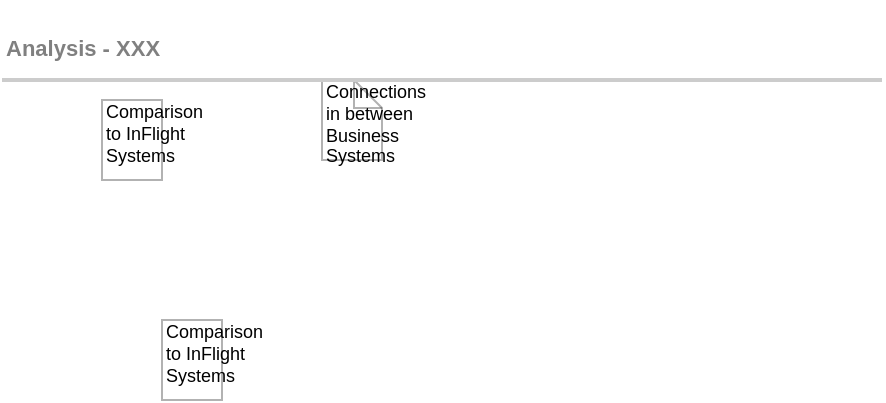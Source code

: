 <mxfile version="17.5.0" type="google" pages="4"><diagram id="ByXkJR3UvfQSN5PHWjUR" name="Analysis/Presentation Order"><mxGraphModel grid="1" page="1" gridSize="10" guides="1" tooltips="1" connect="1" arrows="1" fold="1" pageScale="1" pageWidth="827" pageHeight="1169" math="0" shadow="0"><root><mxCell id="Ak2AJoNvoYxGJ2OVWIxq-0"/><mxCell id="Ak2AJoNvoYxGJ2OVWIxq-1" parent="Ak2AJoNvoYxGJ2OVWIxq-0"/><object label="Connections&lt;br&gt;in between&amp;nbsp;&lt;br&gt;Business Systems" placeholders="1" tags="note" id="Ak2AJoNvoYxGJ2OVWIxq-2"><mxCell style="shape=note;whiteSpace=wrap;html=1;size=14;verticalAlign=top;align=left;spacingTop=-6;strokeWidth=1;fontSize=9;opacity=30;fillColor=none;shadow=0;glass=0;comic=0;labelBackgroundColor=none;" vertex="1" parent="Ak2AJoNvoYxGJ2OVWIxq-1"><mxGeometry x="200" y="80" width="30" height="40" as="geometry"/></mxCell></object><object label="Comparison to InFlight&lt;br&gt;Systems" placeholders="1" tags="note" id="Ak2AJoNvoYxGJ2OVWIxq-3"><mxCell style="shape=note;whiteSpace=wrap;html=1;size=0;verticalAlign=top;align=left;spacingTop=-6;strokeWidth=1;fontSize=9;opacity=30;fillColor=none;shadow=0;glass=0;comic=0;labelBackgroundColor=none;" vertex="1" parent="Ak2AJoNvoYxGJ2OVWIxq-1"><mxGeometry x="120" y="200" width="30" height="40" as="geometry"/></mxCell></object><object label="Comparison to InFlight&lt;br&gt;Systems" placeholders="1" tags="note" id="Ak2AJoNvoYxGJ2OVWIxq-4"><mxCell style="shape=note;whiteSpace=wrap;html=1;size=0;verticalAlign=top;align=left;spacingTop=-6;strokeWidth=1;fontSize=9;opacity=30;fillColor=none;shadow=0;glass=0;comic=0;labelBackgroundColor=none;" vertex="1" parent="Ak2AJoNvoYxGJ2OVWIxq-1"><mxGeometry x="90" y="90" width="30" height="40" as="geometry"/></mxCell></object><mxCell id="hw8aGkHFZ4WMf_eFEqG3-0" value="Title" parent="Ak2AJoNvoYxGJ2OVWIxq-0"/><mxCell id="hw8aGkHFZ4WMf_eFEqG3-1" value="" style="group;fontSize=10;" vertex="1" connectable="0" parent="hw8aGkHFZ4WMf_eFEqG3-0"><mxGeometry x="40" y="40" width="440" height="45" as="geometry"/></mxCell><mxCell id="hw8aGkHFZ4WMf_eFEqG3-2" value="&lt;font style=&quot;font-size: 11px&quot;&gt;Analysis - XXX&lt;/font&gt;" style="text;strokeColor=none;fillColor=none;html=1;fontSize=24;fontStyle=1;verticalAlign=middle;align=left;shadow=0;glass=0;comic=0;opacity=30;fontColor=#808080;" vertex="1" parent="hw8aGkHFZ4WMf_eFEqG3-1"><mxGeometry width="440" height="40" as="geometry"/></mxCell><mxCell id="hw8aGkHFZ4WMf_eFEqG3-3" value="" style="line;strokeWidth=2;html=1;shadow=0;glass=0;comic=0;fillColor=none;fontSize=10;fontColor=#CCCCCC;labelBackgroundColor=none;strokeColor=#CCCCCC;" vertex="1" parent="hw8aGkHFZ4WMf_eFEqG3-1"><mxGeometry y="35" width="440" height="10" as="geometry"/></mxCell></root></mxGraphModel></diagram><diagram id="c6O_BZxU4zw8u2A-u5xE" name="Map Strategies to Capabiltiies"><mxGraphModel grid="1" page="1" gridSize="10" guides="1" tooltips="1" connect="1" arrows="1" fold="1" pageScale="1" pageWidth="827" pageHeight="1169" math="0" shadow="0"><root><mxCell id="wlTrq6z_R6Bb694pIXMe-0"/><mxCell id="wlTrq6z_R6Bb694pIXMe-1" value="Archimate" parent="wlTrq6z_R6Bb694pIXMe-0"/><mxCell id="wlTrq6z_R6Bb694pIXMe-2" value="" style="html=1;outlineConnect=0;whiteSpace=wrap;fillColor=#F5DEAA;strokeColor=#000000;shape=mxgraph.archimate3.application;appType=capability;archiType=rounded;" vertex="1" parent="wlTrq6z_R6Bb694pIXMe-1"><mxGeometry x="430" y="280" width="80" height="40" as="geometry"/></mxCell><mxCell id="r6sbdYtNXphTkejOxVvX-2" value="" style="html=1;outlineConnect=0;whiteSpace=wrap;fillColor=#CCCCFF;strokeColor=#000000;shape=mxgraph.archimate3.application;appType=goal;archiType=oct;" vertex="1" parent="wlTrq6z_R6Bb694pIXMe-1"><mxGeometry x="320" y="280" width="80" height="40" as="geometry"/></mxCell><mxCell id="r6sbdYtNXphTkejOxVvX-1" value="" style="html=1;outlineConnect=0;whiteSpace=wrap;fillColor=#CCCCFF;strokeColor=#000000;shape=mxgraph.archimate3.application;appType=driver;archiType=oct;" vertex="1" parent="wlTrq6z_R6Bb694pIXMe-1"><mxGeometry x="200" y="280" width="90" height="40" as="geometry"/></mxCell><mxCell id="r6sbdYtNXphTkejOxVvX-10" value="" style="html=1;outlineConnect=0;whiteSpace=wrap;fillColor=#CCCCFF;strokeColor=#000000;shape=mxgraph.archimate3.application;appType=driver;archiType=oct;" vertex="1" parent="wlTrq6z_R6Bb694pIXMe-1"><mxGeometry x="200" y="360" width="90" height="40" as="geometry"/></mxCell><mxCell id="r6sbdYtNXphTkejOxVvX-11" value="" style="html=1;outlineConnect=0;whiteSpace=wrap;fillColor=#CCCCFF;strokeColor=#000000;shape=mxgraph.archimate3.application;appType=goal;archiType=oct;" vertex="1" parent="wlTrq6z_R6Bb694pIXMe-1"><mxGeometry x="320" y="360" width="80" height="40" as="geometry"/></mxCell><mxCell id="r6sbdYtNXphTkejOxVvX-9" value="" style="html=1;outlineConnect=0;whiteSpace=wrap;fillColor=#F5DEAA;strokeColor=#000000;shape=mxgraph.archimate3.application;appType=capability;archiType=rounded;" vertex="1" parent="wlTrq6z_R6Bb694pIXMe-1"><mxGeometry x="430" y="360" width="80" height="40" as="geometry"/></mxCell><mxCell id="r6sbdYtNXphTkejOxVvX-0" value="Strategy Initiative&lt;br&gt;XYZ" style="rounded=1;whiteSpace=wrap;html=1;shadow=0;glass=0;comic=0;strokeColor=#CCCCCC;fillColor=none;fontSize=10;align=center;fontColor=#333333;recursiveResize=0;container=1;collapsible=0;" vertex="1" parent="wlTrq6z_R6Bb694pIXMe-1"><mxGeometry x="120.0" y="200" width="80" height="40" as="geometry"/></mxCell><mxCell id="TZsU2M4_4nWHXLHDP1ov-3" value="Title" parent="wlTrq6z_R6Bb694pIXMe-0"/><mxCell id="TZsU2M4_4nWHXLHDP1ov-4" value="" style="group;fontSize=10;" vertex="1" connectable="0" parent="TZsU2M4_4nWHXLHDP1ov-3"><mxGeometry x="50" y="50" width="440" height="45" as="geometry"/></mxCell><mxCell id="TZsU2M4_4nWHXLHDP1ov-5" value="&lt;font style=&quot;font-size: 11px&quot;&gt;Analysis - Strategy Planning to Capability Mapping&lt;/font&gt;" style="text;strokeColor=none;fillColor=none;html=1;fontSize=24;fontStyle=1;verticalAlign=middle;align=left;shadow=0;glass=0;comic=0;opacity=30;fontColor=#808080;" vertex="1" parent="TZsU2M4_4nWHXLHDP1ov-4"><mxGeometry width="440" height="40" as="geometry"/></mxCell><mxCell id="TZsU2M4_4nWHXLHDP1ov-6" value="" style="line;strokeWidth=2;html=1;shadow=0;glass=0;comic=0;fillColor=none;fontSize=10;fontColor=#CCCCCC;labelBackgroundColor=none;strokeColor=#CCCCCC;" vertex="1" parent="TZsU2M4_4nWHXLHDP1ov-4"><mxGeometry y="35" width="440" height="10" as="geometry"/></mxCell><mxCell id="AdulKfWDPLHk7LATPO10-0" value="Archimate-Lines" parent="wlTrq6z_R6Bb694pIXMe-0"/><mxCell id="r6sbdYtNXphTkejOxVvX-14" value="" style="edgeStyle=elbowEdgeStyle;html=1;endArrow=open;elbow=vertical;endFill=1;exitX=0;exitY=0.5;exitDx=0;exitDy=0;exitPerimeter=0;" edge="1" parent="AdulKfWDPLHk7LATPO10-0" source="r6sbdYtNXphTkejOxVvX-10"><mxGeometry width="160" relative="1" as="geometry"><mxPoint x="210" y="310" as="sourcePoint"/><mxPoint x="160" y="240" as="targetPoint"/><Array as="points"><mxPoint x="170" y="380"/></Array></mxGeometry></mxCell><mxCell id="r6sbdYtNXphTkejOxVvX-8" value="" style="edgeStyle=elbowEdgeStyle;html=1;endArrow=open;elbow=vertical;endFill=1;exitX=0;exitY=0.5;exitDx=0;exitDy=0;exitPerimeter=0;entryX=0.5;entryY=1;entryDx=0;entryDy=0;" edge="1" parent="AdulKfWDPLHk7LATPO10-0" source="r6sbdYtNXphTkejOxVvX-1" target="r6sbdYtNXphTkejOxVvX-0"><mxGeometry width="160" relative="1" as="geometry"><mxPoint x="330" y="310" as="sourcePoint"/><mxPoint x="300" y="310" as="targetPoint"/><Array as="points"><mxPoint x="180" y="300"/></Array></mxGeometry></mxCell><mxCell id="r6sbdYtNXphTkejOxVvX-7" value="" style="edgeStyle=elbowEdgeStyle;html=1;endArrow=open;elbow=vertical;endFill=1;exitX=0;exitY=0.5;exitDx=0;exitDy=0;exitPerimeter=0;entryX=1;entryY=0.5;entryDx=0;entryDy=0;entryPerimeter=0;" edge="1" parent="AdulKfWDPLHk7LATPO10-0" source="r6sbdYtNXphTkejOxVvX-2" target="r6sbdYtNXphTkejOxVvX-1"><mxGeometry width="160" relative="1" as="geometry"><mxPoint x="440" y="310" as="sourcePoint"/><mxPoint x="410" y="310" as="targetPoint"/></mxGeometry></mxCell><mxCell id="r6sbdYtNXphTkejOxVvX-13" value="" style="edgeStyle=elbowEdgeStyle;html=1;endArrow=open;elbow=vertical;endFill=1;exitX=0;exitY=0.5;exitDx=0;exitDy=0;exitPerimeter=0;entryX=1;entryY=0.5;entryDx=0;entryDy=0;entryPerimeter=0;" edge="1" parent="AdulKfWDPLHk7LATPO10-0" source="r6sbdYtNXphTkejOxVvX-11" target="r6sbdYtNXphTkejOxVvX-10"><mxGeometry width="160" relative="1" as="geometry"><mxPoint x="440" y="390" as="sourcePoint"/><mxPoint x="410" y="390" as="targetPoint"/></mxGeometry></mxCell><mxCell id="r6sbdYtNXphTkejOxVvX-12" value="" style="edgeStyle=elbowEdgeStyle;html=1;endArrow=open;elbow=vertical;endFill=1;exitX=0;exitY=0.5;exitDx=0;exitDy=0;exitPerimeter=0;entryX=1;entryY=0.5;entryDx=0;entryDy=0;entryPerimeter=0;" edge="1" parent="AdulKfWDPLHk7LATPO10-0" source="r6sbdYtNXphTkejOxVvX-9" target="r6sbdYtNXphTkejOxVvX-11"><mxGeometry width="160" relative="1" as="geometry"><mxPoint x="340" y="560" as="sourcePoint"/><mxPoint x="500" y="560" as="targetPoint"/></mxGeometry></mxCell><mxCell id="r6sbdYtNXphTkejOxVvX-6" value="" style="edgeStyle=elbowEdgeStyle;html=1;endArrow=open;elbow=vertical;endFill=1;exitX=0;exitY=0.5;exitDx=0;exitDy=0;exitPerimeter=0;entryX=1;entryY=0.5;entryDx=0;entryDy=0;entryPerimeter=0;" edge="1" parent="AdulKfWDPLHk7LATPO10-0" source="wlTrq6z_R6Bb694pIXMe-2" target="r6sbdYtNXphTkejOxVvX-2"><mxGeometry width="160" relative="1" as="geometry"><mxPoint x="340" y="480" as="sourcePoint"/><mxPoint x="500" y="480" as="targetPoint"/></mxGeometry></mxCell><mxCell id="r6sbdYtNXphTkejOxVvX-15" value="" style="edgeStyle=elbowEdgeStyle;html=1;endArrow=block;elbow=vertical;endFill=0;dashed=1;" edge="1" parent="AdulKfWDPLHk7LATPO10-0"><mxGeometry width="160" relative="1" as="geometry"><mxPoint x="240" y="560" as="sourcePoint"/><mxPoint x="400" y="560" as="targetPoint"/></mxGeometry></mxCell></root></mxGraphModel></diagram><diagram id="TGNRSTJ_ViJmmFKqVQg9" name="Analysis - HL Requirements"><mxGraphModel grid="1" page="1" gridSize="10" guides="1" tooltips="1" connect="1" arrows="1" fold="1" pageScale="1" pageWidth="827" pageHeight="1169" math="0" shadow="0"><root><mxCell id="9mSSN8H5h856CdBuG_5X-0"/><mxCell id="9mSSN8H5h856CdBuG_5X-1" parent="9mSSN8H5h856CdBuG_5X-0"/><mxCell id="9mSSN8H5h856CdBuG_5X-2" value="&lt;table border=&quot;1&quot; width=&quot;100%&quot; cellpadding=&quot;4&quot; style=&quot;width: 100% ; height: 100% ; border-collapse: collapse&quot;&gt;&lt;tbody&gt;&lt;tr style=&quot;background-color: #a7c942 ; color: #ffffff ; border: 1px solid #98bf21&quot;&gt;&lt;th align=&quot;left&quot;&gt;Title 1&lt;/th&gt;&lt;/tr&gt;&lt;tr style=&quot;border: 1px solid #98bf21&quot;&gt;&lt;td&gt;Value 1&lt;/td&gt;&lt;/tr&gt;&lt;tr style=&quot;background-color: #eaf2d3 ; border: 1px solid #98bf21&quot;&gt;&lt;td&gt;Value 4&lt;/td&gt;&lt;/tr&gt;&lt;tr style=&quot;border: 1px solid #98bf21&quot;&gt;&lt;td&gt;Value 7&lt;/td&gt;&lt;/tr&gt;&lt;tr style=&quot;background-color: #eaf2d3 ; border: 1px solid #98bf21&quot;&gt;&lt;td&gt;Value 10&lt;/td&gt;&lt;/tr&gt;&lt;tr&gt;&lt;td&gt;&lt;br&gt;&lt;/td&gt;&lt;/tr&gt;&lt;tr&gt;&lt;td&gt;&lt;br&gt;&lt;/td&gt;&lt;/tr&gt;&lt;tr&gt;&lt;td&gt;&lt;br&gt;&lt;/td&gt;&lt;/tr&gt;&lt;tr&gt;&lt;td&gt;&lt;br&gt;&lt;/td&gt;&lt;/tr&gt;&lt;tr&gt;&lt;td&gt;&lt;br&gt;&lt;/td&gt;&lt;/tr&gt;&lt;tr&gt;&lt;td&gt;&lt;br&gt;&lt;/td&gt;&lt;/tr&gt;&lt;tr&gt;&lt;td&gt;&lt;br&gt;&lt;/td&gt;&lt;/tr&gt;&lt;tr&gt;&lt;td&gt;&lt;br&gt;&lt;/td&gt;&lt;/tr&gt;&lt;tr&gt;&lt;td&gt;&lt;br&gt;&lt;/td&gt;&lt;/tr&gt;&lt;tr&gt;&lt;td&gt;&lt;br&gt;&lt;/td&gt;&lt;/tr&gt;&lt;tr&gt;&lt;td&gt;&lt;br&gt;&lt;/td&gt;&lt;/tr&gt;&lt;tr&gt;&lt;td&gt;&lt;br&gt;&lt;/td&gt;&lt;/tr&gt;&lt;tr&gt;&lt;td&gt;&lt;br&gt;&lt;/td&gt;&lt;/tr&gt;&lt;tr&gt;&lt;td&gt;&lt;br&gt;&lt;/td&gt;&lt;/tr&gt;&lt;tr&gt;&lt;td&gt;&lt;br&gt;&lt;/td&gt;&lt;/tr&gt;&lt;tr&gt;&lt;td&gt;&lt;br&gt;&lt;/td&gt;&lt;/tr&gt;&lt;/tbody&gt;&lt;/table&gt;" style="text;html=1;strokeColor=#c0c0c0;fillColor=#ffffff;overflow=fill;rounded=0;" vertex="1" parent="9mSSN8H5h856CdBuG_5X-1"><mxGeometry x="40" y="120" width="140" height="490" as="geometry"/></mxCell><mxCell id="9mSSN8H5h856CdBuG_5X-3" value="&lt;table border=&quot;1&quot; width=&quot;100%&quot; cellpadding=&quot;4&quot; style=&quot;width: 100% ; height: 100% ; border-collapse: collapse&quot;&gt;&lt;tbody&gt;&lt;tr style=&quot;background-color: #a7c942 ; color: #ffffff ; border: 1px solid #98bf21&quot;&gt;&lt;th align=&quot;left&quot;&gt;Title 1&lt;/th&gt;&lt;/tr&gt;&lt;tr style=&quot;border: 1px solid #98bf21&quot;&gt;&lt;td&gt;Value 1&lt;/td&gt;&lt;/tr&gt;&lt;tr style=&quot;background-color: #eaf2d3 ; border: 1px solid #98bf21&quot;&gt;&lt;td&gt;Value 4&lt;/td&gt;&lt;/tr&gt;&lt;tr style=&quot;border: 1px solid #98bf21&quot;&gt;&lt;td&gt;Value 7&lt;/td&gt;&lt;/tr&gt;&lt;tr style=&quot;background-color: #eaf2d3 ; border: 1px solid #98bf21&quot;&gt;&lt;td&gt;Value 10&lt;/td&gt;&lt;/tr&gt;&lt;tr&gt;&lt;td&gt;&lt;br&gt;&lt;/td&gt;&lt;/tr&gt;&lt;tr&gt;&lt;td&gt;&lt;br&gt;&lt;/td&gt;&lt;/tr&gt;&lt;tr&gt;&lt;td&gt;&lt;br&gt;&lt;/td&gt;&lt;/tr&gt;&lt;tr&gt;&lt;td&gt;&lt;br&gt;&lt;/td&gt;&lt;/tr&gt;&lt;tr&gt;&lt;td&gt;&lt;br&gt;&lt;/td&gt;&lt;/tr&gt;&lt;tr&gt;&lt;td&gt;&lt;br&gt;&lt;/td&gt;&lt;/tr&gt;&lt;tr&gt;&lt;td&gt;&lt;br&gt;&lt;/td&gt;&lt;/tr&gt;&lt;tr&gt;&lt;td&gt;&lt;br&gt;&lt;/td&gt;&lt;/tr&gt;&lt;tr&gt;&lt;td&gt;&lt;br&gt;&lt;/td&gt;&lt;/tr&gt;&lt;tr&gt;&lt;td&gt;&lt;br&gt;&lt;/td&gt;&lt;/tr&gt;&lt;tr&gt;&lt;td&gt;&lt;br&gt;&lt;/td&gt;&lt;/tr&gt;&lt;tr&gt;&lt;td&gt;&lt;br&gt;&lt;/td&gt;&lt;/tr&gt;&lt;tr&gt;&lt;td&gt;&lt;br&gt;&lt;/td&gt;&lt;/tr&gt;&lt;tr&gt;&lt;td&gt;&lt;br&gt;&lt;/td&gt;&lt;/tr&gt;&lt;tr&gt;&lt;td&gt;&lt;br&gt;&lt;/td&gt;&lt;/tr&gt;&lt;tr&gt;&lt;td&gt;&lt;br&gt;&lt;/td&gt;&lt;/tr&gt;&lt;/tbody&gt;&lt;/table&gt;" style="text;html=1;strokeColor=#c0c0c0;fillColor=#ffffff;overflow=fill;rounded=0;" vertex="1" parent="9mSSN8H5h856CdBuG_5X-1"><mxGeometry x="180" y="120" width="610" height="490" as="geometry"/></mxCell><mxCell id="RxAVxk0co-hFJvpaMWBT-0" value="" style="group;fontSize=10;" vertex="1" connectable="0" parent="9mSSN8H5h856CdBuG_5X-1"><mxGeometry x="40" y="40" width="750" height="45" as="geometry"/></mxCell><mxCell id="RxAVxk0co-hFJvpaMWBT-1" value="&lt;font style=&quot;font-size: 11px&quot;&gt;High Level Requirements to meet Objectives&lt;/font&gt;" style="text;strokeColor=none;fillColor=none;html=1;fontSize=24;fontStyle=1;verticalAlign=middle;align=left;shadow=0;glass=0;comic=0;opacity=30;fontColor=#808080;" vertex="1" parent="RxAVxk0co-hFJvpaMWBT-0"><mxGeometry width="750" height="40" as="geometry"/></mxCell><mxCell id="RxAVxk0co-hFJvpaMWBT-2" value="" style="line;strokeWidth=2;html=1;shadow=0;glass=0;comic=0;fillColor=none;fontSize=10;fontColor=#CCCCCC;labelBackgroundColor=none;strokeColor=#CCCCCC;" vertex="1" parent="RxAVxk0co-hFJvpaMWBT-0"><mxGeometry y="35" width="750" height="10" as="geometry"/></mxCell></root></mxGraphModel></diagram><diagram id="4yoT-0XV6l-SHu4WVkgp" name="Context/Schedule/Weeks"><mxGraphModel dx="1038" dy="580" grid="1" gridSize="10" guides="1" tooltips="1" connect="1" arrows="1" fold="1" page="1" pageScale="1" pageWidth="1169" pageHeight="827" math="0" shadow="0"><root><mxCell id="sCsJ4pKwTK5FkpOtkKkj-0"/><mxCell id="7LY1D3tUkCByTuoydLaK-23" value="Row/Titles" style="" parent="sCsJ4pKwTK5FkpOtkKkj-0"/><mxCell id="mhPOntAnEF5RO6hG4HJb-86" value="" style="group" parent="7LY1D3tUkCByTuoydLaK-23" vertex="1" connectable="0"><mxGeometry x="40" y="80" width="390" height="40" as="geometry"/></mxCell><mxCell id="sCsJ4pKwTK5FkpOtkKkj-181" value="Task Title" style="fillColor=#2f5b7c;strokeColor=#BAC8D3;strokeWidth=1;fontColor=#FFFFFF;fontStyle=0;html=1;align=left;spacingLeft=10;fontSize=10;" parent="mhPOntAnEF5RO6hG4HJb-86" vertex="1"><mxGeometry x="40" width="200" height="40" as="geometry"/></mxCell><mxCell id="sCsJ4pKwTK5FkpOtkKkj-182" value="Ref" style="fillColor=#2f5b7c;strokeColor=#BAC8D3;strokeWidth=1;fontColor=#FFFFFF;fontStyle=0;html=1;align=left;spacingLeft=10;fontSize=10;" parent="mhPOntAnEF5RO6hG4HJb-86" vertex="1"><mxGeometry width="40" height="40" as="geometry"/></mxCell><mxCell id="sCsJ4pKwTK5FkpOtkKkj-191" value="Responsible" style="fillColor=#2f5b7c;strokeColor=#BAC8D3;strokeWidth=1;fontColor=#FFFFFF;fontStyle=0;html=1;fontSize=10;" parent="mhPOntAnEF5RO6hG4HJb-86" vertex="1"><mxGeometry x="240" width="70" height="40" as="geometry"/></mxCell><mxCell id="sCsJ4pKwTK5FkpOtkKkj-192" value="Status" style="fillColor=#2f5b7c;strokeColor=#BAC8D3;strokeWidth=1;fontColor=#FFFFFF;fontStyle=0;html=1;fontSize=10;" parent="mhPOntAnEF5RO6hG4HJb-86" vertex="1"><mxGeometry x="310" width="60" height="40" as="geometry"/></mxCell><mxCell id="mhPOntAnEF5RO6hG4HJb-85" value="" style="fillColor=#2f5b7c;strokeColor=#BAC8D3;strokeWidth=1;fontColor=#FFFFFF;fontStyle=0;html=1;fontSize=10;" parent="mhPOntAnEF5RO6hG4HJb-86" vertex="1"><mxGeometry x="370" width="20" height="40" as="geometry"/></mxCell><object label="" tags="tags" id="mhPOntAnEF5RO6hG4HJb-16"><mxCell style="strokeColor=#B3B3B3;fillColor=#f5f5f5;html=1;fontColor=#333333;fontSize=10;opacity=60;" parent="7LY1D3tUkCByTuoydLaK-23" vertex="1"><mxGeometry x="410" y="120" width="20" height="670" as="geometry"/></mxCell></object><mxCell id="mhPOntAnEF5RO6hG4HJb-1130" value="" style="strokeColor=#B3B3B3;fillColor=#f5f5f5;html=1;fontColor=#333333;fontSize=10;opacity=60;" parent="7LY1D3tUkCByTuoydLaK-23" vertex="1"><mxGeometry x="41" y="780" width="370" height="10" as="geometry"/></mxCell><mxCell id="mhPOntAnEF5RO6hG4HJb-1131" value="Example Colors" style="" parent="sCsJ4pKwTK5FkpOtkKkj-0"/><mxCell id="KrgCVOPH5AD6IgkWKN_I-0" value="" style="group" parent="mhPOntAnEF5RO6hG4HJb-1131" vertex="1" connectable="0"><mxGeometry x="41" y="720" width="370" height="20" as="geometry"/></mxCell><mxCell id="KrgCVOPH5AD6IgkWKN_I-1" value="" style="strokeColor=#bac8d3;html=1;fontColor=#2f5b7c;align=left;spacingLeft=10;fontSize=10;" parent="KrgCVOPH5AD6IgkWKN_I-0" vertex="1"><mxGeometry x="40" y="1.137e-13" width="40" height="20" as="geometry"/></mxCell><mxCell id="KrgCVOPH5AD6IgkWKN_I-2" value="" style="align=left;strokeColor=#bac8d3;html=1;fontColor=#2f5b7c;spacingLeft=10;fontSize=10;" parent="KrgCVOPH5AD6IgkWKN_I-0" vertex="1"><mxGeometry x="40" width="200" height="20" as="geometry"/></mxCell><mxCell id="KrgCVOPH5AD6IgkWKN_I-3" value="" style="strokeColor=#bac8d3;html=1;fontColor=#2f5b7c;fontSize=10;" parent="KrgCVOPH5AD6IgkWKN_I-0" vertex="1"><mxGeometry x="240" width="70" height="20" as="geometry"/></mxCell><mxCell id="KrgCVOPH5AD6IgkWKN_I-4" value="" style="strokeColor=#bac8d3;html=1;fontColor=#2f5b7c;fontSize=10;" parent="KrgCVOPH5AD6IgkWKN_I-0" vertex="1"><mxGeometry width="40" height="20" as="geometry"/></mxCell><mxCell id="KrgCVOPH5AD6IgkWKN_I-5" value="" style="strokeColor=#bac8d3;html=1;fontColor=#2f5b7c;fontSize=10;" parent="KrgCVOPH5AD6IgkWKN_I-0" vertex="1"><mxGeometry x="310" width="60" height="20" as="geometry"/></mxCell><mxCell id="KrgCVOPH5AD6IgkWKN_I-6" value="" style="group" parent="mhPOntAnEF5RO6hG4HJb-1131" vertex="1" connectable="0"><mxGeometry x="41" y="740" width="370" height="20" as="geometry"/></mxCell><mxCell id="KrgCVOPH5AD6IgkWKN_I-7" value="" style="strokeColor=#bac8d3;html=1;fontColor=#2f5b7c;align=left;spacingLeft=10;fontSize=10;" parent="KrgCVOPH5AD6IgkWKN_I-6" vertex="1"><mxGeometry x="40" y="1.137e-13" width="40" height="20" as="geometry"/></mxCell><mxCell id="KrgCVOPH5AD6IgkWKN_I-8" value="" style="align=left;strokeColor=#bac8d3;html=1;fontColor=#2f5b7c;spacingLeft=10;fontSize=10;" parent="KrgCVOPH5AD6IgkWKN_I-6" vertex="1"><mxGeometry x="40" width="200" height="20" as="geometry"/></mxCell><mxCell id="KrgCVOPH5AD6IgkWKN_I-9" value="" style="strokeColor=#bac8d3;html=1;fontColor=#2f5b7c;fontSize=10;" parent="KrgCVOPH5AD6IgkWKN_I-6" vertex="1"><mxGeometry x="240" width="70" height="20" as="geometry"/></mxCell><mxCell id="KrgCVOPH5AD6IgkWKN_I-10" value="" style="strokeColor=#bac8d3;html=1;fontColor=#2f5b7c;fontSize=10;" parent="KrgCVOPH5AD6IgkWKN_I-6" vertex="1"><mxGeometry width="40" height="20" as="geometry"/></mxCell><mxCell id="KrgCVOPH5AD6IgkWKN_I-11" value="" style="strokeColor=#bac8d3;html=1;fontColor=#2f5b7c;fontSize=10;" parent="KrgCVOPH5AD6IgkWKN_I-6" vertex="1"><mxGeometry x="310" width="60" height="20" as="geometry"/></mxCell><mxCell id="KrgCVOPH5AD6IgkWKN_I-12" value="" style="group" parent="mhPOntAnEF5RO6hG4HJb-1131" vertex="1" connectable="0"><mxGeometry x="41" y="760" width="370" height="20" as="geometry"/></mxCell><mxCell id="KrgCVOPH5AD6IgkWKN_I-13" value="" style="strokeColor=#bac8d3;html=1;fontColor=#2f5b7c;align=left;spacingLeft=10;fontSize=10;" parent="KrgCVOPH5AD6IgkWKN_I-12" vertex="1"><mxGeometry x="40" y="1.137e-13" width="40" height="20" as="geometry"/></mxCell><mxCell id="KrgCVOPH5AD6IgkWKN_I-14" value="" style="align=left;strokeColor=#bac8d3;html=1;fontColor=#2f5b7c;spacingLeft=10;fontSize=10;" parent="KrgCVOPH5AD6IgkWKN_I-12" vertex="1"><mxGeometry x="40" width="200" height="20" as="geometry"/></mxCell><mxCell id="KrgCVOPH5AD6IgkWKN_I-15" value="" style="strokeColor=#bac8d3;html=1;fontColor=#2f5b7c;fontSize=10;" parent="KrgCVOPH5AD6IgkWKN_I-12" vertex="1"><mxGeometry x="240" width="70" height="20" as="geometry"/></mxCell><mxCell id="KrgCVOPH5AD6IgkWKN_I-16" value="" style="strokeColor=#bac8d3;html=1;fontColor=#2f5b7c;fontSize=10;" parent="KrgCVOPH5AD6IgkWKN_I-12" vertex="1"><mxGeometry width="40" height="20" as="geometry"/></mxCell><mxCell id="KrgCVOPH5AD6IgkWKN_I-17" value="" style="strokeColor=#bac8d3;html=1;fontColor=#2f5b7c;fontSize=10;" parent="KrgCVOPH5AD6IgkWKN_I-12" vertex="1"><mxGeometry x="310" width="60" height="20" as="geometry"/></mxCell><mxCell id="mhPOntAnEF5RO6hG4HJb-574" value="Columns/Year/Titles" style="" parent="sCsJ4pKwTK5FkpOtkKkj-0"/><mxCell id="mhPOntAnEF5RO6hG4HJb-674" value="" style="group" parent="mhPOntAnEF5RO6hG4HJb-574" vertex="1" connectable="0"><mxGeometry x="430" y="80" width="50" height="40" as="geometry"/></mxCell><mxCell id="mhPOntAnEF5RO6hG4HJb-675" value="" style="group" parent="mhPOntAnEF5RO6hG4HJb-674" vertex="1" connectable="0"><mxGeometry width="50" height="19" as="geometry"/></mxCell><mxCell id="mhPOntAnEF5RO6hG4HJb-676" value="" style="fillColor=#2f5b7c;strokeColor=#BAC8D3;strokeWidth=1;fontColor=#FFFFFF;fontStyle=0;html=1;fontSize=10;" parent="mhPOntAnEF5RO6hG4HJb-675" vertex="1"><mxGeometry width="50.0" height="20.462" as="geometry"/></mxCell><mxCell id="mhPOntAnEF5RO6hG4HJb-677" value="" style="group" parent="mhPOntAnEF5RO6hG4HJb-674" vertex="1" connectable="0"><mxGeometry x="1.819e-12" y="20" width="70.0" height="20" as="geometry"/></mxCell><mxCell id="mhPOntAnEF5RO6hG4HJb-678" value="" style="group" parent="mhPOntAnEF5RO6hG4HJb-677" vertex="1" connectable="0"><mxGeometry width="10" height="20" as="geometry"/></mxCell><mxCell id="mhPOntAnEF5RO6hG4HJb-679" value="" style="group" parent="mhPOntAnEF5RO6hG4HJb-678" vertex="1" connectable="0"><mxGeometry width="10" height="20" as="geometry"/></mxCell><mxCell id="mhPOntAnEF5RO6hG4HJb-680" value="" style="group" parent="mhPOntAnEF5RO6hG4HJb-679" vertex="1" connectable="0"><mxGeometry width="10" height="20" as="geometry"/></mxCell><mxCell id="mhPOntAnEF5RO6hG4HJb-681" value="" style="fillColor=#2f5b7c;strokeColor=#BAC8D3;strokeWidth=1;fontColor=#FFFFFF;fontStyle=0;html=1;opacity=70;fontSize=10;" parent="mhPOntAnEF5RO6hG4HJb-677" vertex="1"><mxGeometry x="10.0" width="10" height="20" as="geometry"/></mxCell><mxCell id="mhPOntAnEF5RO6hG4HJb-682" value="" style="fillColor=#2f5b7c;strokeColor=#BAC8D3;strokeWidth=1;fontColor=#FFFFFF;fontStyle=0;html=1;opacity=70;fontSize=10;" parent="mhPOntAnEF5RO6hG4HJb-677" vertex="1"><mxGeometry x="20.0" width="10" height="20" as="geometry"/></mxCell><mxCell id="mhPOntAnEF5RO6hG4HJb-683" value="" style="fillColor=#2f5b7c;strokeColor=#BAC8D3;strokeWidth=1;fontColor=#FFFFFF;fontStyle=0;html=1;opacity=70;fontSize=10;" parent="mhPOntAnEF5RO6hG4HJb-677" vertex="1"><mxGeometry x="30.0" width="10" height="20" as="geometry"/></mxCell><mxCell id="mhPOntAnEF5RO6hG4HJb-684" value="" style="fillColor=#2f5b7c;strokeColor=#BAC8D3;strokeWidth=1;fontColor=#FFFFFF;fontStyle=0;html=1;opacity=70;fontSize=10;" parent="mhPOntAnEF5RO6hG4HJb-677" vertex="1"><mxGeometry width="10" height="20" as="geometry"/></mxCell><mxCell id="mhPOntAnEF5RO6hG4HJb-685" value="" style="fillColor=#2f5b7c;strokeColor=#BAC8D3;strokeWidth=1;fontColor=#FFFFFF;fontStyle=0;html=1;opacity=70;fontSize=10;" parent="mhPOntAnEF5RO6hG4HJb-677" vertex="1"><mxGeometry x="40.0" width="10" height="20" as="geometry"/></mxCell><mxCell id="mhPOntAnEF5RO6hG4HJb-698" value="" style="group" parent="mhPOntAnEF5RO6hG4HJb-574" vertex="1" connectable="0"><mxGeometry x="480" y="80" width="50" height="40" as="geometry"/></mxCell><mxCell id="mhPOntAnEF5RO6hG4HJb-699" value="" style="group" parent="mhPOntAnEF5RO6hG4HJb-698" vertex="1" connectable="0"><mxGeometry width="50" height="19" as="geometry"/></mxCell><mxCell id="mhPOntAnEF5RO6hG4HJb-700" value="" style="fillColor=#2f5b7c;strokeColor=#BAC8D3;strokeWidth=1;fontColor=#FFFFFF;fontStyle=0;html=1;fontSize=10;" parent="mhPOntAnEF5RO6hG4HJb-699" vertex="1"><mxGeometry width="50.0" height="20.462" as="geometry"/></mxCell><mxCell id="mhPOntAnEF5RO6hG4HJb-701" value="" style="group" parent="mhPOntAnEF5RO6hG4HJb-698" vertex="1" connectable="0"><mxGeometry x="1.819e-12" y="20" width="70.0" height="20" as="geometry"/></mxCell><mxCell id="mhPOntAnEF5RO6hG4HJb-702" value="" style="group" parent="mhPOntAnEF5RO6hG4HJb-701" vertex="1" connectable="0"><mxGeometry width="10" height="20" as="geometry"/></mxCell><mxCell id="mhPOntAnEF5RO6hG4HJb-703" value="" style="group" parent="mhPOntAnEF5RO6hG4HJb-702" vertex="1" connectable="0"><mxGeometry width="10" height="20" as="geometry"/></mxCell><mxCell id="mhPOntAnEF5RO6hG4HJb-704" value="" style="group" parent="mhPOntAnEF5RO6hG4HJb-703" vertex="1" connectable="0"><mxGeometry width="10" height="20" as="geometry"/></mxCell><mxCell id="mhPOntAnEF5RO6hG4HJb-705" value="" style="fillColor=#2f5b7c;strokeColor=#BAC8D3;strokeWidth=1;fontColor=#FFFFFF;fontStyle=0;html=1;opacity=70;fontSize=10;" parent="mhPOntAnEF5RO6hG4HJb-701" vertex="1"><mxGeometry x="10.0" width="10" height="20" as="geometry"/></mxCell><mxCell id="mhPOntAnEF5RO6hG4HJb-706" value="" style="fillColor=#2f5b7c;strokeColor=#BAC8D3;strokeWidth=1;fontColor=#FFFFFF;fontStyle=0;html=1;opacity=70;fontSize=10;" parent="mhPOntAnEF5RO6hG4HJb-701" vertex="1"><mxGeometry x="20.0" width="10" height="20" as="geometry"/></mxCell><mxCell id="mhPOntAnEF5RO6hG4HJb-707" value="" style="fillColor=#2f5b7c;strokeColor=#BAC8D3;strokeWidth=1;fontColor=#FFFFFF;fontStyle=0;html=1;opacity=70;fontSize=10;" parent="mhPOntAnEF5RO6hG4HJb-701" vertex="1"><mxGeometry x="30.0" width="10" height="20" as="geometry"/></mxCell><mxCell id="mhPOntAnEF5RO6hG4HJb-708" value="" style="fillColor=#2f5b7c;strokeColor=#BAC8D3;strokeWidth=1;fontColor=#FFFFFF;fontStyle=0;html=1;opacity=70;fontSize=10;" parent="mhPOntAnEF5RO6hG4HJb-701" vertex="1"><mxGeometry width="10" height="20" as="geometry"/></mxCell><mxCell id="mhPOntAnEF5RO6hG4HJb-709" value="" style="fillColor=#2f5b7c;strokeColor=#BAC8D3;strokeWidth=1;fontColor=#FFFFFF;fontStyle=0;html=1;opacity=70;fontSize=10;" parent="mhPOntAnEF5RO6hG4HJb-701" vertex="1"><mxGeometry x="40.0" width="10" height="20" as="geometry"/></mxCell><mxCell id="mhPOntAnEF5RO6hG4HJb-710" value="" style="group" parent="mhPOntAnEF5RO6hG4HJb-574" vertex="1" connectable="0"><mxGeometry x="530" y="80" width="50" height="40" as="geometry"/></mxCell><mxCell id="mhPOntAnEF5RO6hG4HJb-711" value="" style="group" parent="mhPOntAnEF5RO6hG4HJb-710" vertex="1" connectable="0"><mxGeometry width="50" height="19" as="geometry"/></mxCell><mxCell id="mhPOntAnEF5RO6hG4HJb-712" value="" style="fillColor=#2f5b7c;strokeColor=#BAC8D3;strokeWidth=1;fontColor=#FFFFFF;fontStyle=0;html=1;fontSize=10;" parent="mhPOntAnEF5RO6hG4HJb-711" vertex="1"><mxGeometry width="50.0" height="20.462" as="geometry"/></mxCell><mxCell id="mhPOntAnEF5RO6hG4HJb-713" value="" style="group" parent="mhPOntAnEF5RO6hG4HJb-710" vertex="1" connectable="0"><mxGeometry x="1.819e-12" y="20" width="70.0" height="20" as="geometry"/></mxCell><mxCell id="mhPOntAnEF5RO6hG4HJb-714" value="" style="group" parent="mhPOntAnEF5RO6hG4HJb-713" vertex="1" connectable="0"><mxGeometry width="10" height="20" as="geometry"/></mxCell><mxCell id="mhPOntAnEF5RO6hG4HJb-715" value="" style="group" parent="mhPOntAnEF5RO6hG4HJb-714" vertex="1" connectable="0"><mxGeometry width="10" height="20" as="geometry"/></mxCell><mxCell id="mhPOntAnEF5RO6hG4HJb-716" value="" style="group" parent="mhPOntAnEF5RO6hG4HJb-715" vertex="1" connectable="0"><mxGeometry width="10" height="20" as="geometry"/></mxCell><mxCell id="mhPOntAnEF5RO6hG4HJb-717" value="" style="fillColor=#2f5b7c;strokeColor=#BAC8D3;strokeWidth=1;fontColor=#FFFFFF;fontStyle=0;html=1;opacity=70;fontSize=10;" parent="mhPOntAnEF5RO6hG4HJb-713" vertex="1"><mxGeometry x="10.0" width="10" height="20" as="geometry"/></mxCell><mxCell id="mhPOntAnEF5RO6hG4HJb-718" value="" style="fillColor=#2f5b7c;strokeColor=#BAC8D3;strokeWidth=1;fontColor=#FFFFFF;fontStyle=0;html=1;opacity=70;fontSize=10;" parent="mhPOntAnEF5RO6hG4HJb-713" vertex="1"><mxGeometry x="20.0" width="10" height="20" as="geometry"/></mxCell><mxCell id="mhPOntAnEF5RO6hG4HJb-719" value="" style="fillColor=#2f5b7c;strokeColor=#BAC8D3;strokeWidth=1;fontColor=#FFFFFF;fontStyle=0;html=1;opacity=70;fontSize=10;" parent="mhPOntAnEF5RO6hG4HJb-713" vertex="1"><mxGeometry x="30.0" width="10" height="20" as="geometry"/></mxCell><mxCell id="mhPOntAnEF5RO6hG4HJb-720" value="" style="fillColor=#2f5b7c;strokeColor=#BAC8D3;strokeWidth=1;fontColor=#FFFFFF;fontStyle=0;html=1;opacity=70;fontSize=10;" parent="mhPOntAnEF5RO6hG4HJb-713" vertex="1"><mxGeometry width="10" height="20" as="geometry"/></mxCell><mxCell id="mhPOntAnEF5RO6hG4HJb-721" value="" style="fillColor=#2f5b7c;strokeColor=#BAC8D3;strokeWidth=1;fontColor=#FFFFFF;fontStyle=0;html=1;opacity=70;fontSize=10;" parent="mhPOntAnEF5RO6hG4HJb-713" vertex="1"><mxGeometry x="40.0" width="10" height="20" as="geometry"/></mxCell><mxCell id="mhPOntAnEF5RO6hG4HJb-722" value="" style="group" parent="mhPOntAnEF5RO6hG4HJb-574" vertex="1" connectable="0"><mxGeometry x="580" y="80" width="50" height="40" as="geometry"/></mxCell><mxCell id="mhPOntAnEF5RO6hG4HJb-723" value="" style="group" parent="mhPOntAnEF5RO6hG4HJb-722" vertex="1" connectable="0"><mxGeometry width="50" height="19" as="geometry"/></mxCell><mxCell id="mhPOntAnEF5RO6hG4HJb-724" value="" style="fillColor=#2f5b7c;strokeColor=#BAC8D3;strokeWidth=1;fontColor=#FFFFFF;fontStyle=0;html=1;fontSize=10;" parent="mhPOntAnEF5RO6hG4HJb-723" vertex="1"><mxGeometry width="50.0" height="20.462" as="geometry"/></mxCell><mxCell id="mhPOntAnEF5RO6hG4HJb-725" value="" style="group" parent="mhPOntAnEF5RO6hG4HJb-722" vertex="1" connectable="0"><mxGeometry x="1.819e-12" y="20" width="70.0" height="20" as="geometry"/></mxCell><mxCell id="mhPOntAnEF5RO6hG4HJb-726" value="" style="group" parent="mhPOntAnEF5RO6hG4HJb-725" vertex="1" connectable="0"><mxGeometry width="10" height="20" as="geometry"/></mxCell><mxCell id="mhPOntAnEF5RO6hG4HJb-727" value="" style="group" parent="mhPOntAnEF5RO6hG4HJb-726" vertex="1" connectable="0"><mxGeometry width="10" height="20" as="geometry"/></mxCell><mxCell id="mhPOntAnEF5RO6hG4HJb-728" value="" style="group" parent="mhPOntAnEF5RO6hG4HJb-727" vertex="1" connectable="0"><mxGeometry width="10" height="20" as="geometry"/></mxCell><mxCell id="mhPOntAnEF5RO6hG4HJb-729" value="" style="fillColor=#2f5b7c;strokeColor=#BAC8D3;strokeWidth=1;fontColor=#FFFFFF;fontStyle=0;html=1;opacity=70;fontSize=10;" parent="mhPOntAnEF5RO6hG4HJb-725" vertex="1"><mxGeometry x="10.0" width="10" height="20" as="geometry"/></mxCell><mxCell id="mhPOntAnEF5RO6hG4HJb-730" value="" style="fillColor=#2f5b7c;strokeColor=#BAC8D3;strokeWidth=1;fontColor=#FFFFFF;fontStyle=0;html=1;opacity=70;fontSize=10;" parent="mhPOntAnEF5RO6hG4HJb-725" vertex="1"><mxGeometry x="20.0" width="10" height="20" as="geometry"/></mxCell><mxCell id="mhPOntAnEF5RO6hG4HJb-731" value="" style="fillColor=#2f5b7c;strokeColor=#BAC8D3;strokeWidth=1;fontColor=#FFFFFF;fontStyle=0;html=1;opacity=70;fontSize=10;" parent="mhPOntAnEF5RO6hG4HJb-725" vertex="1"><mxGeometry x="30.0" width="10" height="20" as="geometry"/></mxCell><mxCell id="mhPOntAnEF5RO6hG4HJb-732" value="" style="fillColor=#2f5b7c;strokeColor=#BAC8D3;strokeWidth=1;fontColor=#FFFFFF;fontStyle=0;html=1;opacity=70;fontSize=10;" parent="mhPOntAnEF5RO6hG4HJb-725" vertex="1"><mxGeometry width="10" height="20" as="geometry"/></mxCell><mxCell id="mhPOntAnEF5RO6hG4HJb-733" value="" style="fillColor=#2f5b7c;strokeColor=#BAC8D3;strokeWidth=1;fontColor=#FFFFFF;fontStyle=0;html=1;opacity=70;fontSize=10;" parent="mhPOntAnEF5RO6hG4HJb-725" vertex="1"><mxGeometry x="40.0" width="10" height="20" as="geometry"/></mxCell><mxCell id="mhPOntAnEF5RO6hG4HJb-734" value="" style="group" parent="mhPOntAnEF5RO6hG4HJb-574" vertex="1" connectable="0"><mxGeometry x="630" y="80" width="50" height="40" as="geometry"/></mxCell><mxCell id="mhPOntAnEF5RO6hG4HJb-735" value="" style="group" parent="mhPOntAnEF5RO6hG4HJb-734" vertex="1" connectable="0"><mxGeometry width="50" height="19" as="geometry"/></mxCell><mxCell id="mhPOntAnEF5RO6hG4HJb-736" value="" style="fillColor=#2f5b7c;strokeColor=#BAC8D3;strokeWidth=1;fontColor=#FFFFFF;fontStyle=0;html=1;fontSize=10;" parent="mhPOntAnEF5RO6hG4HJb-735" vertex="1"><mxGeometry width="50.0" height="20.462" as="geometry"/></mxCell><mxCell id="mhPOntAnEF5RO6hG4HJb-737" value="" style="group" parent="mhPOntAnEF5RO6hG4HJb-734" vertex="1" connectable="0"><mxGeometry x="1.819e-12" y="20" width="70.0" height="20" as="geometry"/></mxCell><mxCell id="mhPOntAnEF5RO6hG4HJb-738" value="" style="group" parent="mhPOntAnEF5RO6hG4HJb-737" vertex="1" connectable="0"><mxGeometry width="10" height="20" as="geometry"/></mxCell><mxCell id="mhPOntAnEF5RO6hG4HJb-739" value="" style="group" parent="mhPOntAnEF5RO6hG4HJb-738" vertex="1" connectable="0"><mxGeometry width="10" height="20" as="geometry"/></mxCell><mxCell id="mhPOntAnEF5RO6hG4HJb-740" value="" style="group" parent="mhPOntAnEF5RO6hG4HJb-739" vertex="1" connectable="0"><mxGeometry width="10" height="20" as="geometry"/></mxCell><mxCell id="mhPOntAnEF5RO6hG4HJb-741" value="" style="fillColor=#2f5b7c;strokeColor=#BAC8D3;strokeWidth=1;fontColor=#FFFFFF;fontStyle=0;html=1;opacity=70;fontSize=10;" parent="mhPOntAnEF5RO6hG4HJb-737" vertex="1"><mxGeometry x="10.0" width="10" height="20" as="geometry"/></mxCell><mxCell id="mhPOntAnEF5RO6hG4HJb-742" value="" style="fillColor=#2f5b7c;strokeColor=#BAC8D3;strokeWidth=1;fontColor=#FFFFFF;fontStyle=0;html=1;opacity=70;fontSize=10;" parent="mhPOntAnEF5RO6hG4HJb-737" vertex="1"><mxGeometry x="20.0" width="10" height="20" as="geometry"/></mxCell><mxCell id="mhPOntAnEF5RO6hG4HJb-743" value="" style="fillColor=#2f5b7c;strokeColor=#BAC8D3;strokeWidth=1;fontColor=#FFFFFF;fontStyle=0;html=1;opacity=70;fontSize=10;" parent="mhPOntAnEF5RO6hG4HJb-737" vertex="1"><mxGeometry x="30.0" width="10" height="20" as="geometry"/></mxCell><mxCell id="mhPOntAnEF5RO6hG4HJb-744" value="" style="fillColor=#2f5b7c;strokeColor=#BAC8D3;strokeWidth=1;fontColor=#FFFFFF;fontStyle=0;html=1;opacity=70;fontSize=10;" parent="mhPOntAnEF5RO6hG4HJb-737" vertex="1"><mxGeometry width="10" height="20" as="geometry"/></mxCell><mxCell id="mhPOntAnEF5RO6hG4HJb-745" value="" style="fillColor=#2f5b7c;strokeColor=#BAC8D3;strokeWidth=1;fontColor=#FFFFFF;fontStyle=0;html=1;opacity=70;fontSize=10;" parent="mhPOntAnEF5RO6hG4HJb-737" vertex="1"><mxGeometry x="40.0" width="10" height="20" as="geometry"/></mxCell><mxCell id="mhPOntAnEF5RO6hG4HJb-746" value="" style="group" parent="mhPOntAnEF5RO6hG4HJb-574" vertex="1" connectable="0"><mxGeometry x="680" y="80" width="50" height="40" as="geometry"/></mxCell><mxCell id="mhPOntAnEF5RO6hG4HJb-747" value="" style="group" parent="mhPOntAnEF5RO6hG4HJb-746" vertex="1" connectable="0"><mxGeometry width="50" height="19" as="geometry"/></mxCell><mxCell id="mhPOntAnEF5RO6hG4HJb-748" value="" style="fillColor=#2f5b7c;strokeColor=#BAC8D3;strokeWidth=1;fontColor=#FFFFFF;fontStyle=0;html=1;fontSize=10;" parent="mhPOntAnEF5RO6hG4HJb-747" vertex="1"><mxGeometry width="50.0" height="20.462" as="geometry"/></mxCell><mxCell id="mhPOntAnEF5RO6hG4HJb-749" value="" style="group" parent="mhPOntAnEF5RO6hG4HJb-746" vertex="1" connectable="0"><mxGeometry x="1.819e-12" y="20" width="70.0" height="20" as="geometry"/></mxCell><mxCell id="mhPOntAnEF5RO6hG4HJb-750" value="" style="group" parent="mhPOntAnEF5RO6hG4HJb-749" vertex="1" connectable="0"><mxGeometry width="10" height="20" as="geometry"/></mxCell><mxCell id="mhPOntAnEF5RO6hG4HJb-751" value="" style="group" parent="mhPOntAnEF5RO6hG4HJb-750" vertex="1" connectable="0"><mxGeometry width="10" height="20" as="geometry"/></mxCell><mxCell id="mhPOntAnEF5RO6hG4HJb-752" value="" style="group" parent="mhPOntAnEF5RO6hG4HJb-751" vertex="1" connectable="0"><mxGeometry width="10" height="20" as="geometry"/></mxCell><mxCell id="mhPOntAnEF5RO6hG4HJb-753" value="" style="fillColor=#2f5b7c;strokeColor=#BAC8D3;strokeWidth=1;fontColor=#FFFFFF;fontStyle=0;html=1;opacity=70;fontSize=10;" parent="mhPOntAnEF5RO6hG4HJb-749" vertex="1"><mxGeometry x="10.0" width="10" height="20" as="geometry"/></mxCell><mxCell id="mhPOntAnEF5RO6hG4HJb-754" value="" style="fillColor=#2f5b7c;strokeColor=#BAC8D3;strokeWidth=1;fontColor=#FFFFFF;fontStyle=0;html=1;opacity=70;fontSize=10;" parent="mhPOntAnEF5RO6hG4HJb-749" vertex="1"><mxGeometry x="20.0" width="10" height="20" as="geometry"/></mxCell><mxCell id="mhPOntAnEF5RO6hG4HJb-755" value="" style="fillColor=#2f5b7c;strokeColor=#BAC8D3;strokeWidth=1;fontColor=#FFFFFF;fontStyle=0;html=1;opacity=70;fontSize=10;" parent="mhPOntAnEF5RO6hG4HJb-749" vertex="1"><mxGeometry x="30.0" width="10" height="20" as="geometry"/></mxCell><mxCell id="mhPOntAnEF5RO6hG4HJb-756" value="" style="fillColor=#2f5b7c;strokeColor=#BAC8D3;strokeWidth=1;fontColor=#FFFFFF;fontStyle=0;html=1;opacity=70;fontSize=10;" parent="mhPOntAnEF5RO6hG4HJb-749" vertex="1"><mxGeometry width="10" height="20" as="geometry"/></mxCell><mxCell id="mhPOntAnEF5RO6hG4HJb-757" value="" style="fillColor=#2f5b7c;strokeColor=#BAC8D3;strokeWidth=1;fontColor=#FFFFFF;fontStyle=0;html=1;opacity=70;fontSize=10;" parent="mhPOntAnEF5RO6hG4HJb-749" vertex="1"><mxGeometry x="40.0" width="10" height="20" as="geometry"/></mxCell><mxCell id="mhPOntAnEF5RO6hG4HJb-770" value="" style="group" parent="mhPOntAnEF5RO6hG4HJb-574" vertex="1" connectable="0"><mxGeometry x="730" y="80" width="50" height="40" as="geometry"/></mxCell><mxCell id="mhPOntAnEF5RO6hG4HJb-771" value="" style="group" parent="mhPOntAnEF5RO6hG4HJb-770" vertex="1" connectable="0"><mxGeometry width="50" height="19" as="geometry"/></mxCell><mxCell id="mhPOntAnEF5RO6hG4HJb-772" value="" style="fillColor=#2f5b7c;strokeColor=#BAC8D3;strokeWidth=1;fontColor=#FFFFFF;fontStyle=0;html=1;fontSize=10;" parent="mhPOntAnEF5RO6hG4HJb-771" vertex="1"><mxGeometry width="50.0" height="20.462" as="geometry"/></mxCell><mxCell id="mhPOntAnEF5RO6hG4HJb-773" value="" style="group" parent="mhPOntAnEF5RO6hG4HJb-770" vertex="1" connectable="0"><mxGeometry x="1.819e-12" y="20" width="70.0" height="20" as="geometry"/></mxCell><mxCell id="mhPOntAnEF5RO6hG4HJb-774" value="" style="group" parent="mhPOntAnEF5RO6hG4HJb-773" vertex="1" connectable="0"><mxGeometry width="10" height="20" as="geometry"/></mxCell><mxCell id="mhPOntAnEF5RO6hG4HJb-775" value="" style="group" parent="mhPOntAnEF5RO6hG4HJb-774" vertex="1" connectable="0"><mxGeometry width="10" height="20" as="geometry"/></mxCell><mxCell id="mhPOntAnEF5RO6hG4HJb-776" value="" style="group" parent="mhPOntAnEF5RO6hG4HJb-775" vertex="1" connectable="0"><mxGeometry width="10" height="20" as="geometry"/></mxCell><mxCell id="mhPOntAnEF5RO6hG4HJb-777" value="" style="fillColor=#2f5b7c;strokeColor=#BAC8D3;strokeWidth=1;fontColor=#FFFFFF;fontStyle=0;html=1;opacity=70;fontSize=10;" parent="mhPOntAnEF5RO6hG4HJb-773" vertex="1"><mxGeometry x="10.0" width="10" height="20" as="geometry"/></mxCell><mxCell id="mhPOntAnEF5RO6hG4HJb-778" value="" style="fillColor=#2f5b7c;strokeColor=#BAC8D3;strokeWidth=1;fontColor=#FFFFFF;fontStyle=0;html=1;opacity=70;fontSize=10;" parent="mhPOntAnEF5RO6hG4HJb-773" vertex="1"><mxGeometry x="20.0" width="10" height="20" as="geometry"/></mxCell><mxCell id="mhPOntAnEF5RO6hG4HJb-779" value="" style="fillColor=#2f5b7c;strokeColor=#BAC8D3;strokeWidth=1;fontColor=#FFFFFF;fontStyle=0;html=1;opacity=70;fontSize=10;" parent="mhPOntAnEF5RO6hG4HJb-773" vertex="1"><mxGeometry x="30.0" width="10" height="20" as="geometry"/></mxCell><mxCell id="mhPOntAnEF5RO6hG4HJb-780" value="" style="fillColor=#2f5b7c;strokeColor=#BAC8D3;strokeWidth=1;fontColor=#FFFFFF;fontStyle=0;html=1;opacity=70;fontSize=10;" parent="mhPOntAnEF5RO6hG4HJb-773" vertex="1"><mxGeometry width="10" height="20" as="geometry"/></mxCell><mxCell id="mhPOntAnEF5RO6hG4HJb-781" value="" style="fillColor=#2f5b7c;strokeColor=#BAC8D3;strokeWidth=1;fontColor=#FFFFFF;fontStyle=0;html=1;opacity=70;fontSize=10;" parent="mhPOntAnEF5RO6hG4HJb-773" vertex="1"><mxGeometry x="40.0" width="10" height="20" as="geometry"/></mxCell><mxCell id="mhPOntAnEF5RO6hG4HJb-782" value="" style="group" parent="mhPOntAnEF5RO6hG4HJb-574" vertex="1" connectable="0"><mxGeometry x="780" y="80" width="50" height="40" as="geometry"/></mxCell><mxCell id="mhPOntAnEF5RO6hG4HJb-783" value="" style="group" parent="mhPOntAnEF5RO6hG4HJb-782" vertex="1" connectable="0"><mxGeometry width="50" height="19" as="geometry"/></mxCell><mxCell id="mhPOntAnEF5RO6hG4HJb-784" value="" style="fillColor=#2f5b7c;strokeColor=#BAC8D3;strokeWidth=1;fontColor=#FFFFFF;fontStyle=0;html=1;fontSize=10;" parent="mhPOntAnEF5RO6hG4HJb-783" vertex="1"><mxGeometry width="50.0" height="20.462" as="geometry"/></mxCell><mxCell id="mhPOntAnEF5RO6hG4HJb-785" value="" style="group" parent="mhPOntAnEF5RO6hG4HJb-782" vertex="1" connectable="0"><mxGeometry x="1.819e-12" y="20" width="70.0" height="20" as="geometry"/></mxCell><mxCell id="mhPOntAnEF5RO6hG4HJb-786" value="" style="group" parent="mhPOntAnEF5RO6hG4HJb-785" vertex="1" connectable="0"><mxGeometry width="10" height="20" as="geometry"/></mxCell><mxCell id="mhPOntAnEF5RO6hG4HJb-787" value="" style="group" parent="mhPOntAnEF5RO6hG4HJb-786" vertex="1" connectable="0"><mxGeometry width="10" height="20" as="geometry"/></mxCell><mxCell id="mhPOntAnEF5RO6hG4HJb-788" value="" style="group" parent="mhPOntAnEF5RO6hG4HJb-787" vertex="1" connectable="0"><mxGeometry width="10" height="20" as="geometry"/></mxCell><mxCell id="mhPOntAnEF5RO6hG4HJb-789" value="" style="fillColor=#2f5b7c;strokeColor=#BAC8D3;strokeWidth=1;fontColor=#FFFFFF;fontStyle=0;html=1;opacity=70;fontSize=10;" parent="mhPOntAnEF5RO6hG4HJb-785" vertex="1"><mxGeometry x="10.0" width="10" height="20" as="geometry"/></mxCell><mxCell id="mhPOntAnEF5RO6hG4HJb-790" value="" style="fillColor=#2f5b7c;strokeColor=#BAC8D3;strokeWidth=1;fontColor=#FFFFFF;fontStyle=0;html=1;opacity=70;fontSize=10;" parent="mhPOntAnEF5RO6hG4HJb-785" vertex="1"><mxGeometry x="20.0" width="10" height="20" as="geometry"/></mxCell><mxCell id="mhPOntAnEF5RO6hG4HJb-791" value="" style="fillColor=#2f5b7c;strokeColor=#BAC8D3;strokeWidth=1;fontColor=#FFFFFF;fontStyle=0;html=1;opacity=70;fontSize=10;" parent="mhPOntAnEF5RO6hG4HJb-785" vertex="1"><mxGeometry x="30.0" width="10" height="20" as="geometry"/></mxCell><mxCell id="mhPOntAnEF5RO6hG4HJb-792" value="" style="fillColor=#2f5b7c;strokeColor=#BAC8D3;strokeWidth=1;fontColor=#FFFFFF;fontStyle=0;html=1;opacity=70;fontSize=10;" parent="mhPOntAnEF5RO6hG4HJb-785" vertex="1"><mxGeometry width="10" height="20" as="geometry"/></mxCell><mxCell id="mhPOntAnEF5RO6hG4HJb-793" value="" style="fillColor=#2f5b7c;strokeColor=#BAC8D3;strokeWidth=1;fontColor=#FFFFFF;fontStyle=0;html=1;opacity=70;fontSize=10;" parent="mhPOntAnEF5RO6hG4HJb-785" vertex="1"><mxGeometry x="40.0" width="10" height="20" as="geometry"/></mxCell><mxCell id="mhPOntAnEF5RO6hG4HJb-794" value="" style="group" parent="mhPOntAnEF5RO6hG4HJb-574" vertex="1" connectable="0"><mxGeometry x="830" y="80" width="50" height="40" as="geometry"/></mxCell><mxCell id="mhPOntAnEF5RO6hG4HJb-795" value="" style="group" parent="mhPOntAnEF5RO6hG4HJb-794" vertex="1" connectable="0"><mxGeometry width="50" height="19" as="geometry"/></mxCell><mxCell id="mhPOntAnEF5RO6hG4HJb-796" value="" style="fillColor=#2f5b7c;strokeColor=#BAC8D3;strokeWidth=1;fontColor=#FFFFFF;fontStyle=0;html=1;fontSize=10;" parent="mhPOntAnEF5RO6hG4HJb-795" vertex="1"><mxGeometry width="50.0" height="20.462" as="geometry"/></mxCell><mxCell id="mhPOntAnEF5RO6hG4HJb-797" value="" style="group" parent="mhPOntAnEF5RO6hG4HJb-794" vertex="1" connectable="0"><mxGeometry x="1.819e-12" y="20" width="70.0" height="20" as="geometry"/></mxCell><mxCell id="mhPOntAnEF5RO6hG4HJb-798" value="" style="group" parent="mhPOntAnEF5RO6hG4HJb-797" vertex="1" connectable="0"><mxGeometry width="10" height="20" as="geometry"/></mxCell><mxCell id="mhPOntAnEF5RO6hG4HJb-799" value="" style="group" parent="mhPOntAnEF5RO6hG4HJb-798" vertex="1" connectable="0"><mxGeometry width="10" height="20" as="geometry"/></mxCell><mxCell id="mhPOntAnEF5RO6hG4HJb-800" value="" style="group" parent="mhPOntAnEF5RO6hG4HJb-799" vertex="1" connectable="0"><mxGeometry width="10" height="20" as="geometry"/></mxCell><mxCell id="mhPOntAnEF5RO6hG4HJb-801" value="" style="fillColor=#2f5b7c;strokeColor=#BAC8D3;strokeWidth=1;fontColor=#FFFFFF;fontStyle=0;html=1;opacity=70;fontSize=10;" parent="mhPOntAnEF5RO6hG4HJb-797" vertex="1"><mxGeometry x="10.0" width="10" height="20" as="geometry"/></mxCell><mxCell id="mhPOntAnEF5RO6hG4HJb-802" value="" style="fillColor=#2f5b7c;strokeColor=#BAC8D3;strokeWidth=1;fontColor=#FFFFFF;fontStyle=0;html=1;opacity=70;fontSize=10;" parent="mhPOntAnEF5RO6hG4HJb-797" vertex="1"><mxGeometry x="20.0" width="10" height="20" as="geometry"/></mxCell><mxCell id="mhPOntAnEF5RO6hG4HJb-803" value="" style="fillColor=#2f5b7c;strokeColor=#BAC8D3;strokeWidth=1;fontColor=#FFFFFF;fontStyle=0;html=1;opacity=70;fontSize=10;" parent="mhPOntAnEF5RO6hG4HJb-797" vertex="1"><mxGeometry x="30.0" width="10" height="20" as="geometry"/></mxCell><mxCell id="mhPOntAnEF5RO6hG4HJb-804" value="" style="fillColor=#2f5b7c;strokeColor=#BAC8D3;strokeWidth=1;fontColor=#FFFFFF;fontStyle=0;html=1;opacity=70;fontSize=10;" parent="mhPOntAnEF5RO6hG4HJb-797" vertex="1"><mxGeometry width="10" height="20" as="geometry"/></mxCell><mxCell id="mhPOntAnEF5RO6hG4HJb-805" value="" style="fillColor=#2f5b7c;strokeColor=#BAC8D3;strokeWidth=1;fontColor=#FFFFFF;fontStyle=0;html=1;opacity=70;fontSize=10;" parent="mhPOntAnEF5RO6hG4HJb-797" vertex="1"><mxGeometry x="40.0" width="10" height="20" as="geometry"/></mxCell><mxCell id="mhPOntAnEF5RO6hG4HJb-806" value="" style="group" parent="mhPOntAnEF5RO6hG4HJb-574" vertex="1" connectable="0"><mxGeometry x="880" y="80" width="50" height="40" as="geometry"/></mxCell><mxCell id="mhPOntAnEF5RO6hG4HJb-807" value="" style="group" parent="mhPOntAnEF5RO6hG4HJb-806" vertex="1" connectable="0"><mxGeometry width="50" height="19" as="geometry"/></mxCell><mxCell id="mhPOntAnEF5RO6hG4HJb-808" value="" style="fillColor=#2f5b7c;strokeColor=#BAC8D3;strokeWidth=1;fontColor=#FFFFFF;fontStyle=0;html=1;fontSize=10;" parent="mhPOntAnEF5RO6hG4HJb-807" vertex="1"><mxGeometry width="50.0" height="20.462" as="geometry"/></mxCell><mxCell id="mhPOntAnEF5RO6hG4HJb-809" value="" style="group" parent="mhPOntAnEF5RO6hG4HJb-806" vertex="1" connectable="0"><mxGeometry x="1.819e-12" y="20" width="70.0" height="20" as="geometry"/></mxCell><mxCell id="mhPOntAnEF5RO6hG4HJb-810" value="" style="group" parent="mhPOntAnEF5RO6hG4HJb-809" vertex="1" connectable="0"><mxGeometry width="10" height="20" as="geometry"/></mxCell><mxCell id="mhPOntAnEF5RO6hG4HJb-811" value="" style="group" parent="mhPOntAnEF5RO6hG4HJb-810" vertex="1" connectable="0"><mxGeometry width="10" height="20" as="geometry"/></mxCell><mxCell id="mhPOntAnEF5RO6hG4HJb-812" value="" style="group" parent="mhPOntAnEF5RO6hG4HJb-811" vertex="1" connectable="0"><mxGeometry width="10" height="20" as="geometry"/></mxCell><mxCell id="mhPOntAnEF5RO6hG4HJb-813" value="" style="fillColor=#2f5b7c;strokeColor=#BAC8D3;strokeWidth=1;fontColor=#FFFFFF;fontStyle=0;html=1;opacity=70;fontSize=10;" parent="mhPOntAnEF5RO6hG4HJb-809" vertex="1"><mxGeometry x="10.0" width="10" height="20" as="geometry"/></mxCell><mxCell id="mhPOntAnEF5RO6hG4HJb-814" value="" style="fillColor=#2f5b7c;strokeColor=#BAC8D3;strokeWidth=1;fontColor=#FFFFFF;fontStyle=0;html=1;opacity=70;fontSize=10;" parent="mhPOntAnEF5RO6hG4HJb-809" vertex="1"><mxGeometry x="20.0" width="10" height="20" as="geometry"/></mxCell><mxCell id="mhPOntAnEF5RO6hG4HJb-815" value="" style="fillColor=#2f5b7c;strokeColor=#BAC8D3;strokeWidth=1;fontColor=#FFFFFF;fontStyle=0;html=1;opacity=70;fontSize=10;" parent="mhPOntAnEF5RO6hG4HJb-809" vertex="1"><mxGeometry x="30.0" width="10" height="20" as="geometry"/></mxCell><mxCell id="mhPOntAnEF5RO6hG4HJb-816" value="" style="fillColor=#2f5b7c;strokeColor=#BAC8D3;strokeWidth=1;fontColor=#FFFFFF;fontStyle=0;html=1;opacity=70;fontSize=10;" parent="mhPOntAnEF5RO6hG4HJb-809" vertex="1"><mxGeometry width="10" height="20" as="geometry"/></mxCell><mxCell id="mhPOntAnEF5RO6hG4HJb-817" value="" style="fillColor=#2f5b7c;strokeColor=#BAC8D3;strokeWidth=1;fontColor=#FFFFFF;fontStyle=0;html=1;opacity=70;fontSize=10;" parent="mhPOntAnEF5RO6hG4HJb-809" vertex="1"><mxGeometry x="40.0" width="10" height="20" as="geometry"/></mxCell><mxCell id="mhPOntAnEF5RO6hG4HJb-818" value="" style="group" parent="mhPOntAnEF5RO6hG4HJb-574" vertex="1" connectable="0"><mxGeometry x="930" y="80" width="50" height="40" as="geometry"/></mxCell><mxCell id="mhPOntAnEF5RO6hG4HJb-819" value="" style="group" parent="mhPOntAnEF5RO6hG4HJb-818" vertex="1" connectable="0"><mxGeometry width="50" height="19" as="geometry"/></mxCell><mxCell id="mhPOntAnEF5RO6hG4HJb-820" value="" style="fillColor=#2f5b7c;strokeColor=#BAC8D3;strokeWidth=1;fontColor=#FFFFFF;fontStyle=0;html=1;fontSize=10;" parent="mhPOntAnEF5RO6hG4HJb-819" vertex="1"><mxGeometry width="50.0" height="20.462" as="geometry"/></mxCell><mxCell id="mhPOntAnEF5RO6hG4HJb-821" value="" style="group" parent="mhPOntAnEF5RO6hG4HJb-818" vertex="1" connectable="0"><mxGeometry x="1.819e-12" y="20" width="70.0" height="20" as="geometry"/></mxCell><mxCell id="mhPOntAnEF5RO6hG4HJb-822" value="" style="group" parent="mhPOntAnEF5RO6hG4HJb-821" vertex="1" connectable="0"><mxGeometry width="10" height="20" as="geometry"/></mxCell><mxCell id="mhPOntAnEF5RO6hG4HJb-823" value="" style="group" parent="mhPOntAnEF5RO6hG4HJb-822" vertex="1" connectable="0"><mxGeometry width="10" height="20" as="geometry"/></mxCell><mxCell id="mhPOntAnEF5RO6hG4HJb-824" value="" style="group" parent="mhPOntAnEF5RO6hG4HJb-823" vertex="1" connectable="0"><mxGeometry width="10" height="20" as="geometry"/></mxCell><mxCell id="mhPOntAnEF5RO6hG4HJb-825" value="" style="fillColor=#2f5b7c;strokeColor=#BAC8D3;strokeWidth=1;fontColor=#FFFFFF;fontStyle=0;html=1;opacity=70;fontSize=10;" parent="mhPOntAnEF5RO6hG4HJb-821" vertex="1"><mxGeometry x="10.0" width="10" height="20" as="geometry"/></mxCell><mxCell id="mhPOntAnEF5RO6hG4HJb-826" value="" style="fillColor=#2f5b7c;strokeColor=#BAC8D3;strokeWidth=1;fontColor=#FFFFFF;fontStyle=0;html=1;opacity=70;fontSize=10;" parent="mhPOntAnEF5RO6hG4HJb-821" vertex="1"><mxGeometry x="20.0" width="10" height="20" as="geometry"/></mxCell><mxCell id="mhPOntAnEF5RO6hG4HJb-827" value="" style="fillColor=#2f5b7c;strokeColor=#BAC8D3;strokeWidth=1;fontColor=#FFFFFF;fontStyle=0;html=1;opacity=70;fontSize=10;" parent="mhPOntAnEF5RO6hG4HJb-821" vertex="1"><mxGeometry x="30.0" width="10" height="20" as="geometry"/></mxCell><mxCell id="mhPOntAnEF5RO6hG4HJb-828" value="" style="fillColor=#2f5b7c;strokeColor=#BAC8D3;strokeWidth=1;fontColor=#FFFFFF;fontStyle=0;html=1;opacity=70;fontSize=10;" parent="mhPOntAnEF5RO6hG4HJb-821" vertex="1"><mxGeometry width="10" height="20" as="geometry"/></mxCell><mxCell id="mhPOntAnEF5RO6hG4HJb-829" value="" style="fillColor=#2f5b7c;strokeColor=#BAC8D3;strokeWidth=1;fontColor=#FFFFFF;fontStyle=0;html=1;opacity=70;fontSize=10;" parent="mhPOntAnEF5RO6hG4HJb-821" vertex="1"><mxGeometry x="40.0" width="10" height="20" as="geometry"/></mxCell><mxCell id="mhPOntAnEF5RO6hG4HJb-830" value="" style="group" parent="mhPOntAnEF5RO6hG4HJb-574" vertex="1" connectable="0"><mxGeometry x="980" y="80" width="50" height="40" as="geometry"/></mxCell><mxCell id="mhPOntAnEF5RO6hG4HJb-831" value="" style="group" parent="mhPOntAnEF5RO6hG4HJb-830" vertex="1" connectable="0"><mxGeometry width="50" height="19" as="geometry"/></mxCell><mxCell id="mhPOntAnEF5RO6hG4HJb-832" value="" style="fillColor=#2f5b7c;strokeColor=#BAC8D3;strokeWidth=1;fontColor=#FFFFFF;fontStyle=0;html=1;fontSize=10;" parent="mhPOntAnEF5RO6hG4HJb-831" vertex="1"><mxGeometry width="50.0" height="20.462" as="geometry"/></mxCell><mxCell id="mhPOntAnEF5RO6hG4HJb-833" value="" style="group" parent="mhPOntAnEF5RO6hG4HJb-830" vertex="1" connectable="0"><mxGeometry x="1.819e-12" y="20" width="70.0" height="20" as="geometry"/></mxCell><mxCell id="mhPOntAnEF5RO6hG4HJb-834" value="" style="group" parent="mhPOntAnEF5RO6hG4HJb-833" vertex="1" connectable="0"><mxGeometry width="10" height="20" as="geometry"/></mxCell><mxCell id="mhPOntAnEF5RO6hG4HJb-835" value="" style="group" parent="mhPOntAnEF5RO6hG4HJb-834" vertex="1" connectable="0"><mxGeometry width="10" height="20" as="geometry"/></mxCell><mxCell id="mhPOntAnEF5RO6hG4HJb-836" value="" style="group" parent="mhPOntAnEF5RO6hG4HJb-835" vertex="1" connectable="0"><mxGeometry width="10" height="20" as="geometry"/></mxCell><mxCell id="mhPOntAnEF5RO6hG4HJb-837" value="" style="fillColor=#2f5b7c;strokeColor=#BAC8D3;strokeWidth=1;fontColor=#FFFFFF;fontStyle=0;html=1;opacity=70;fontSize=10;" parent="mhPOntAnEF5RO6hG4HJb-833" vertex="1"><mxGeometry x="10.0" width="10" height="20" as="geometry"/></mxCell><mxCell id="mhPOntAnEF5RO6hG4HJb-838" value="" style="fillColor=#2f5b7c;strokeColor=#BAC8D3;strokeWidth=1;fontColor=#FFFFFF;fontStyle=0;html=1;opacity=70;fontSize=10;" parent="mhPOntAnEF5RO6hG4HJb-833" vertex="1"><mxGeometry x="20.0" width="10" height="20" as="geometry"/></mxCell><mxCell id="mhPOntAnEF5RO6hG4HJb-839" value="" style="fillColor=#2f5b7c;strokeColor=#BAC8D3;strokeWidth=1;fontColor=#FFFFFF;fontStyle=0;html=1;opacity=70;fontSize=10;" parent="mhPOntAnEF5RO6hG4HJb-833" vertex="1"><mxGeometry x="30.0" width="10" height="20" as="geometry"/></mxCell><mxCell id="mhPOntAnEF5RO6hG4HJb-840" value="" style="fillColor=#2f5b7c;strokeColor=#BAC8D3;strokeWidth=1;fontColor=#FFFFFF;fontStyle=0;html=1;opacity=70;fontSize=10;" parent="mhPOntAnEF5RO6hG4HJb-833" vertex="1"><mxGeometry width="10" height="20" as="geometry"/></mxCell><mxCell id="mhPOntAnEF5RO6hG4HJb-841" value="" style="fillColor=#2f5b7c;strokeColor=#BAC8D3;strokeWidth=1;fontColor=#FFFFFF;fontStyle=0;html=1;opacity=70;fontSize=10;" parent="mhPOntAnEF5RO6hG4HJb-833" vertex="1"><mxGeometry x="40.0" width="10" height="20" as="geometry"/></mxCell><mxCell id="mhPOntAnEF5RO6hG4HJb-842" value="" style="group" parent="mhPOntAnEF5RO6hG4HJb-574" vertex="1" connectable="0"><mxGeometry x="1030" y="80" width="50" height="40" as="geometry"/></mxCell><mxCell id="mhPOntAnEF5RO6hG4HJb-843" value="" style="group" parent="mhPOntAnEF5RO6hG4HJb-842" vertex="1" connectable="0"><mxGeometry width="50" height="19" as="geometry"/></mxCell><mxCell id="mhPOntAnEF5RO6hG4HJb-844" value="" style="fillColor=#2f5b7c;strokeColor=#BAC8D3;strokeWidth=1;fontColor=#FFFFFF;fontStyle=0;html=1;fontSize=10;" parent="mhPOntAnEF5RO6hG4HJb-843" vertex="1"><mxGeometry width="50.0" height="20.462" as="geometry"/></mxCell><mxCell id="mhPOntAnEF5RO6hG4HJb-845" value="" style="group" parent="mhPOntAnEF5RO6hG4HJb-842" vertex="1" connectable="0"><mxGeometry x="1.819e-12" y="20" width="70.0" height="20" as="geometry"/></mxCell><mxCell id="mhPOntAnEF5RO6hG4HJb-846" value="" style="group" parent="mhPOntAnEF5RO6hG4HJb-845" vertex="1" connectable="0"><mxGeometry width="10" height="20" as="geometry"/></mxCell><mxCell id="mhPOntAnEF5RO6hG4HJb-847" value="" style="group" parent="mhPOntAnEF5RO6hG4HJb-846" vertex="1" connectable="0"><mxGeometry width="10" height="20" as="geometry"/></mxCell><mxCell id="mhPOntAnEF5RO6hG4HJb-848" value="" style="group" parent="mhPOntAnEF5RO6hG4HJb-847" vertex="1" connectable="0"><mxGeometry width="10" height="20" as="geometry"/></mxCell><mxCell id="mhPOntAnEF5RO6hG4HJb-849" value="" style="fillColor=#2f5b7c;strokeColor=#BAC8D3;strokeWidth=1;fontColor=#FFFFFF;fontStyle=0;html=1;opacity=70;fontSize=10;" parent="mhPOntAnEF5RO6hG4HJb-845" vertex="1"><mxGeometry x="10.0" width="10" height="20" as="geometry"/></mxCell><mxCell id="mhPOntAnEF5RO6hG4HJb-850" value="" style="fillColor=#2f5b7c;strokeColor=#BAC8D3;strokeWidth=1;fontColor=#FFFFFF;fontStyle=0;html=1;opacity=70;fontSize=10;" parent="mhPOntAnEF5RO6hG4HJb-845" vertex="1"><mxGeometry x="20.0" width="10" height="20" as="geometry"/></mxCell><mxCell id="mhPOntAnEF5RO6hG4HJb-851" value="" style="fillColor=#2f5b7c;strokeColor=#BAC8D3;strokeWidth=1;fontColor=#FFFFFF;fontStyle=0;html=1;opacity=70;fontSize=10;" parent="mhPOntAnEF5RO6hG4HJb-845" vertex="1"><mxGeometry x="30.0" width="10" height="20" as="geometry"/></mxCell><mxCell id="mhPOntAnEF5RO6hG4HJb-852" value="" style="fillColor=#2f5b7c;strokeColor=#BAC8D3;strokeWidth=1;fontColor=#FFFFFF;fontStyle=0;html=1;opacity=70;fontSize=10;" parent="mhPOntAnEF5RO6hG4HJb-845" vertex="1"><mxGeometry width="10" height="20" as="geometry"/></mxCell><mxCell id="mhPOntAnEF5RO6hG4HJb-853" value="" style="fillColor=#2f5b7c;strokeColor=#BAC8D3;strokeWidth=1;fontColor=#FFFFFF;fontStyle=0;html=1;opacity=70;fontSize=10;" parent="mhPOntAnEF5RO6hG4HJb-845" vertex="1"><mxGeometry x="40.0" width="10" height="20" as="geometry"/></mxCell><mxCell id="mhPOntAnEF5RO6hG4HJb-854" value="" style="group" parent="mhPOntAnEF5RO6hG4HJb-574" vertex="1" connectable="0"><mxGeometry x="1080" y="80" width="50" height="40" as="geometry"/></mxCell><mxCell id="mhPOntAnEF5RO6hG4HJb-855" value="" style="group" parent="mhPOntAnEF5RO6hG4HJb-854" vertex="1" connectable="0"><mxGeometry width="50" height="19" as="geometry"/></mxCell><mxCell id="mhPOntAnEF5RO6hG4HJb-856" value="" style="fillColor=#2f5b7c;strokeColor=#BAC8D3;strokeWidth=1;fontColor=#FFFFFF;fontStyle=0;html=1;fontSize=10;" parent="mhPOntAnEF5RO6hG4HJb-855" vertex="1"><mxGeometry width="50.0" height="20.462" as="geometry"/></mxCell><mxCell id="mhPOntAnEF5RO6hG4HJb-857" value="" style="group" parent="mhPOntAnEF5RO6hG4HJb-854" vertex="1" connectable="0"><mxGeometry x="1.819e-12" y="20" width="70.0" height="20" as="geometry"/></mxCell><mxCell id="mhPOntAnEF5RO6hG4HJb-858" value="" style="group" parent="mhPOntAnEF5RO6hG4HJb-857" vertex="1" connectable="0"><mxGeometry width="10" height="20" as="geometry"/></mxCell><mxCell id="mhPOntAnEF5RO6hG4HJb-859" value="" style="group" parent="mhPOntAnEF5RO6hG4HJb-858" vertex="1" connectable="0"><mxGeometry width="10" height="20" as="geometry"/></mxCell><mxCell id="mhPOntAnEF5RO6hG4HJb-860" value="" style="group" parent="mhPOntAnEF5RO6hG4HJb-859" vertex="1" connectable="0"><mxGeometry width="10" height="20" as="geometry"/></mxCell><mxCell id="mhPOntAnEF5RO6hG4HJb-861" value="" style="fillColor=#2f5b7c;strokeColor=#BAC8D3;strokeWidth=1;fontColor=#FFFFFF;fontStyle=0;html=1;opacity=70;fontSize=10;" parent="mhPOntAnEF5RO6hG4HJb-857" vertex="1"><mxGeometry x="10.0" width="10" height="20" as="geometry"/></mxCell><mxCell id="mhPOntAnEF5RO6hG4HJb-862" value="" style="fillColor=#2f5b7c;strokeColor=#BAC8D3;strokeWidth=1;fontColor=#FFFFFF;fontStyle=0;html=1;opacity=70;fontSize=10;" parent="mhPOntAnEF5RO6hG4HJb-857" vertex="1"><mxGeometry x="20.0" width="10" height="20" as="geometry"/></mxCell><mxCell id="mhPOntAnEF5RO6hG4HJb-863" value="" style="fillColor=#2f5b7c;strokeColor=#BAC8D3;strokeWidth=1;fontColor=#FFFFFF;fontStyle=0;html=1;opacity=70;fontSize=10;" parent="mhPOntAnEF5RO6hG4HJb-857" vertex="1"><mxGeometry x="30.0" width="10" height="20" as="geometry"/></mxCell><mxCell id="mhPOntAnEF5RO6hG4HJb-864" value="" style="fillColor=#2f5b7c;strokeColor=#BAC8D3;strokeWidth=1;fontColor=#FFFFFF;fontStyle=0;html=1;opacity=70;fontSize=10;" parent="mhPOntAnEF5RO6hG4HJb-857" vertex="1"><mxGeometry width="10" height="20" as="geometry"/></mxCell><mxCell id="mhPOntAnEF5RO6hG4HJb-865" value="" style="fillColor=#2f5b7c;strokeColor=#BAC8D3;strokeWidth=1;fontColor=#FFFFFF;fontStyle=0;html=1;opacity=70;fontSize=10;" parent="mhPOntAnEF5RO6hG4HJb-857" vertex="1"><mxGeometry x="40.0" width="10" height="20" as="geometry"/></mxCell><mxCell id="mhPOntAnEF5RO6hG4HJb-573" value="Columns/Years" style="" parent="sCsJ4pKwTK5FkpOtkKkj-0"/><mxCell id="mhPOntAnEF5RO6hG4HJb-575" value="" style="strokeColor=#bac8d3;html=1;fontSize=10;" parent="mhPOntAnEF5RO6hG4HJb-573" vertex="1"><mxGeometry x="430" y="120" width="10" height="670" as="geometry"/></mxCell><mxCell id="mhPOntAnEF5RO6hG4HJb-576" value="" style="strokeColor=#bac8d3;html=1;fontSize=10;" parent="mhPOntAnEF5RO6hG4HJb-573" vertex="1"><mxGeometry x="440" y="120" width="10" height="670" as="geometry"/></mxCell><mxCell id="mhPOntAnEF5RO6hG4HJb-577" value="" style="strokeColor=#bac8d3;html=1;fontSize=10;" parent="mhPOntAnEF5RO6hG4HJb-573" vertex="1"><mxGeometry x="450" y="120" width="10" height="670" as="geometry"/></mxCell><mxCell id="mhPOntAnEF5RO6hG4HJb-578" value="" style="strokeColor=#bac8d3;html=1;fontSize=10;" parent="mhPOntAnEF5RO6hG4HJb-573" vertex="1"><mxGeometry x="460" y="120" width="10" height="670" as="geometry"/></mxCell><mxCell id="mhPOntAnEF5RO6hG4HJb-579" value="" style="strokeColor=#bac8d3;html=1;fontSize=10;" parent="mhPOntAnEF5RO6hG4HJb-573" vertex="1"><mxGeometry x="470" y="120" width="10" height="670" as="geometry"/></mxCell><mxCell id="mhPOntAnEF5RO6hG4HJb-580" value="" style="strokeColor=#bac8d3;html=1;fontSize=10;" parent="mhPOntAnEF5RO6hG4HJb-573" vertex="1"><mxGeometry x="480" y="120" width="10" height="670" as="geometry"/></mxCell><mxCell id="mhPOntAnEF5RO6hG4HJb-581" value="" style="strokeColor=#bac8d3;html=1;fontSize=10;" parent="mhPOntAnEF5RO6hG4HJb-573" vertex="1"><mxGeometry x="490" y="120" width="10" height="670" as="geometry"/></mxCell><mxCell id="mhPOntAnEF5RO6hG4HJb-582" value="" style="strokeColor=#bac8d3;html=1;fontSize=10;" parent="mhPOntAnEF5RO6hG4HJb-573" vertex="1"><mxGeometry x="500" y="120" width="10" height="670" as="geometry"/></mxCell><mxCell id="mhPOntAnEF5RO6hG4HJb-583" value="" style="strokeColor=#bac8d3;html=1;fontSize=10;" parent="mhPOntAnEF5RO6hG4HJb-573" vertex="1"><mxGeometry x="510" y="120" width="10" height="670" as="geometry"/></mxCell><mxCell id="mhPOntAnEF5RO6hG4HJb-584" value="" style="strokeColor=#bac8d3;html=1;fontSize=10;" parent="mhPOntAnEF5RO6hG4HJb-573" vertex="1"><mxGeometry x="520" y="120" width="10" height="670" as="geometry"/></mxCell><mxCell id="mhPOntAnEF5RO6hG4HJb-585" value="" style="strokeColor=#bac8d3;html=1;fontSize=10;" parent="mhPOntAnEF5RO6hG4HJb-573" vertex="1"><mxGeometry x="530" y="120" width="10" height="670" as="geometry"/></mxCell><mxCell id="mhPOntAnEF5RO6hG4HJb-586" value="" style="strokeColor=#bac8d3;html=1;fontSize=10;" parent="mhPOntAnEF5RO6hG4HJb-573" vertex="1"><mxGeometry x="540" y="120" width="10" height="670" as="geometry"/></mxCell><mxCell id="mhPOntAnEF5RO6hG4HJb-587" value="" style="strokeColor=#bac8d3;html=1;fontSize=10;" parent="mhPOntAnEF5RO6hG4HJb-573" vertex="1"><mxGeometry x="550" y="120" width="10" height="670" as="geometry"/></mxCell><mxCell id="mhPOntAnEF5RO6hG4HJb-588" value="" style="strokeColor=#bac8d3;html=1;fontSize=10;" parent="mhPOntAnEF5RO6hG4HJb-573" vertex="1"><mxGeometry x="560" y="120" width="10" height="670" as="geometry"/></mxCell><mxCell id="mhPOntAnEF5RO6hG4HJb-589" value="" style="strokeColor=#bac8d3;html=1;fontSize=10;" parent="mhPOntAnEF5RO6hG4HJb-573" vertex="1"><mxGeometry x="570" y="120" width="10" height="670" as="geometry"/></mxCell><mxCell id="mhPOntAnEF5RO6hG4HJb-590" value="" style="strokeColor=#bac8d3;html=1;fontSize=10;" parent="mhPOntAnEF5RO6hG4HJb-573" vertex="1"><mxGeometry x="580" y="120" width="10" height="670" as="geometry"/></mxCell><mxCell id="mhPOntAnEF5RO6hG4HJb-591" value="" style="strokeColor=#bac8d3;html=1;fontSize=10;" parent="mhPOntAnEF5RO6hG4HJb-573" vertex="1"><mxGeometry x="590" y="120" width="10" height="670" as="geometry"/></mxCell><mxCell id="mhPOntAnEF5RO6hG4HJb-592" value="" style="strokeColor=#bac8d3;html=1;fontSize=10;" parent="mhPOntAnEF5RO6hG4HJb-573" vertex="1"><mxGeometry x="600" y="120" width="10" height="670" as="geometry"/></mxCell><mxCell id="mhPOntAnEF5RO6hG4HJb-593" value="" style="strokeColor=#bac8d3;html=1;fontSize=10;" parent="mhPOntAnEF5RO6hG4HJb-573" vertex="1"><mxGeometry x="610" y="120" width="10" height="670" as="geometry"/></mxCell><mxCell id="mhPOntAnEF5RO6hG4HJb-594" value="" style="strokeColor=#bac8d3;html=1;fontSize=10;" parent="mhPOntAnEF5RO6hG4HJb-573" vertex="1"><mxGeometry x="620" y="120" width="10" height="670" as="geometry"/></mxCell><mxCell id="mhPOntAnEF5RO6hG4HJb-595" value="" style="strokeColor=#bac8d3;html=1;fontSize=10;" parent="mhPOntAnEF5RO6hG4HJb-573" vertex="1"><mxGeometry x="660" y="120" width="10" height="670" as="geometry"/></mxCell><mxCell id="mhPOntAnEF5RO6hG4HJb-596" value="" style="strokeColor=#bac8d3;html=1;fontSize=10;" parent="mhPOntAnEF5RO6hG4HJb-573" vertex="1"><mxGeometry x="630" y="120" width="10" height="670" as="geometry"/></mxCell><mxCell id="mhPOntAnEF5RO6hG4HJb-597" value="" style="strokeColor=#bac8d3;html=1;fontSize=10;" parent="mhPOntAnEF5RO6hG4HJb-573" vertex="1"><mxGeometry x="640" y="120" width="10" height="670" as="geometry"/></mxCell><mxCell id="mhPOntAnEF5RO6hG4HJb-598" value="" style="strokeColor=#bac8d3;html=1;fontSize=10;" parent="mhPOntAnEF5RO6hG4HJb-573" vertex="1"><mxGeometry x="650" y="120" width="10" height="670" as="geometry"/></mxCell><mxCell id="mhPOntAnEF5RO6hG4HJb-599" value="" style="strokeColor=#bac8d3;html=1;fontSize=10;" parent="mhPOntAnEF5RO6hG4HJb-573" vertex="1"><mxGeometry x="670" y="120" width="10" height="670" as="geometry"/></mxCell><mxCell id="mhPOntAnEF5RO6hG4HJb-600" value="" style="strokeColor=#bac8d3;html=1;fontSize=10;" parent="mhPOntAnEF5RO6hG4HJb-573" vertex="1"><mxGeometry x="680" y="120" width="10" height="670" as="geometry"/></mxCell><mxCell id="mhPOntAnEF5RO6hG4HJb-601" value="" style="strokeColor=#bac8d3;html=1;fontSize=10;" parent="mhPOntAnEF5RO6hG4HJb-573" vertex="1"><mxGeometry x="690" y="120" width="10" height="670" as="geometry"/></mxCell><mxCell id="mhPOntAnEF5RO6hG4HJb-602" value="" style="strokeColor=#bac8d3;html=1;fontSize=10;" parent="mhPOntAnEF5RO6hG4HJb-573" vertex="1"><mxGeometry x="700" y="120" width="10" height="670" as="geometry"/></mxCell><mxCell id="mhPOntAnEF5RO6hG4HJb-603" value="" style="strokeColor=#bac8d3;html=1;fontSize=10;" parent="mhPOntAnEF5RO6hG4HJb-573" vertex="1"><mxGeometry x="710" y="120" width="10" height="670" as="geometry"/></mxCell><mxCell id="mhPOntAnEF5RO6hG4HJb-604" value="" style="strokeColor=#bac8d3;html=1;fontSize=10;" parent="mhPOntAnEF5RO6hG4HJb-573" vertex="1"><mxGeometry x="720" y="120" width="10" height="670" as="geometry"/></mxCell><mxCell id="mhPOntAnEF5RO6hG4HJb-605" value="" style="strokeColor=#bac8d3;html=1;fontSize=10;" parent="mhPOntAnEF5RO6hG4HJb-573" vertex="1"><mxGeometry x="730" y="120" width="10" height="670" as="geometry"/></mxCell><mxCell id="mhPOntAnEF5RO6hG4HJb-606" value="" style="strokeColor=#bac8d3;html=1;fontSize=10;" parent="mhPOntAnEF5RO6hG4HJb-573" vertex="1"><mxGeometry x="740" y="120" width="10" height="670" as="geometry"/></mxCell><mxCell id="mhPOntAnEF5RO6hG4HJb-607" value="" style="strokeColor=#bac8d3;html=1;fontSize=10;" parent="mhPOntAnEF5RO6hG4HJb-573" vertex="1"><mxGeometry x="750" y="120" width="10" height="670" as="geometry"/></mxCell><mxCell id="mhPOntAnEF5RO6hG4HJb-608" value="" style="strokeColor=#bac8d3;html=1;fontSize=10;" parent="mhPOntAnEF5RO6hG4HJb-573" vertex="1"><mxGeometry x="760" y="120" width="10" height="670" as="geometry"/></mxCell><mxCell id="mhPOntAnEF5RO6hG4HJb-609" value="" style="strokeColor=#bac8d3;html=1;fontSize=10;" parent="mhPOntAnEF5RO6hG4HJb-573" vertex="1"><mxGeometry x="770" y="120" width="10" height="670" as="geometry"/></mxCell><mxCell id="mhPOntAnEF5RO6hG4HJb-610" value="" style="strokeColor=#bac8d3;html=1;fontSize=10;" parent="mhPOntAnEF5RO6hG4HJb-573" vertex="1"><mxGeometry x="780" y="120" width="10" height="670" as="geometry"/></mxCell><mxCell id="mhPOntAnEF5RO6hG4HJb-611" value="" style="strokeColor=#bac8d3;html=1;fontSize=10;" parent="mhPOntAnEF5RO6hG4HJb-573" vertex="1"><mxGeometry x="790" y="120" width="10" height="670" as="geometry"/></mxCell><mxCell id="mhPOntAnEF5RO6hG4HJb-612" value="" style="strokeColor=#bac8d3;html=1;fontSize=10;" parent="mhPOntAnEF5RO6hG4HJb-573" vertex="1"><mxGeometry x="800" y="120" width="10" height="670" as="geometry"/></mxCell><mxCell id="mhPOntAnEF5RO6hG4HJb-613" value="" style="strokeColor=#bac8d3;html=1;fontSize=10;" parent="mhPOntAnEF5RO6hG4HJb-573" vertex="1"><mxGeometry x="810" y="120" width="10" height="670" as="geometry"/></mxCell><mxCell id="mhPOntAnEF5RO6hG4HJb-614" value="" style="strokeColor=#bac8d3;html=1;fontSize=10;" parent="mhPOntAnEF5RO6hG4HJb-573" vertex="1"><mxGeometry x="820" y="120" width="10" height="670" as="geometry"/></mxCell><mxCell id="mhPOntAnEF5RO6hG4HJb-615" value="" style="strokeColor=#bac8d3;html=1;fontSize=10;" parent="mhPOntAnEF5RO6hG4HJb-573" vertex="1"><mxGeometry x="830" y="120" width="10" height="670" as="geometry"/></mxCell><mxCell id="mhPOntAnEF5RO6hG4HJb-616" value="" style="strokeColor=#bac8d3;html=1;fontSize=10;" parent="mhPOntAnEF5RO6hG4HJb-573" vertex="1"><mxGeometry x="840" y="120" width="10" height="670" as="geometry"/></mxCell><mxCell id="mhPOntAnEF5RO6hG4HJb-617" value="" style="strokeColor=#bac8d3;html=1;fontSize=10;" parent="mhPOntAnEF5RO6hG4HJb-573" vertex="1"><mxGeometry x="850" y="120" width="10" height="670" as="geometry"/></mxCell><mxCell id="mhPOntAnEF5RO6hG4HJb-618" value="" style="strokeColor=#bac8d3;html=1;fontSize=10;" parent="mhPOntAnEF5RO6hG4HJb-573" vertex="1"><mxGeometry x="860" y="120" width="10" height="670" as="geometry"/></mxCell><mxCell id="mhPOntAnEF5RO6hG4HJb-619" value="" style="strokeColor=#bac8d3;html=1;fontSize=10;" parent="mhPOntAnEF5RO6hG4HJb-573" vertex="1"><mxGeometry x="870" y="120" width="10" height="670" as="geometry"/></mxCell><mxCell id="mhPOntAnEF5RO6hG4HJb-620" value="" style="strokeColor=#bac8d3;html=1;fontSize=10;" parent="mhPOntAnEF5RO6hG4HJb-573" vertex="1"><mxGeometry x="910.2" y="120" width="10" height="670" as="geometry"/></mxCell><mxCell id="mhPOntAnEF5RO6hG4HJb-621" value="" style="strokeColor=#bac8d3;html=1;fontSize=10;" parent="mhPOntAnEF5RO6hG4HJb-573" vertex="1"><mxGeometry x="880.2" y="120" width="10" height="670" as="geometry"/></mxCell><mxCell id="mhPOntAnEF5RO6hG4HJb-622" value="" style="strokeColor=#bac8d3;html=1;fontSize=10;" parent="mhPOntAnEF5RO6hG4HJb-573" vertex="1"><mxGeometry x="890.2" y="120" width="10" height="670" as="geometry"/></mxCell><mxCell id="mhPOntAnEF5RO6hG4HJb-623" value="" style="strokeColor=#bac8d3;html=1;fontSize=10;" parent="mhPOntAnEF5RO6hG4HJb-573" vertex="1"><mxGeometry x="900.2" y="120" width="10" height="670" as="geometry"/></mxCell><mxCell id="mhPOntAnEF5RO6hG4HJb-624" value="" style="strokeColor=#bac8d3;html=1;fontSize=10;" parent="mhPOntAnEF5RO6hG4HJb-573" vertex="1"><mxGeometry x="920.2" y="120" width="10" height="670" as="geometry"/></mxCell><mxCell id="mhPOntAnEF5RO6hG4HJb-625" value="" style="strokeColor=#bac8d3;html=1;fontSize=10;" parent="mhPOntAnEF5RO6hG4HJb-573" vertex="1"><mxGeometry x="930.2" y="120" width="10" height="670" as="geometry"/></mxCell><mxCell id="mhPOntAnEF5RO6hG4HJb-626" value="" style="strokeColor=#bac8d3;html=1;fontSize=10;" parent="mhPOntAnEF5RO6hG4HJb-573" vertex="1"><mxGeometry x="940.2" y="120" width="10" height="670" as="geometry"/></mxCell><mxCell id="mhPOntAnEF5RO6hG4HJb-627" value="" style="strokeColor=#bac8d3;html=1;fontSize=10;" parent="mhPOntAnEF5RO6hG4HJb-573" vertex="1"><mxGeometry x="950.2" y="120" width="10" height="670" as="geometry"/></mxCell><mxCell id="mhPOntAnEF5RO6hG4HJb-628" value="" style="strokeColor=#bac8d3;html=1;fontSize=10;" parent="mhPOntAnEF5RO6hG4HJb-573" vertex="1"><mxGeometry x="960.2" y="120" width="10" height="670" as="geometry"/></mxCell><mxCell id="mhPOntAnEF5RO6hG4HJb-629" value="" style="strokeColor=#bac8d3;html=1;fontSize=10;" parent="mhPOntAnEF5RO6hG4HJb-573" vertex="1"><mxGeometry x="970.2" y="120" width="10" height="670" as="geometry"/></mxCell><mxCell id="mhPOntAnEF5RO6hG4HJb-630" value="" style="strokeColor=#bac8d3;html=1;fontSize=10;" parent="mhPOntAnEF5RO6hG4HJb-573" vertex="1"><mxGeometry x="980.2" y="120" width="10" height="670" as="geometry"/></mxCell><mxCell id="mhPOntAnEF5RO6hG4HJb-631" value="" style="strokeColor=#bac8d3;html=1;fontSize=10;" parent="mhPOntAnEF5RO6hG4HJb-573" vertex="1"><mxGeometry x="990.2" y="120" width="10" height="670" as="geometry"/></mxCell><mxCell id="mhPOntAnEF5RO6hG4HJb-632" value="" style="strokeColor=#bac8d3;html=1;fontSize=10;" parent="mhPOntAnEF5RO6hG4HJb-573" vertex="1"><mxGeometry x="1000.2" y="120" width="10" height="670" as="geometry"/></mxCell><mxCell id="mhPOntAnEF5RO6hG4HJb-633" value="" style="strokeColor=#bac8d3;html=1;fontSize=10;" parent="mhPOntAnEF5RO6hG4HJb-573" vertex="1"><mxGeometry x="1010.2" y="120" width="10" height="670" as="geometry"/></mxCell><mxCell id="mhPOntAnEF5RO6hG4HJb-634" value="" style="strokeColor=#bac8d3;html=1;fontSize=10;" parent="mhPOntAnEF5RO6hG4HJb-573" vertex="1"><mxGeometry x="1020.2" y="120" width="10" height="670" as="geometry"/></mxCell><mxCell id="mhPOntAnEF5RO6hG4HJb-635" value="" style="strokeColor=#bac8d3;html=1;fontSize=10;" parent="mhPOntAnEF5RO6hG4HJb-573" vertex="1"><mxGeometry x="1030.2" y="120" width="10" height="670" as="geometry"/></mxCell><mxCell id="mhPOntAnEF5RO6hG4HJb-636" value="" style="strokeColor=#bac8d3;html=1;fontSize=10;" parent="mhPOntAnEF5RO6hG4HJb-573" vertex="1"><mxGeometry x="1040.2" y="120" width="10" height="670" as="geometry"/></mxCell><mxCell id="mhPOntAnEF5RO6hG4HJb-637" value="" style="strokeColor=#bac8d3;html=1;fontSize=10;" parent="mhPOntAnEF5RO6hG4HJb-573" vertex="1"><mxGeometry x="1050.2" y="120" width="10" height="670" as="geometry"/></mxCell><mxCell id="mhPOntAnEF5RO6hG4HJb-638" value="" style="strokeColor=#bac8d3;html=1;fontSize=10;" parent="mhPOntAnEF5RO6hG4HJb-573" vertex="1"><mxGeometry x="1060.2" y="120" width="10" height="670" as="geometry"/></mxCell><mxCell id="mhPOntAnEF5RO6hG4HJb-639" value="" style="strokeColor=#bac8d3;html=1;fontSize=10;" parent="mhPOntAnEF5RO6hG4HJb-573" vertex="1"><mxGeometry x="1070.2" y="120" width="10" height="670" as="geometry"/></mxCell><mxCell id="mhPOntAnEF5RO6hG4HJb-640" value="" style="strokeColor=#bac8d3;html=1;fontSize=10;" parent="mhPOntAnEF5RO6hG4HJb-573" vertex="1"><mxGeometry x="1080.2" y="120" width="10" height="670" as="geometry"/></mxCell><mxCell id="mhPOntAnEF5RO6hG4HJb-641" value="" style="strokeColor=#bac8d3;html=1;fontSize=10;" parent="mhPOntAnEF5RO6hG4HJb-573" vertex="1"><mxGeometry x="1090.2" y="120" width="10" height="670" as="geometry"/></mxCell><mxCell id="mhPOntAnEF5RO6hG4HJb-642" value="" style="strokeColor=#bac8d3;html=1;fontSize=10;" parent="mhPOntAnEF5RO6hG4HJb-573" vertex="1"><mxGeometry x="1100.2" y="120" width="10" height="670" as="geometry"/></mxCell><mxCell id="mhPOntAnEF5RO6hG4HJb-643" value="" style="strokeColor=#bac8d3;html=1;fontSize=10;" parent="mhPOntAnEF5RO6hG4HJb-573" vertex="1"><mxGeometry x="1110.2" y="120" width="10" height="670" as="geometry"/></mxCell><mxCell id="mhPOntAnEF5RO6hG4HJb-644" value="" style="strokeColor=#bac8d3;html=1;fontSize=10;" parent="mhPOntAnEF5RO6hG4HJb-573" vertex="1"><mxGeometry x="1120.2" y="120" width="10" height="670" as="geometry"/></mxCell><mxCell id="mhPOntAnEF5RO6hG4HJb-423" value="Columns/Quarters/Titles" style="" parent="sCsJ4pKwTK5FkpOtkKkj-0"/><mxCell id="mhPOntAnEF5RO6hG4HJb-457" value="" style="group" parent="mhPOntAnEF5RO6hG4HJb-423" vertex="1" connectable="0"><mxGeometry x="430" y="80" width="90" height="40" as="geometry"/></mxCell><mxCell id="mhPOntAnEF5RO6hG4HJb-440" value="" style="group" parent="mhPOntAnEF5RO6hG4HJb-457" vertex="1" connectable="0"><mxGeometry width="90" height="19" as="geometry"/></mxCell><mxCell id="mhPOntAnEF5RO6hG4HJb-441" value="Q+1" style="fillColor=#2f5b7c;strokeColor=#BAC8D3;strokeWidth=1;fontColor=#FFFFFF;fontStyle=0;html=1;fontSize=10;" parent="mhPOntAnEF5RO6hG4HJb-440" vertex="1"><mxGeometry width="90.0" height="20.462" as="geometry"/></mxCell><mxCell id="mhPOntAnEF5RO6hG4HJb-443" value="" style="group" parent="mhPOntAnEF5RO6hG4HJb-457" vertex="1" connectable="0"><mxGeometry x="1.819e-12" y="20" width="30" height="20" as="geometry"/></mxCell><mxCell id="mhPOntAnEF5RO6hG4HJb-444" value="" style="group" parent="mhPOntAnEF5RO6hG4HJb-443" vertex="1" connectable="0"><mxGeometry width="30" height="20" as="geometry"/></mxCell><mxCell id="mhPOntAnEF5RO6hG4HJb-445" value="" style="group" parent="mhPOntAnEF5RO6hG4HJb-444" vertex="1" connectable="0"><mxGeometry width="30" height="20" as="geometry"/></mxCell><mxCell id="mhPOntAnEF5RO6hG4HJb-446" value="" style="fillColor=#2f5b7c;strokeColor=#BAC8D3;strokeWidth=1;fontColor=#FFFFFF;fontStyle=0;html=1;opacity=70;fontSize=10;" parent="mhPOntAnEF5RO6hG4HJb-457" vertex="1"><mxGeometry x="30" y="20" width="30" height="20" as="geometry"/></mxCell><mxCell id="mhPOntAnEF5RO6hG4HJb-447" value="" style="fillColor=#2f5b7c;strokeColor=#BAC8D3;strokeWidth=1;fontColor=#FFFFFF;fontStyle=0;html=1;opacity=70;fontSize=10;" parent="mhPOntAnEF5RO6hG4HJb-457" vertex="1"><mxGeometry x="60" y="20" width="30" height="20" as="geometry"/></mxCell><mxCell id="mhPOntAnEF5RO6hG4HJb-452" value="M1" style="fillColor=#2f5b7c;strokeColor=#BAC8D3;strokeWidth=1;fontColor=#FFFFFF;fontStyle=0;html=1;opacity=70;fontSize=10;" parent="mhPOntAnEF5RO6hG4HJb-457" vertex="1"><mxGeometry x="1.819e-12" y="20" width="30" height="20" as="geometry"/></mxCell><mxCell id="mhPOntAnEF5RO6hG4HJb-459" value="" style="group" parent="mhPOntAnEF5RO6hG4HJb-423" vertex="1" connectable="0"><mxGeometry x="520" y="80" width="90" height="40" as="geometry"/></mxCell><mxCell id="mhPOntAnEF5RO6hG4HJb-460" value="" style="group" parent="mhPOntAnEF5RO6hG4HJb-459" vertex="1" connectable="0"><mxGeometry width="90" height="19" as="geometry"/></mxCell><mxCell id="mhPOntAnEF5RO6hG4HJb-461" value="Q+2" style="fillColor=#2f5b7c;strokeColor=#BAC8D3;strokeWidth=1;fontColor=#FFFFFF;fontStyle=0;html=1;fontSize=10;" parent="mhPOntAnEF5RO6hG4HJb-460" vertex="1"><mxGeometry width="90.0" height="20.462" as="geometry"/></mxCell><mxCell id="mhPOntAnEF5RO6hG4HJb-462" value="" style="group" parent="mhPOntAnEF5RO6hG4HJb-459" vertex="1" connectable="0"><mxGeometry x="1.819e-12" y="20" width="30" height="20" as="geometry"/></mxCell><mxCell id="mhPOntAnEF5RO6hG4HJb-463" value="" style="group" parent="mhPOntAnEF5RO6hG4HJb-462" vertex="1" connectable="0"><mxGeometry width="30" height="20" as="geometry"/></mxCell><mxCell id="mhPOntAnEF5RO6hG4HJb-464" value="" style="group" parent="mhPOntAnEF5RO6hG4HJb-463" vertex="1" connectable="0"><mxGeometry width="30" height="20" as="geometry"/></mxCell><mxCell id="mhPOntAnEF5RO6hG4HJb-465" value="" style="fillColor=#2f5b7c;strokeColor=#BAC8D3;strokeWidth=1;fontColor=#FFFFFF;fontStyle=0;html=1;opacity=70;fontSize=10;" parent="mhPOntAnEF5RO6hG4HJb-459" vertex="1"><mxGeometry x="30" y="20" width="30" height="20" as="geometry"/></mxCell><mxCell id="mhPOntAnEF5RO6hG4HJb-466" value="" style="fillColor=#2f5b7c;strokeColor=#BAC8D3;strokeWidth=1;fontColor=#FFFFFF;fontStyle=0;html=1;opacity=70;fontSize=10;" parent="mhPOntAnEF5RO6hG4HJb-459" vertex="1"><mxGeometry x="60" y="20" width="30" height="20" as="geometry"/></mxCell><mxCell id="mhPOntAnEF5RO6hG4HJb-467" value="M4" style="fillColor=#2f5b7c;strokeColor=#BAC8D3;strokeWidth=1;fontColor=#FFFFFF;fontStyle=0;html=1;opacity=70;fontSize=10;" parent="mhPOntAnEF5RO6hG4HJb-459" vertex="1"><mxGeometry x="1.819e-12" y="20" width="30" height="20" as="geometry"/></mxCell><mxCell id="mhPOntAnEF5RO6hG4HJb-472" value="" style="group" parent="mhPOntAnEF5RO6hG4HJb-423" vertex="1" connectable="0"><mxGeometry x="610" y="80" width="90" height="40" as="geometry"/></mxCell><mxCell id="mhPOntAnEF5RO6hG4HJb-473" value="" style="group" parent="mhPOntAnEF5RO6hG4HJb-472" vertex="1" connectable="0"><mxGeometry width="90" height="19" as="geometry"/></mxCell><mxCell id="mhPOntAnEF5RO6hG4HJb-474" value="Q+3" style="fillColor=#2f5b7c;strokeColor=#BAC8D3;strokeWidth=1;fontColor=#FFFFFF;fontStyle=0;html=1;fontSize=10;" parent="mhPOntAnEF5RO6hG4HJb-473" vertex="1"><mxGeometry width="90.0" height="20.462" as="geometry"/></mxCell><mxCell id="mhPOntAnEF5RO6hG4HJb-475" value="" style="group" parent="mhPOntAnEF5RO6hG4HJb-472" vertex="1" connectable="0"><mxGeometry x="1.819e-12" y="20" width="30" height="20" as="geometry"/></mxCell><mxCell id="mhPOntAnEF5RO6hG4HJb-476" value="" style="group" parent="mhPOntAnEF5RO6hG4HJb-475" vertex="1" connectable="0"><mxGeometry width="30" height="20" as="geometry"/></mxCell><mxCell id="mhPOntAnEF5RO6hG4HJb-477" value="" style="group" parent="mhPOntAnEF5RO6hG4HJb-476" vertex="1" connectable="0"><mxGeometry width="30" height="20" as="geometry"/></mxCell><mxCell id="mhPOntAnEF5RO6hG4HJb-478" value="" style="fillColor=#2f5b7c;strokeColor=#BAC8D3;strokeWidth=1;fontColor=#FFFFFF;fontStyle=0;html=1;opacity=70;fontSize=10;" parent="mhPOntAnEF5RO6hG4HJb-472" vertex="1"><mxGeometry x="30" y="20" width="30" height="20" as="geometry"/></mxCell><mxCell id="mhPOntAnEF5RO6hG4HJb-479" value="" style="fillColor=#2f5b7c;strokeColor=#BAC8D3;strokeWidth=1;fontColor=#FFFFFF;fontStyle=0;html=1;opacity=70;fontSize=10;" parent="mhPOntAnEF5RO6hG4HJb-472" vertex="1"><mxGeometry x="60" y="20" width="30" height="20" as="geometry"/></mxCell><mxCell id="mhPOntAnEF5RO6hG4HJb-480" value="M7" style="fillColor=#2f5b7c;strokeColor=#BAC8D3;strokeWidth=1;fontColor=#FFFFFF;fontStyle=0;html=1;opacity=70;fontSize=10;" parent="mhPOntAnEF5RO6hG4HJb-472" vertex="1"><mxGeometry x="1.819e-12" y="20" width="30" height="20" as="geometry"/></mxCell><mxCell id="mhPOntAnEF5RO6hG4HJb-498" value="" style="group" parent="mhPOntAnEF5RO6hG4HJb-423" vertex="1" connectable="0"><mxGeometry x="700" y="80" width="90" height="40" as="geometry"/></mxCell><mxCell id="mhPOntAnEF5RO6hG4HJb-499" value="" style="group" parent="mhPOntAnEF5RO6hG4HJb-498" vertex="1" connectable="0"><mxGeometry width="90" height="19" as="geometry"/></mxCell><mxCell id="mhPOntAnEF5RO6hG4HJb-500" value="Q+4" style="fillColor=#2f5b7c;strokeColor=#BAC8D3;strokeWidth=1;fontColor=#FFFFFF;fontStyle=0;html=1;fontSize=10;" parent="mhPOntAnEF5RO6hG4HJb-499" vertex="1"><mxGeometry width="90.0" height="20.462" as="geometry"/></mxCell><mxCell id="mhPOntAnEF5RO6hG4HJb-501" value="" style="group" parent="mhPOntAnEF5RO6hG4HJb-498" vertex="1" connectable="0"><mxGeometry x="1.819e-12" y="20" width="30" height="20" as="geometry"/></mxCell><mxCell id="mhPOntAnEF5RO6hG4HJb-502" value="" style="group" parent="mhPOntAnEF5RO6hG4HJb-501" vertex="1" connectable="0"><mxGeometry width="30" height="20" as="geometry"/></mxCell><mxCell id="mhPOntAnEF5RO6hG4HJb-503" value="" style="group" parent="mhPOntAnEF5RO6hG4HJb-502" vertex="1" connectable="0"><mxGeometry width="30" height="20" as="geometry"/></mxCell><mxCell id="mhPOntAnEF5RO6hG4HJb-504" value="" style="fillColor=#2f5b7c;strokeColor=#BAC8D3;strokeWidth=1;fontColor=#FFFFFF;fontStyle=0;html=1;opacity=70;fontSize=10;" parent="mhPOntAnEF5RO6hG4HJb-498" vertex="1"><mxGeometry x="30" y="20" width="30" height="20" as="geometry"/></mxCell><mxCell id="mhPOntAnEF5RO6hG4HJb-505" value="" style="fillColor=#2f5b7c;strokeColor=#BAC8D3;strokeWidth=1;fontColor=#FFFFFF;fontStyle=0;html=1;opacity=70;fontSize=10;" parent="mhPOntAnEF5RO6hG4HJb-498" vertex="1"><mxGeometry x="60" y="20" width="30" height="20" as="geometry"/></mxCell><mxCell id="mhPOntAnEF5RO6hG4HJb-506" value="M10" style="fillColor=#2f5b7c;strokeColor=#BAC8D3;strokeWidth=1;fontColor=#FFFFFF;fontStyle=0;html=1;opacity=70;fontSize=10;" parent="mhPOntAnEF5RO6hG4HJb-498" vertex="1"><mxGeometry x="1.819e-12" y="20" width="30" height="20" as="geometry"/></mxCell><mxCell id="mhPOntAnEF5RO6hG4HJb-511" value="" style="group" parent="mhPOntAnEF5RO6hG4HJb-423" vertex="1" connectable="0"><mxGeometry x="790" y="80" width="90" height="40" as="geometry"/></mxCell><mxCell id="mhPOntAnEF5RO6hG4HJb-512" value="" style="group" parent="mhPOntAnEF5RO6hG4HJb-511" vertex="1" connectable="0"><mxGeometry width="90" height="19" as="geometry"/></mxCell><mxCell id="mhPOntAnEF5RO6hG4HJb-513" value="Q+5" style="fillColor=#2f5b7c;strokeColor=#BAC8D3;strokeWidth=1;fontColor=#FFFFFF;fontStyle=0;html=1;fontSize=10;" parent="mhPOntAnEF5RO6hG4HJb-512" vertex="1"><mxGeometry width="90.0" height="20.462" as="geometry"/></mxCell><mxCell id="mhPOntAnEF5RO6hG4HJb-514" value="" style="group" parent="mhPOntAnEF5RO6hG4HJb-511" vertex="1" connectable="0"><mxGeometry x="1.819e-12" y="20" width="30" height="20" as="geometry"/></mxCell><mxCell id="mhPOntAnEF5RO6hG4HJb-515" value="" style="group" parent="mhPOntAnEF5RO6hG4HJb-514" vertex="1" connectable="0"><mxGeometry width="30" height="20" as="geometry"/></mxCell><mxCell id="mhPOntAnEF5RO6hG4HJb-516" value="" style="group" parent="mhPOntAnEF5RO6hG4HJb-515" vertex="1" connectable="0"><mxGeometry width="30" height="20" as="geometry"/></mxCell><mxCell id="mhPOntAnEF5RO6hG4HJb-517" value="" style="fillColor=#2f5b7c;strokeColor=#BAC8D3;strokeWidth=1;fontColor=#FFFFFF;fontStyle=0;html=1;opacity=70;fontSize=10;" parent="mhPOntAnEF5RO6hG4HJb-511" vertex="1"><mxGeometry x="30" y="20" width="30" height="20" as="geometry"/></mxCell><mxCell id="mhPOntAnEF5RO6hG4HJb-518" value="" style="fillColor=#2f5b7c;strokeColor=#BAC8D3;strokeWidth=1;fontColor=#FFFFFF;fontStyle=0;html=1;opacity=70;fontSize=10;" parent="mhPOntAnEF5RO6hG4HJb-511" vertex="1"><mxGeometry x="60" y="20" width="30" height="20" as="geometry"/></mxCell><mxCell id="mhPOntAnEF5RO6hG4HJb-519" value="M1" style="fillColor=#2f5b7c;strokeColor=#BAC8D3;strokeWidth=1;fontColor=#FFFFFF;fontStyle=0;html=1;opacity=70;fontSize=10;" parent="mhPOntAnEF5RO6hG4HJb-511" vertex="1"><mxGeometry x="1.819e-12" y="20" width="30" height="20" as="geometry"/></mxCell><mxCell id="mhPOntAnEF5RO6hG4HJb-524" value="" style="group" parent="mhPOntAnEF5RO6hG4HJb-423" vertex="1" connectable="0"><mxGeometry x="880" y="80" width="90" height="40" as="geometry"/></mxCell><mxCell id="mhPOntAnEF5RO6hG4HJb-525" value="" style="group" parent="mhPOntAnEF5RO6hG4HJb-524" vertex="1" connectable="0"><mxGeometry width="90" height="19" as="geometry"/></mxCell><mxCell id="mhPOntAnEF5RO6hG4HJb-526" value="Q+6" style="fillColor=#2f5b7c;strokeColor=#BAC8D3;strokeWidth=1;fontColor=#FFFFFF;fontStyle=0;html=1;fontSize=10;" parent="mhPOntAnEF5RO6hG4HJb-525" vertex="1"><mxGeometry width="90.0" height="20.462" as="geometry"/></mxCell><mxCell id="mhPOntAnEF5RO6hG4HJb-527" value="" style="group" parent="mhPOntAnEF5RO6hG4HJb-524" vertex="1" connectable="0"><mxGeometry x="1.819e-12" y="20" width="30" height="20" as="geometry"/></mxCell><mxCell id="mhPOntAnEF5RO6hG4HJb-528" value="" style="group" parent="mhPOntAnEF5RO6hG4HJb-527" vertex="1" connectable="0"><mxGeometry width="30" height="20" as="geometry"/></mxCell><mxCell id="mhPOntAnEF5RO6hG4HJb-529" value="" style="group" parent="mhPOntAnEF5RO6hG4HJb-528" vertex="1" connectable="0"><mxGeometry width="30" height="20" as="geometry"/></mxCell><mxCell id="mhPOntAnEF5RO6hG4HJb-530" value="" style="fillColor=#2f5b7c;strokeColor=#BAC8D3;strokeWidth=1;fontColor=#FFFFFF;fontStyle=0;html=1;opacity=70;fontSize=10;" parent="mhPOntAnEF5RO6hG4HJb-524" vertex="1"><mxGeometry x="30" y="20" width="30" height="20" as="geometry"/></mxCell><mxCell id="mhPOntAnEF5RO6hG4HJb-531" value="" style="fillColor=#2f5b7c;strokeColor=#BAC8D3;strokeWidth=1;fontColor=#FFFFFF;fontStyle=0;html=1;opacity=70;fontSize=10;" parent="mhPOntAnEF5RO6hG4HJb-524" vertex="1"><mxGeometry x="60" y="20" width="30" height="20" as="geometry"/></mxCell><mxCell id="mhPOntAnEF5RO6hG4HJb-532" value="M2" style="fillColor=#2f5b7c;strokeColor=#BAC8D3;strokeWidth=1;fontColor=#FFFFFF;fontStyle=0;html=1;opacity=70;fontSize=10;" parent="mhPOntAnEF5RO6hG4HJb-524" vertex="1"><mxGeometry x="1.819e-12" y="20" width="30" height="20" as="geometry"/></mxCell><mxCell id="mhPOntAnEF5RO6hG4HJb-537" value="" style="group" parent="mhPOntAnEF5RO6hG4HJb-423" vertex="1" connectable="0"><mxGeometry x="970" y="80" width="90" height="40" as="geometry"/></mxCell><mxCell id="mhPOntAnEF5RO6hG4HJb-538" value="" style="group" parent="mhPOntAnEF5RO6hG4HJb-537" vertex="1" connectable="0"><mxGeometry width="90" height="19" as="geometry"/></mxCell><mxCell id="mhPOntAnEF5RO6hG4HJb-539" value="Q+7" style="fillColor=#2f5b7c;strokeColor=#BAC8D3;strokeWidth=1;fontColor=#FFFFFF;fontStyle=0;html=1;fontSize=10;" parent="mhPOntAnEF5RO6hG4HJb-538" vertex="1"><mxGeometry width="90.0" height="20.462" as="geometry"/></mxCell><mxCell id="mhPOntAnEF5RO6hG4HJb-540" value="" style="group" parent="mhPOntAnEF5RO6hG4HJb-537" vertex="1" connectable="0"><mxGeometry x="1.819e-12" y="20" width="30" height="20" as="geometry"/></mxCell><mxCell id="mhPOntAnEF5RO6hG4HJb-541" value="" style="group" parent="mhPOntAnEF5RO6hG4HJb-540" vertex="1" connectable="0"><mxGeometry width="30" height="20" as="geometry"/></mxCell><mxCell id="mhPOntAnEF5RO6hG4HJb-542" value="" style="group" parent="mhPOntAnEF5RO6hG4HJb-541" vertex="1" connectable="0"><mxGeometry width="30" height="20" as="geometry"/></mxCell><mxCell id="mhPOntAnEF5RO6hG4HJb-543" value="" style="fillColor=#2f5b7c;strokeColor=#BAC8D3;strokeWidth=1;fontColor=#FFFFFF;fontStyle=0;html=1;opacity=70;fontSize=10;" parent="mhPOntAnEF5RO6hG4HJb-537" vertex="1"><mxGeometry x="30" y="20" width="30" height="20" as="geometry"/></mxCell><mxCell id="mhPOntAnEF5RO6hG4HJb-544" value="" style="fillColor=#2f5b7c;strokeColor=#BAC8D3;strokeWidth=1;fontColor=#FFFFFF;fontStyle=0;html=1;opacity=70;fontSize=10;" parent="mhPOntAnEF5RO6hG4HJb-537" vertex="1"><mxGeometry x="60" y="20" width="30" height="20" as="geometry"/></mxCell><mxCell id="mhPOntAnEF5RO6hG4HJb-545" value="M4" style="fillColor=#2f5b7c;strokeColor=#BAC8D3;strokeWidth=1;fontColor=#FFFFFF;fontStyle=0;html=1;opacity=70;fontSize=10;" parent="mhPOntAnEF5RO6hG4HJb-537" vertex="1"><mxGeometry x="1.819e-12" y="20" width="30" height="20" as="geometry"/></mxCell><mxCell id="mhPOntAnEF5RO6hG4HJb-424" value="Columns/Quarters" style="" parent="sCsJ4pKwTK5FkpOtkKkj-0"/><mxCell id="mhPOntAnEF5RO6hG4HJb-458" value="" style="group" parent="mhPOntAnEF5RO6hG4HJb-424" vertex="1" connectable="0"><mxGeometry x="430" y="120" width="90" height="670" as="geometry"/></mxCell><mxCell id="sCsJ4pKwTK5FkpOtkKkj-174" value="" style="strokeColor=#bac8d3;html=1;fontSize=10;" parent="mhPOntAnEF5RO6hG4HJb-458" vertex="1"><mxGeometry width="30" height="670" as="geometry"/></mxCell><mxCell id="mhPOntAnEF5RO6hG4HJb-436" value="" style="strokeColor=#bac8d3;html=1;fontSize=10;" parent="mhPOntAnEF5RO6hG4HJb-458" vertex="1"><mxGeometry x="30" width="30" height="670" as="geometry"/></mxCell><mxCell id="mhPOntAnEF5RO6hG4HJb-437" value="" style="strokeColor=#bac8d3;html=1;fontSize=10;" parent="mhPOntAnEF5RO6hG4HJb-458" vertex="1"><mxGeometry x="60" width="30" height="670" as="geometry"/></mxCell><mxCell id="mhPOntAnEF5RO6hG4HJb-468" value="" style="group" parent="mhPOntAnEF5RO6hG4HJb-424" vertex="1" connectable="0"><mxGeometry x="520" y="120" width="90" height="670" as="geometry"/></mxCell><mxCell id="mhPOntAnEF5RO6hG4HJb-469" value="" style="strokeColor=#bac8d3;html=1;fontSize=10;" parent="mhPOntAnEF5RO6hG4HJb-468" vertex="1"><mxGeometry width="30" height="670" as="geometry"/></mxCell><mxCell id="mhPOntAnEF5RO6hG4HJb-470" value="" style="strokeColor=#bac8d3;html=1;fontSize=10;" parent="mhPOntAnEF5RO6hG4HJb-468" vertex="1"><mxGeometry x="30" width="30" height="670" as="geometry"/></mxCell><mxCell id="mhPOntAnEF5RO6hG4HJb-471" value="" style="strokeColor=#bac8d3;html=1;fontSize=10;" parent="mhPOntAnEF5RO6hG4HJb-468" vertex="1"><mxGeometry x="60" width="30" height="670" as="geometry"/></mxCell><mxCell id="mhPOntAnEF5RO6hG4HJb-481" value="" style="group" parent="mhPOntAnEF5RO6hG4HJb-424" vertex="1" connectable="0"><mxGeometry x="610" y="120" width="90" height="670" as="geometry"/></mxCell><mxCell id="mhPOntAnEF5RO6hG4HJb-482" value="" style="strokeColor=#bac8d3;html=1;fontSize=10;" parent="mhPOntAnEF5RO6hG4HJb-481" vertex="1"><mxGeometry width="30" height="670" as="geometry"/></mxCell><mxCell id="mhPOntAnEF5RO6hG4HJb-483" value="" style="strokeColor=#bac8d3;html=1;fontSize=10;" parent="mhPOntAnEF5RO6hG4HJb-481" vertex="1"><mxGeometry x="30" width="30" height="670" as="geometry"/></mxCell><mxCell id="mhPOntAnEF5RO6hG4HJb-484" value="" style="strokeColor=#bac8d3;html=1;fontSize=10;" parent="mhPOntAnEF5RO6hG4HJb-481" vertex="1"><mxGeometry x="60" width="30" height="670" as="geometry"/></mxCell><mxCell id="mhPOntAnEF5RO6hG4HJb-507" value="" style="group" parent="mhPOntAnEF5RO6hG4HJb-424" vertex="1" connectable="0"><mxGeometry x="700" y="120" width="90" height="670" as="geometry"/></mxCell><mxCell id="mhPOntAnEF5RO6hG4HJb-508" value="" style="strokeColor=#bac8d3;html=1;fontSize=10;" parent="mhPOntAnEF5RO6hG4HJb-507" vertex="1"><mxGeometry width="30" height="670" as="geometry"/></mxCell><mxCell id="mhPOntAnEF5RO6hG4HJb-509" value="" style="strokeColor=#bac8d3;html=1;fontSize=10;" parent="mhPOntAnEF5RO6hG4HJb-507" vertex="1"><mxGeometry x="30" width="30" height="670" as="geometry"/></mxCell><mxCell id="mhPOntAnEF5RO6hG4HJb-510" value="" style="strokeColor=#bac8d3;html=1;fontSize=10;" parent="mhPOntAnEF5RO6hG4HJb-507" vertex="1"><mxGeometry x="60" width="30" height="670" as="geometry"/></mxCell><mxCell id="mhPOntAnEF5RO6hG4HJb-520" value="" style="group" parent="mhPOntAnEF5RO6hG4HJb-424" vertex="1" connectable="0"><mxGeometry x="790" y="120" width="90" height="670" as="geometry"/></mxCell><mxCell id="mhPOntAnEF5RO6hG4HJb-521" value="" style="strokeColor=#bac8d3;html=1;fontSize=10;" parent="mhPOntAnEF5RO6hG4HJb-520" vertex="1"><mxGeometry width="30" height="670" as="geometry"/></mxCell><mxCell id="mhPOntAnEF5RO6hG4HJb-522" value="" style="strokeColor=#bac8d3;html=1;fontSize=10;" parent="mhPOntAnEF5RO6hG4HJb-520" vertex="1"><mxGeometry x="30" width="30" height="670" as="geometry"/></mxCell><mxCell id="mhPOntAnEF5RO6hG4HJb-523" value="" style="strokeColor=#bac8d3;html=1;fontSize=10;" parent="mhPOntAnEF5RO6hG4HJb-520" vertex="1"><mxGeometry x="60" width="30" height="670" as="geometry"/></mxCell><mxCell id="mhPOntAnEF5RO6hG4HJb-533" value="" style="group" parent="mhPOntAnEF5RO6hG4HJb-424" vertex="1" connectable="0"><mxGeometry x="880" y="120" width="90" height="670" as="geometry"/></mxCell><mxCell id="mhPOntAnEF5RO6hG4HJb-534" value="" style="strokeColor=#bac8d3;html=1;fontSize=10;" parent="mhPOntAnEF5RO6hG4HJb-533" vertex="1"><mxGeometry width="30" height="670" as="geometry"/></mxCell><mxCell id="mhPOntAnEF5RO6hG4HJb-535" value="" style="strokeColor=#bac8d3;html=1;fontSize=10;" parent="mhPOntAnEF5RO6hG4HJb-533" vertex="1"><mxGeometry x="30" width="30" height="670" as="geometry"/></mxCell><mxCell id="mhPOntAnEF5RO6hG4HJb-536" value="" style="strokeColor=#bac8d3;html=1;fontSize=10;" parent="mhPOntAnEF5RO6hG4HJb-533" vertex="1"><mxGeometry x="60" width="30" height="670" as="geometry"/></mxCell><mxCell id="mhPOntAnEF5RO6hG4HJb-546" value="" style="group" parent="mhPOntAnEF5RO6hG4HJb-424" vertex="1" connectable="0"><mxGeometry x="970" y="120" width="90" height="670" as="geometry"/></mxCell><mxCell id="mhPOntAnEF5RO6hG4HJb-549" value="" style="strokeColor=#bac8d3;html=1;fontSize=10;" parent="mhPOntAnEF5RO6hG4HJb-424" vertex="1"><mxGeometry x="1030" y="120" width="30" height="670" as="geometry"/></mxCell><mxCell id="mhPOntAnEF5RO6hG4HJb-548" value="" style="strokeColor=#bac8d3;html=1;fontSize=10;" parent="mhPOntAnEF5RO6hG4HJb-424" vertex="1"><mxGeometry x="1000" y="120" width="30" height="670" as="geometry"/></mxCell><mxCell id="mhPOntAnEF5RO6hG4HJb-547" value="" style="strokeColor=#bac8d3;html=1;fontSize=10;" parent="mhPOntAnEF5RO6hG4HJb-424" vertex="1"><mxGeometry x="970" y="120" width="30" height="670" as="geometry"/></mxCell><mxCell id="mhPOntAnEF5RO6hG4HJb-894" value="Columns/Weeks1/Title" style="" parent="sCsJ4pKwTK5FkpOtkKkj-0"/><mxCell id="mhPOntAnEF5RO6hG4HJb-917" value="" style="group" parent="mhPOntAnEF5RO6hG4HJb-894" vertex="1" connectable="0"><mxGeometry x="430" y="80" width="690" height="19" as="geometry"/></mxCell><mxCell id="mhPOntAnEF5RO6hG4HJb-918" value="6 Months" style="fillColor=#2f5b7c;strokeColor=#BAC8D3;strokeWidth=1;fontColor=#FFFFFF;fontStyle=0;html=1;fontSize=10;" parent="mhPOntAnEF5RO6hG4HJb-917" vertex="1"><mxGeometry width="690.0" height="20.462" as="geometry"/></mxCell><mxCell id="mhPOntAnEF5RO6hG4HJb-919" value="" style="group" parent="mhPOntAnEF5RO6hG4HJb-894" vertex="1" connectable="0"><mxGeometry x="430.0" y="100" width="30" height="20" as="geometry"/></mxCell><mxCell id="mhPOntAnEF5RO6hG4HJb-920" value="" style="group" parent="mhPOntAnEF5RO6hG4HJb-919" vertex="1" connectable="0"><mxGeometry width="30" height="20" as="geometry"/></mxCell><mxCell id="mhPOntAnEF5RO6hG4HJb-921" value="" style="group" parent="mhPOntAnEF5RO6hG4HJb-920" vertex="1" connectable="0"><mxGeometry width="30" height="20" as="geometry"/></mxCell><mxCell id="mhPOntAnEF5RO6hG4HJb-922" value="W+2" style="fillColor=#2f5b7c;strokeColor=#BAC8D3;strokeWidth=1;fontColor=#FFFFFF;fontStyle=0;html=1;opacity=70;fontSize=10;" parent="mhPOntAnEF5RO6hG4HJb-894" vertex="1"><mxGeometry x="460" y="100" width="30" height="20" as="geometry"/></mxCell><mxCell id="mhPOntAnEF5RO6hG4HJb-923" value="W+3" style="fillColor=#2f5b7c;strokeColor=#BAC8D3;strokeWidth=1;fontColor=#FFFFFF;fontStyle=0;html=1;opacity=70;fontSize=10;" parent="mhPOntAnEF5RO6hG4HJb-894" vertex="1"><mxGeometry x="490" y="100" width="30" height="20" as="geometry"/></mxCell><mxCell id="mhPOntAnEF5RO6hG4HJb-924" value="W+1" style="fillColor=#2f5b7c;strokeColor=#BAC8D3;strokeWidth=1;fontColor=#FFFFFF;fontStyle=0;html=1;opacity=70;fontSize=10;" parent="mhPOntAnEF5RO6hG4HJb-894" vertex="1"><mxGeometry x="430.0" y="100" width="30" height="20" as="geometry"/></mxCell><mxCell id="mhPOntAnEF5RO6hG4HJb-927" value="" style="group" parent="mhPOntAnEF5RO6hG4HJb-894" vertex="1" connectable="0"><mxGeometry x="440.0" y="110" width="30" height="20" as="geometry"/></mxCell><mxCell id="mhPOntAnEF5RO6hG4HJb-928" value="" style="group" parent="mhPOntAnEF5RO6hG4HJb-927" vertex="1" connectable="0"><mxGeometry width="30" height="20" as="geometry"/></mxCell><mxCell id="mhPOntAnEF5RO6hG4HJb-929" value="" style="group" parent="mhPOntAnEF5RO6hG4HJb-928" vertex="1" connectable="0"><mxGeometry width="30" height="20" as="geometry"/></mxCell><mxCell id="mhPOntAnEF5RO6hG4HJb-930" value="W+5" style="fillColor=#2f5b7c;strokeColor=#BAC8D3;strokeWidth=1;fontColor=#FFFFFF;fontStyle=0;html=1;opacity=70;fontSize=10;" parent="mhPOntAnEF5RO6hG4HJb-894" vertex="1"><mxGeometry x="551" y="100" width="30" height="20" as="geometry"/></mxCell><mxCell id="mhPOntAnEF5RO6hG4HJb-931" value="W+6" style="fillColor=#2f5b7c;strokeColor=#BAC8D3;strokeWidth=1;fontColor=#FFFFFF;fontStyle=0;html=1;opacity=70;fontSize=10;" parent="mhPOntAnEF5RO6hG4HJb-894" vertex="1"><mxGeometry x="581" y="100" width="30" height="20" as="geometry"/></mxCell><mxCell id="mhPOntAnEF5RO6hG4HJb-932" value="W+4" style="fillColor=#2f5b7c;strokeColor=#BAC8D3;strokeWidth=1;fontColor=#FFFFFF;fontStyle=0;html=1;opacity=70;fontSize=10;" parent="mhPOntAnEF5RO6hG4HJb-894" vertex="1"><mxGeometry x="521.0" y="100" width="30" height="20" as="geometry"/></mxCell><mxCell id="mhPOntAnEF5RO6hG4HJb-933" value="W+7" style="fillColor=#2f5b7c;strokeColor=#BAC8D3;strokeWidth=1;fontColor=#FFFFFF;fontStyle=0;html=1;opacity=70;fontSize=10;" parent="mhPOntAnEF5RO6hG4HJb-894" vertex="1"><mxGeometry x="611.0" y="100" width="30" height="20" as="geometry"/></mxCell><mxCell id="mhPOntAnEF5RO6hG4HJb-934" value="W+8" style="fillColor=#2f5b7c;strokeColor=#BAC8D3;strokeWidth=1;fontColor=#FFFFFF;fontStyle=0;html=1;opacity=70;fontSize=10;" parent="mhPOntAnEF5RO6hG4HJb-894" vertex="1"><mxGeometry x="641" y="100" width="30" height="20" as="geometry"/></mxCell><mxCell id="mhPOntAnEF5RO6hG4HJb-935" value="W+9" style="fillColor=#2f5b7c;strokeColor=#BAC8D3;strokeWidth=1;fontColor=#FFFFFF;fontStyle=0;html=1;opacity=70;fontSize=10;" parent="mhPOntAnEF5RO6hG4HJb-894" vertex="1"><mxGeometry x="671" y="100" width="30" height="20" as="geometry"/></mxCell><mxCell id="mhPOntAnEF5RO6hG4HJb-936" value="W+10" style="fillColor=#2f5b7c;strokeColor=#BAC8D3;strokeWidth=1;fontColor=#FFFFFF;fontStyle=0;html=1;opacity=70;fontSize=10;" parent="mhPOntAnEF5RO6hG4HJb-894" vertex="1"><mxGeometry x="701.0" y="100" width="30" height="20" as="geometry"/></mxCell><mxCell id="mhPOntAnEF5RO6hG4HJb-937" value="W+11" style="fillColor=#2f5b7c;strokeColor=#BAC8D3;strokeWidth=1;fontColor=#FFFFFF;fontStyle=0;html=1;opacity=70;fontSize=10;" parent="mhPOntAnEF5RO6hG4HJb-894" vertex="1"><mxGeometry x="731" y="100" width="30" height="20" as="geometry"/></mxCell><mxCell id="mhPOntAnEF5RO6hG4HJb-938" value="W+12" style="fillColor=#2f5b7c;strokeColor=#BAC8D3;strokeWidth=1;fontColor=#FFFFFF;fontStyle=0;html=1;opacity=70;fontSize=10;" parent="mhPOntAnEF5RO6hG4HJb-894" vertex="1"><mxGeometry x="761" y="100" width="30" height="20" as="geometry"/></mxCell><mxCell id="mhPOntAnEF5RO6hG4HJb-945" value="W+13" style="fillColor=#2f5b7c;strokeColor=#BAC8D3;strokeWidth=1;fontColor=#FFFFFF;fontStyle=0;html=1;opacity=70;fontSize=10;" parent="mhPOntAnEF5RO6hG4HJb-894" vertex="1"><mxGeometry x="791.0" y="100" width="30" height="20" as="geometry"/></mxCell><mxCell id="mhPOntAnEF5RO6hG4HJb-946" value="W+14" style="fillColor=#2f5b7c;strokeColor=#BAC8D3;strokeWidth=1;fontColor=#FFFFFF;fontStyle=0;html=1;opacity=70;fontSize=10;" parent="mhPOntAnEF5RO6hG4HJb-894" vertex="1"><mxGeometry x="821" y="100" width="30" height="20" as="geometry"/></mxCell><mxCell id="mhPOntAnEF5RO6hG4HJb-947" value="W+15" style="fillColor=#2f5b7c;strokeColor=#BAC8D3;strokeWidth=1;fontColor=#FFFFFF;fontStyle=0;html=1;opacity=70;fontSize=10;" parent="mhPOntAnEF5RO6hG4HJb-894" vertex="1"><mxGeometry x="851" y="100" width="30" height="20" as="geometry"/></mxCell><mxCell id="mhPOntAnEF5RO6hG4HJb-948" value="W+16" style="fillColor=#2f5b7c;strokeColor=#BAC8D3;strokeWidth=1;fontColor=#FFFFFF;fontStyle=0;html=1;opacity=70;fontSize=10;" parent="mhPOntAnEF5RO6hG4HJb-894" vertex="1"><mxGeometry x="881.0" y="100" width="30" height="20" as="geometry"/></mxCell><mxCell id="mhPOntAnEF5RO6hG4HJb-949" value="W+17" style="fillColor=#2f5b7c;strokeColor=#BAC8D3;strokeWidth=1;fontColor=#FFFFFF;fontStyle=0;html=1;opacity=70;fontSize=10;" parent="mhPOntAnEF5RO6hG4HJb-894" vertex="1"><mxGeometry x="911" y="100" width="30" height="20" as="geometry"/></mxCell><mxCell id="mhPOntAnEF5RO6hG4HJb-950" value="W+18" style="fillColor=#2f5b7c;strokeColor=#BAC8D3;strokeWidth=1;fontColor=#FFFFFF;fontStyle=0;html=1;opacity=70;fontSize=10;" parent="mhPOntAnEF5RO6hG4HJb-894" vertex="1"><mxGeometry x="941" y="100" width="30" height="20" as="geometry"/></mxCell><mxCell id="mhPOntAnEF5RO6hG4HJb-951" value="W+19" style="fillColor=#2f5b7c;strokeColor=#BAC8D3;strokeWidth=1;fontColor=#FFFFFF;fontStyle=0;html=1;opacity=70;fontSize=10;" parent="mhPOntAnEF5RO6hG4HJb-894" vertex="1"><mxGeometry x="971.0" y="100" width="30" height="20" as="geometry"/></mxCell><mxCell id="mhPOntAnEF5RO6hG4HJb-952" value="W+20" style="fillColor=#2f5b7c;strokeColor=#BAC8D3;strokeWidth=1;fontColor=#FFFFFF;fontStyle=0;html=1;opacity=70;fontSize=10;" parent="mhPOntAnEF5RO6hG4HJb-894" vertex="1"><mxGeometry x="1001" y="100" width="30" height="20" as="geometry"/></mxCell><mxCell id="mhPOntAnEF5RO6hG4HJb-953" value="W+21" style="fillColor=#2f5b7c;strokeColor=#BAC8D3;strokeWidth=1;fontColor=#FFFFFF;fontStyle=0;html=1;opacity=70;fontSize=10;" parent="mhPOntAnEF5RO6hG4HJb-894" vertex="1"><mxGeometry x="1031" y="100" width="30" height="20" as="geometry"/></mxCell><mxCell id="mhPOntAnEF5RO6hG4HJb-954" value="W+22" style="fillColor=#2f5b7c;strokeColor=#BAC8D3;strokeWidth=1;fontColor=#FFFFFF;fontStyle=0;html=1;opacity=70;fontSize=10;" parent="mhPOntAnEF5RO6hG4HJb-894" vertex="1"><mxGeometry x="1060" y="100" width="30" height="20" as="geometry"/></mxCell><mxCell id="mhPOntAnEF5RO6hG4HJb-955" value="W+23" style="fillColor=#2f5b7c;strokeColor=#BAC8D3;strokeWidth=1;fontColor=#FFFFFF;fontStyle=0;html=1;opacity=70;fontSize=10;" parent="mhPOntAnEF5RO6hG4HJb-894" vertex="1"><mxGeometry x="1090" y="100" width="30" height="20" as="geometry"/></mxCell><mxCell id="mhPOntAnEF5RO6hG4HJb-925" value="Columns/Weeks1" style="" parent="sCsJ4pKwTK5FkpOtkKkj-0"/><mxCell id="mhPOntAnEF5RO6hG4HJb-867" value="" style="strokeColor=#bac8d3;html=1;fontSize=10;" parent="mhPOntAnEF5RO6hG4HJb-925" vertex="1"><mxGeometry x="430" y="120" width="30" height="670" as="geometry"/></mxCell><mxCell id="mhPOntAnEF5RO6hG4HJb-868" value="" style="strokeColor=#bac8d3;html=1;fontSize=10;" parent="mhPOntAnEF5RO6hG4HJb-925" vertex="1"><mxGeometry x="460" y="120" width="30" height="670" as="geometry"/></mxCell><mxCell id="mhPOntAnEF5RO6hG4HJb-869" value="" style="strokeColor=#bac8d3;html=1;fontSize=10;" parent="mhPOntAnEF5RO6hG4HJb-925" vertex="1"><mxGeometry x="490" y="120" width="30" height="670" as="geometry"/></mxCell><mxCell id="mhPOntAnEF5RO6hG4HJb-897" value="" style="strokeColor=#bac8d3;html=1;fontSize=10;" parent="mhPOntAnEF5RO6hG4HJb-925" vertex="1"><mxGeometry x="520" y="120" width="30" height="670" as="geometry"/></mxCell><mxCell id="mhPOntAnEF5RO6hG4HJb-895" value="" style="strokeColor=#bac8d3;html=1;fontSize=10;" parent="mhPOntAnEF5RO6hG4HJb-925" vertex="1"><mxGeometry x="550" y="120" width="30" height="670" as="geometry"/></mxCell><mxCell id="mhPOntAnEF5RO6hG4HJb-896" value="" style="strokeColor=#bac8d3;html=1;fontSize=10;" parent="mhPOntAnEF5RO6hG4HJb-925" vertex="1"><mxGeometry x="580" y="120" width="30" height="670" as="geometry"/></mxCell><mxCell id="mhPOntAnEF5RO6hG4HJb-900" value="" style="strokeColor=#bac8d3;html=1;fontSize=10;" parent="mhPOntAnEF5RO6hG4HJb-925" vertex="1"><mxGeometry x="610" y="120" width="30" height="670" as="geometry"/></mxCell><mxCell id="mhPOntAnEF5RO6hG4HJb-898" value="" style="strokeColor=#bac8d3;html=1;fontSize=10;" parent="mhPOntAnEF5RO6hG4HJb-925" vertex="1"><mxGeometry x="640" y="120" width="30" height="670" as="geometry"/></mxCell><mxCell id="mhPOntAnEF5RO6hG4HJb-899" value="" style="strokeColor=#bac8d3;html=1;fontSize=10;" parent="mhPOntAnEF5RO6hG4HJb-925" vertex="1"><mxGeometry x="670" y="120" width="30" height="670" as="geometry"/></mxCell><mxCell id="mhPOntAnEF5RO6hG4HJb-903" value="" style="strokeColor=#bac8d3;html=1;fontSize=10;" parent="mhPOntAnEF5RO6hG4HJb-925" vertex="1"><mxGeometry x="700" y="120" width="30" height="670" as="geometry"/></mxCell><mxCell id="mhPOntAnEF5RO6hG4HJb-901" value="" style="strokeColor=#bac8d3;html=1;fontSize=10;" parent="mhPOntAnEF5RO6hG4HJb-925" vertex="1"><mxGeometry x="730" y="120" width="30" height="670" as="geometry"/></mxCell><mxCell id="mhPOntAnEF5RO6hG4HJb-902" value="" style="strokeColor=#bac8d3;html=1;fontSize=10;" parent="mhPOntAnEF5RO6hG4HJb-925" vertex="1"><mxGeometry x="760" y="120" width="30" height="670" as="geometry"/></mxCell><mxCell id="mhPOntAnEF5RO6hG4HJb-906" value="" style="strokeColor=#bac8d3;html=1;fontSize=10;" parent="mhPOntAnEF5RO6hG4HJb-925" vertex="1"><mxGeometry x="790" y="120" width="30" height="670" as="geometry"/></mxCell><mxCell id="mhPOntAnEF5RO6hG4HJb-904" value="" style="strokeColor=#bac8d3;html=1;fontSize=10;" parent="mhPOntAnEF5RO6hG4HJb-925" vertex="1"><mxGeometry x="820" y="120" width="30" height="670" as="geometry"/></mxCell><mxCell id="mhPOntAnEF5RO6hG4HJb-905" value="" style="strokeColor=#bac8d3;html=1;fontSize=10;" parent="mhPOntAnEF5RO6hG4HJb-925" vertex="1"><mxGeometry x="850" y="120" width="30" height="670" as="geometry"/></mxCell><mxCell id="mhPOntAnEF5RO6hG4HJb-909" value="" style="strokeColor=#bac8d3;html=1;fontSize=10;" parent="mhPOntAnEF5RO6hG4HJb-925" vertex="1"><mxGeometry x="880" y="120" width="30" height="670" as="geometry"/></mxCell><mxCell id="mhPOntAnEF5RO6hG4HJb-907" value="" style="strokeColor=#bac8d3;html=1;fontSize=10;" parent="mhPOntAnEF5RO6hG4HJb-925" vertex="1"><mxGeometry x="910" y="120" width="30" height="670" as="geometry"/></mxCell><mxCell id="mhPOntAnEF5RO6hG4HJb-908" value="" style="strokeColor=#bac8d3;html=1;fontSize=10;" parent="mhPOntAnEF5RO6hG4HJb-925" vertex="1"><mxGeometry x="940" y="120" width="30" height="670" as="geometry"/></mxCell><mxCell id="mhPOntAnEF5RO6hG4HJb-912" value="" style="strokeColor=#bac8d3;html=1;fontSize=10;" parent="mhPOntAnEF5RO6hG4HJb-925" vertex="1"><mxGeometry x="970" y="120" width="30" height="670" as="geometry"/></mxCell><mxCell id="mhPOntAnEF5RO6hG4HJb-910" value="" style="strokeColor=#bac8d3;html=1;fontSize=10;" parent="mhPOntAnEF5RO6hG4HJb-925" vertex="1"><mxGeometry x="1000" y="120" width="30" height="670" as="geometry"/></mxCell><mxCell id="mhPOntAnEF5RO6hG4HJb-911" value="" style="strokeColor=#bac8d3;html=1;fontSize=10;" parent="mhPOntAnEF5RO6hG4HJb-925" vertex="1"><mxGeometry x="1030" y="120" width="30" height="670" as="geometry"/></mxCell><mxCell id="mhPOntAnEF5RO6hG4HJb-915" value="" style="strokeColor=#bac8d3;html=1;fontSize=10;" parent="mhPOntAnEF5RO6hG4HJb-925" vertex="1"><mxGeometry x="1060" y="120" width="30" height="670" as="geometry"/></mxCell><mxCell id="mhPOntAnEF5RO6hG4HJb-913" value="" style="strokeColor=#bac8d3;html=1;fontSize=10;" parent="mhPOntAnEF5RO6hG4HJb-925" vertex="1"><mxGeometry x="1090" y="120" width="30" height="670" as="geometry"/></mxCell><mxCell id="mhPOntAnEF5RO6hG4HJb-0" value="Columns/Days/Titles" style="" parent="sCsJ4pKwTK5FkpOtkKkj-0"/><mxCell id="mhPOntAnEF5RO6hG4HJb-99" value="" style="group" parent="mhPOntAnEF5RO6hG4HJb-0" vertex="1" connectable="0"><mxGeometry x="430" y="80" width="70.0" height="40" as="geometry"/></mxCell><mxCell id="sCsJ4pKwTK5FkpOtkKkj-290" value="" style="group" parent="mhPOntAnEF5RO6hG4HJb-99" vertex="1" connectable="0"><mxGeometry width="70.0" height="18.571" as="geometry"/></mxCell><mxCell id="sCsJ4pKwTK5FkpOtkKkj-234" value="" style="fillColor=#2f5b7c;strokeColor=#BAC8D3;strokeWidth=1;fontColor=#FFFFFF;fontStyle=0;html=1;fontSize=10;" parent="sCsJ4pKwTK5FkpOtkKkj-290" vertex="1"><mxGeometry width="70" height="20" as="geometry"/></mxCell><mxCell id="mhPOntAnEF5RO6hG4HJb-96" value="" style="group" parent="mhPOntAnEF5RO6hG4HJb-99" vertex="1" connectable="0"><mxGeometry x="1.819e-12" y="20" width="70.0" height="20" as="geometry"/></mxCell><mxCell id="mhPOntAnEF5RO6hG4HJb-95" value="" style="group" parent="mhPOntAnEF5RO6hG4HJb-96" vertex="1" connectable="0"><mxGeometry width="10" height="20" as="geometry"/></mxCell><mxCell id="mhPOntAnEF5RO6hG4HJb-94" value="" style="group" parent="mhPOntAnEF5RO6hG4HJb-95" vertex="1" connectable="0"><mxGeometry width="10" height="20" as="geometry"/></mxCell><mxCell id="mhPOntAnEF5RO6hG4HJb-91" value="" style="group" parent="mhPOntAnEF5RO6hG4HJb-94" vertex="1" connectable="0"><mxGeometry width="10" height="20" as="geometry"/></mxCell><mxCell id="sCsJ4pKwTK5FkpOtkKkj-236" value="T" style="fillColor=#2f5b7c;strokeColor=#BAC8D3;strokeWidth=1;fontColor=#FFFFFF;fontStyle=0;html=1;opacity=70;fontSize=10;" parent="mhPOntAnEF5RO6hG4HJb-96" vertex="1"><mxGeometry x="10.0" width="10" height="20" as="geometry"/></mxCell><mxCell id="sCsJ4pKwTK5FkpOtkKkj-237" value="W" style="fillColor=#2f5b7c;strokeColor=#BAC8D3;strokeWidth=1;fontColor=#FFFFFF;fontStyle=0;html=1;opacity=70;fontSize=10;" parent="mhPOntAnEF5RO6hG4HJb-96" vertex="1"><mxGeometry x="20.0" width="10" height="20" as="geometry"/></mxCell><mxCell id="sCsJ4pKwTK5FkpOtkKkj-238" value="T" style="fillColor=#2f5b7c;strokeColor=#BAC8D3;strokeWidth=1;fontColor=#FFFFFF;fontStyle=0;html=1;opacity=70;fontSize=10;" parent="mhPOntAnEF5RO6hG4HJb-96" vertex="1"><mxGeometry x="30.0" width="10" height="20" as="geometry"/></mxCell><mxCell id="sCsJ4pKwTK5FkpOtkKkj-239" value="F" style="fillColor=#2f5b7c;strokeColor=#BAC8D3;strokeWidth=1;fontColor=#FFFFFF;fontStyle=0;html=1;opacity=70;fontSize=10;" parent="mhPOntAnEF5RO6hG4HJb-96" vertex="1"><mxGeometry x="40.0" width="10" height="20" as="geometry"/></mxCell><mxCell id="sCsJ4pKwTK5FkpOtkKkj-240" value="S" style="fillColor=#2f5b7c;strokeColor=#BAC8D3;strokeWidth=1;fontColor=#FFFFFF;fontStyle=0;html=1;fontSize=10;" parent="mhPOntAnEF5RO6hG4HJb-96" vertex="1"><mxGeometry x="50.0" width="10" height="20" as="geometry"/></mxCell><mxCell id="sCsJ4pKwTK5FkpOtkKkj-241" value="S" style="fillColor=#2f5b7c;strokeColor=#BAC8D3;strokeWidth=1;fontColor=#FFFFFF;fontStyle=0;html=1;fontSize=10;" parent="mhPOntAnEF5RO6hG4HJb-96" vertex="1"><mxGeometry x="60.0" width="10" height="20" as="geometry"/></mxCell><mxCell id="sCsJ4pKwTK5FkpOtkKkj-235" value="M" style="fillColor=#2f5b7c;strokeColor=#BAC8D3;strokeWidth=1;fontColor=#FFFFFF;fontStyle=0;html=1;opacity=70;fontSize=10;" parent="mhPOntAnEF5RO6hG4HJb-96" vertex="1"><mxGeometry width="10" height="20" as="geometry"/></mxCell><mxCell id="mhPOntAnEF5RO6hG4HJb-100" value="" style="group" parent="mhPOntAnEF5RO6hG4HJb-0" vertex="1" connectable="0"><mxGeometry x="500" y="80" width="70.0" height="40" as="geometry"/></mxCell><mxCell id="mhPOntAnEF5RO6hG4HJb-101" value="" style="group" parent="mhPOntAnEF5RO6hG4HJb-100" vertex="1" connectable="0"><mxGeometry width="70.0" height="18.571" as="geometry"/></mxCell><mxCell id="mhPOntAnEF5RO6hG4HJb-102" value="" style="fillColor=#2f5b7c;strokeColor=#BAC8D3;strokeWidth=1;fontColor=#FFFFFF;fontStyle=0;html=1;fontSize=10;" parent="mhPOntAnEF5RO6hG4HJb-101" vertex="1"><mxGeometry width="70" height="20" as="geometry"/></mxCell><mxCell id="mhPOntAnEF5RO6hG4HJb-103" value="" style="group" parent="mhPOntAnEF5RO6hG4HJb-100" vertex="1" connectable="0"><mxGeometry x="1.819e-12" y="20" width="70.0" height="20" as="geometry"/></mxCell><mxCell id="mhPOntAnEF5RO6hG4HJb-104" value="" style="group" parent="mhPOntAnEF5RO6hG4HJb-103" vertex="1" connectable="0"><mxGeometry width="10" height="20" as="geometry"/></mxCell><mxCell id="mhPOntAnEF5RO6hG4HJb-105" value="" style="group" parent="mhPOntAnEF5RO6hG4HJb-104" vertex="1" connectable="0"><mxGeometry width="10" height="20" as="geometry"/></mxCell><mxCell id="mhPOntAnEF5RO6hG4HJb-106" value="" style="group" parent="mhPOntAnEF5RO6hG4HJb-105" vertex="1" connectable="0"><mxGeometry width="10" height="20" as="geometry"/></mxCell><mxCell id="mhPOntAnEF5RO6hG4HJb-107" value="T" style="fillColor=#2f5b7c;strokeColor=#BAC8D3;strokeWidth=1;fontColor=#FFFFFF;fontStyle=0;html=1;opacity=70;fontSize=10;" parent="mhPOntAnEF5RO6hG4HJb-103" vertex="1"><mxGeometry x="10.0" width="10" height="20" as="geometry"/></mxCell><mxCell id="mhPOntAnEF5RO6hG4HJb-108" value="W" style="fillColor=#2f5b7c;strokeColor=#BAC8D3;strokeWidth=1;fontColor=#FFFFFF;fontStyle=0;html=1;opacity=70;fontSize=10;" parent="mhPOntAnEF5RO6hG4HJb-103" vertex="1"><mxGeometry x="20.0" width="10" height="20" as="geometry"/></mxCell><mxCell id="mhPOntAnEF5RO6hG4HJb-109" value="T" style="fillColor=#2f5b7c;strokeColor=#BAC8D3;strokeWidth=1;fontColor=#FFFFFF;fontStyle=0;html=1;opacity=70;fontSize=10;" parent="mhPOntAnEF5RO6hG4HJb-103" vertex="1"><mxGeometry x="30.0" width="10" height="20" as="geometry"/></mxCell><mxCell id="mhPOntAnEF5RO6hG4HJb-110" value="F" style="fillColor=#2f5b7c;strokeColor=#BAC8D3;strokeWidth=1;fontColor=#FFFFFF;fontStyle=0;html=1;opacity=70;fontSize=10;" parent="mhPOntAnEF5RO6hG4HJb-103" vertex="1"><mxGeometry x="40.0" width="10" height="20" as="geometry"/></mxCell><mxCell id="mhPOntAnEF5RO6hG4HJb-111" value="S" style="fillColor=#2f5b7c;strokeColor=#BAC8D3;strokeWidth=1;fontColor=#FFFFFF;fontStyle=0;html=1;fontSize=10;" parent="mhPOntAnEF5RO6hG4HJb-103" vertex="1"><mxGeometry x="50.0" width="10" height="20" as="geometry"/></mxCell><mxCell id="mhPOntAnEF5RO6hG4HJb-112" value="S" style="fillColor=#2f5b7c;strokeColor=#BAC8D3;strokeWidth=1;fontColor=#FFFFFF;fontStyle=0;html=1;fontSize=10;" parent="mhPOntAnEF5RO6hG4HJb-103" vertex="1"><mxGeometry x="60.0" width="10" height="20" as="geometry"/></mxCell><mxCell id="mhPOntAnEF5RO6hG4HJb-113" value="M" style="fillColor=#2f5b7c;strokeColor=#BAC8D3;strokeWidth=1;fontColor=#FFFFFF;fontStyle=0;html=1;opacity=70;fontSize=10;" parent="mhPOntAnEF5RO6hG4HJb-103" vertex="1"><mxGeometry width="10" height="20" as="geometry"/></mxCell><mxCell id="mhPOntAnEF5RO6hG4HJb-124" value="" style="group" parent="mhPOntAnEF5RO6hG4HJb-0" vertex="1" connectable="0"><mxGeometry x="570" y="80" width="70.0" height="40" as="geometry"/></mxCell><mxCell id="mhPOntAnEF5RO6hG4HJb-125" value="" style="group" parent="mhPOntAnEF5RO6hG4HJb-124" vertex="1" connectable="0"><mxGeometry width="70.0" height="18.571" as="geometry"/></mxCell><mxCell id="mhPOntAnEF5RO6hG4HJb-126" value="" style="fillColor=#2f5b7c;strokeColor=#BAC8D3;strokeWidth=1;fontColor=#FFFFFF;fontStyle=0;html=1;fontSize=10;" parent="mhPOntAnEF5RO6hG4HJb-125" vertex="1"><mxGeometry width="70" height="20" as="geometry"/></mxCell><mxCell id="mhPOntAnEF5RO6hG4HJb-127" value="" style="group" parent="mhPOntAnEF5RO6hG4HJb-124" vertex="1" connectable="0"><mxGeometry x="1.819e-12" y="20" width="70.0" height="20" as="geometry"/></mxCell><mxCell id="mhPOntAnEF5RO6hG4HJb-128" value="" style="group" parent="mhPOntAnEF5RO6hG4HJb-127" vertex="1" connectable="0"><mxGeometry width="10" height="20" as="geometry"/></mxCell><mxCell id="mhPOntAnEF5RO6hG4HJb-129" value="" style="group" parent="mhPOntAnEF5RO6hG4HJb-128" vertex="1" connectable="0"><mxGeometry width="10" height="20" as="geometry"/></mxCell><mxCell id="mhPOntAnEF5RO6hG4HJb-130" value="" style="group" parent="mhPOntAnEF5RO6hG4HJb-129" vertex="1" connectable="0"><mxGeometry width="10" height="20" as="geometry"/></mxCell><mxCell id="mhPOntAnEF5RO6hG4HJb-131" value="T" style="fillColor=#2f5b7c;strokeColor=#BAC8D3;strokeWidth=1;fontColor=#FFFFFF;fontStyle=0;html=1;opacity=70;fontSize=10;" parent="mhPOntAnEF5RO6hG4HJb-127" vertex="1"><mxGeometry x="10.0" width="10" height="20" as="geometry"/></mxCell><mxCell id="mhPOntAnEF5RO6hG4HJb-132" value="W" style="fillColor=#2f5b7c;strokeColor=#BAC8D3;strokeWidth=1;fontColor=#FFFFFF;fontStyle=0;html=1;opacity=70;fontSize=10;" parent="mhPOntAnEF5RO6hG4HJb-127" vertex="1"><mxGeometry x="20.0" width="10" height="20" as="geometry"/></mxCell><mxCell id="mhPOntAnEF5RO6hG4HJb-133" value="T" style="fillColor=#2f5b7c;strokeColor=#BAC8D3;strokeWidth=1;fontColor=#FFFFFF;fontStyle=0;html=1;opacity=70;fontSize=10;" parent="mhPOntAnEF5RO6hG4HJb-127" vertex="1"><mxGeometry x="30.0" width="10" height="20" as="geometry"/></mxCell><mxCell id="mhPOntAnEF5RO6hG4HJb-134" value="F" style="fillColor=#2f5b7c;strokeColor=#BAC8D3;strokeWidth=1;fontColor=#FFFFFF;fontStyle=0;html=1;opacity=70;fontSize=10;" parent="mhPOntAnEF5RO6hG4HJb-127" vertex="1"><mxGeometry x="40.0" width="10" height="20" as="geometry"/></mxCell><mxCell id="mhPOntAnEF5RO6hG4HJb-135" value="S" style="fillColor=#2f5b7c;strokeColor=#BAC8D3;strokeWidth=1;fontColor=#FFFFFF;fontStyle=0;html=1;fontSize=10;" parent="mhPOntAnEF5RO6hG4HJb-127" vertex="1"><mxGeometry x="50.0" width="10" height="20" as="geometry"/></mxCell><mxCell id="mhPOntAnEF5RO6hG4HJb-136" value="S" style="fillColor=#2f5b7c;strokeColor=#BAC8D3;strokeWidth=1;fontColor=#FFFFFF;fontStyle=0;html=1;fontSize=10;" parent="mhPOntAnEF5RO6hG4HJb-127" vertex="1"><mxGeometry x="60.0" width="10" height="20" as="geometry"/></mxCell><mxCell id="mhPOntAnEF5RO6hG4HJb-137" value="M" style="fillColor=#2f5b7c;strokeColor=#BAC8D3;strokeWidth=1;fontColor=#FFFFFF;fontStyle=0;html=1;opacity=70;fontSize=10;" parent="mhPOntAnEF5RO6hG4HJb-127" vertex="1"><mxGeometry width="10" height="20" as="geometry"/></mxCell><mxCell id="mhPOntAnEF5RO6hG4HJb-148" value="" style="group" parent="mhPOntAnEF5RO6hG4HJb-0" vertex="1" connectable="0"><mxGeometry x="640" y="80" width="70.0" height="40" as="geometry"/></mxCell><mxCell id="mhPOntAnEF5RO6hG4HJb-149" value="" style="group" parent="mhPOntAnEF5RO6hG4HJb-148" vertex="1" connectable="0"><mxGeometry width="70.0" height="18.571" as="geometry"/></mxCell><mxCell id="mhPOntAnEF5RO6hG4HJb-150" value="" style="fillColor=#2f5b7c;strokeColor=#BAC8D3;strokeWidth=1;fontColor=#FFFFFF;fontStyle=0;html=1;fontSize=10;" parent="mhPOntAnEF5RO6hG4HJb-149" vertex="1"><mxGeometry width="70" height="20" as="geometry"/></mxCell><mxCell id="mhPOntAnEF5RO6hG4HJb-151" value="" style="group" parent="mhPOntAnEF5RO6hG4HJb-148" vertex="1" connectable="0"><mxGeometry x="1.819e-12" y="20" width="70.0" height="20" as="geometry"/></mxCell><mxCell id="mhPOntAnEF5RO6hG4HJb-152" value="" style="group" parent="mhPOntAnEF5RO6hG4HJb-151" vertex="1" connectable="0"><mxGeometry width="10" height="20" as="geometry"/></mxCell><mxCell id="mhPOntAnEF5RO6hG4HJb-153" value="" style="group" parent="mhPOntAnEF5RO6hG4HJb-152" vertex="1" connectable="0"><mxGeometry width="10" height="20" as="geometry"/></mxCell><mxCell id="mhPOntAnEF5RO6hG4HJb-154" value="" style="group" parent="mhPOntAnEF5RO6hG4HJb-153" vertex="1" connectable="0"><mxGeometry width="10" height="20" as="geometry"/></mxCell><mxCell id="mhPOntAnEF5RO6hG4HJb-155" value="T" style="fillColor=#2f5b7c;strokeColor=#BAC8D3;strokeWidth=1;fontColor=#FFFFFF;fontStyle=0;html=1;opacity=70;fontSize=10;" parent="mhPOntAnEF5RO6hG4HJb-151" vertex="1"><mxGeometry x="10.0" width="10" height="20" as="geometry"/></mxCell><mxCell id="mhPOntAnEF5RO6hG4HJb-156" value="W" style="fillColor=#2f5b7c;strokeColor=#BAC8D3;strokeWidth=1;fontColor=#FFFFFF;fontStyle=0;html=1;opacity=70;fontSize=10;" parent="mhPOntAnEF5RO6hG4HJb-151" vertex="1"><mxGeometry x="20.0" width="10" height="20" as="geometry"/></mxCell><mxCell id="mhPOntAnEF5RO6hG4HJb-157" value="T" style="fillColor=#2f5b7c;strokeColor=#BAC8D3;strokeWidth=1;fontColor=#FFFFFF;fontStyle=0;html=1;opacity=70;fontSize=10;" parent="mhPOntAnEF5RO6hG4HJb-151" vertex="1"><mxGeometry x="30.0" width="10" height="20" as="geometry"/></mxCell><mxCell id="mhPOntAnEF5RO6hG4HJb-158" value="F" style="fillColor=#2f5b7c;strokeColor=#BAC8D3;strokeWidth=1;fontColor=#FFFFFF;fontStyle=0;html=1;opacity=70;fontSize=10;" parent="mhPOntAnEF5RO6hG4HJb-151" vertex="1"><mxGeometry x="40.0" width="10" height="20" as="geometry"/></mxCell><mxCell id="mhPOntAnEF5RO6hG4HJb-159" value="S" style="fillColor=#2f5b7c;strokeColor=#BAC8D3;strokeWidth=1;fontColor=#FFFFFF;fontStyle=0;html=1;fontSize=10;" parent="mhPOntAnEF5RO6hG4HJb-151" vertex="1"><mxGeometry x="50.0" width="10" height="20" as="geometry"/></mxCell><mxCell id="mhPOntAnEF5RO6hG4HJb-160" value="S" style="fillColor=#2f5b7c;strokeColor=#BAC8D3;strokeWidth=1;fontColor=#FFFFFF;fontStyle=0;html=1;fontSize=10;" parent="mhPOntAnEF5RO6hG4HJb-151" vertex="1"><mxGeometry x="60.0" width="10" height="20" as="geometry"/></mxCell><mxCell id="mhPOntAnEF5RO6hG4HJb-161" value="M" style="fillColor=#2f5b7c;strokeColor=#BAC8D3;strokeWidth=1;fontColor=#FFFFFF;fontStyle=0;html=1;opacity=70;fontSize=10;" parent="mhPOntAnEF5RO6hG4HJb-151" vertex="1"><mxGeometry width="10" height="20" as="geometry"/></mxCell><mxCell id="mhPOntAnEF5RO6hG4HJb-172" value="" style="group" parent="mhPOntAnEF5RO6hG4HJb-0" vertex="1" connectable="0"><mxGeometry x="710.222" y="80" width="70.0" height="40" as="geometry"/></mxCell><mxCell id="mhPOntAnEF5RO6hG4HJb-173" value="" style="group" parent="mhPOntAnEF5RO6hG4HJb-172" vertex="1" connectable="0"><mxGeometry width="70.0" height="18.571" as="geometry"/></mxCell><mxCell id="mhPOntAnEF5RO6hG4HJb-174" value="" style="fillColor=#2f5b7c;strokeColor=#BAC8D3;strokeWidth=1;fontColor=#FFFFFF;fontStyle=0;html=1;fontSize=10;" parent="mhPOntAnEF5RO6hG4HJb-173" vertex="1"><mxGeometry width="70" height="20" as="geometry"/></mxCell><mxCell id="mhPOntAnEF5RO6hG4HJb-175" value="" style="group" parent="mhPOntAnEF5RO6hG4HJb-172" vertex="1" connectable="0"><mxGeometry x="1.819e-12" y="20" width="70.0" height="20" as="geometry"/></mxCell><mxCell id="mhPOntAnEF5RO6hG4HJb-176" value="" style="group" parent="mhPOntAnEF5RO6hG4HJb-175" vertex="1" connectable="0"><mxGeometry width="10" height="20" as="geometry"/></mxCell><mxCell id="mhPOntAnEF5RO6hG4HJb-177" value="" style="group" parent="mhPOntAnEF5RO6hG4HJb-176" vertex="1" connectable="0"><mxGeometry width="10" height="20" as="geometry"/></mxCell><mxCell id="mhPOntAnEF5RO6hG4HJb-178" value="" style="group" parent="mhPOntAnEF5RO6hG4HJb-177" vertex="1" connectable="0"><mxGeometry width="10" height="20" as="geometry"/></mxCell><mxCell id="mhPOntAnEF5RO6hG4HJb-179" value="T" style="fillColor=#2f5b7c;strokeColor=#BAC8D3;strokeWidth=1;fontColor=#FFFFFF;fontStyle=0;html=1;opacity=70;fontSize=10;" parent="mhPOntAnEF5RO6hG4HJb-175" vertex="1"><mxGeometry x="10.0" width="10" height="20" as="geometry"/></mxCell><mxCell id="mhPOntAnEF5RO6hG4HJb-180" value="W" style="fillColor=#2f5b7c;strokeColor=#BAC8D3;strokeWidth=1;fontColor=#FFFFFF;fontStyle=0;html=1;opacity=70;fontSize=10;" parent="mhPOntAnEF5RO6hG4HJb-175" vertex="1"><mxGeometry x="20.0" width="10" height="20" as="geometry"/></mxCell><mxCell id="mhPOntAnEF5RO6hG4HJb-181" value="T" style="fillColor=#2f5b7c;strokeColor=#BAC8D3;strokeWidth=1;fontColor=#FFFFFF;fontStyle=0;html=1;opacity=70;fontSize=10;" parent="mhPOntAnEF5RO6hG4HJb-175" vertex="1"><mxGeometry x="30.0" width="10" height="20" as="geometry"/></mxCell><mxCell id="mhPOntAnEF5RO6hG4HJb-182" value="F" style="fillColor=#2f5b7c;strokeColor=#BAC8D3;strokeWidth=1;fontColor=#FFFFFF;fontStyle=0;html=1;opacity=70;fontSize=10;" parent="mhPOntAnEF5RO6hG4HJb-175" vertex="1"><mxGeometry x="40.0" width="10" height="20" as="geometry"/></mxCell><mxCell id="mhPOntAnEF5RO6hG4HJb-183" value="S" style="fillColor=#2f5b7c;strokeColor=#BAC8D3;strokeWidth=1;fontColor=#FFFFFF;fontStyle=0;html=1;fontSize=10;" parent="mhPOntAnEF5RO6hG4HJb-175" vertex="1"><mxGeometry x="50.0" width="10" height="20" as="geometry"/></mxCell><mxCell id="mhPOntAnEF5RO6hG4HJb-184" value="S" style="fillColor=#2f5b7c;strokeColor=#BAC8D3;strokeWidth=1;fontColor=#FFFFFF;fontStyle=0;html=1;fontSize=10;" parent="mhPOntAnEF5RO6hG4HJb-175" vertex="1"><mxGeometry x="60.0" width="10" height="20" as="geometry"/></mxCell><mxCell id="mhPOntAnEF5RO6hG4HJb-185" value="M" style="fillColor=#2f5b7c;strokeColor=#BAC8D3;strokeWidth=1;fontColor=#FFFFFF;fontStyle=0;html=1;opacity=70;fontSize=10;" parent="mhPOntAnEF5RO6hG4HJb-175" vertex="1"><mxGeometry width="10" height="20" as="geometry"/></mxCell><mxCell id="mhPOntAnEF5RO6hG4HJb-206" value="" style="group" parent="mhPOntAnEF5RO6hG4HJb-0" vertex="1" connectable="0"><mxGeometry x="780.222" y="80" width="70.0" height="40" as="geometry"/></mxCell><mxCell id="mhPOntAnEF5RO6hG4HJb-207" value="" style="group" parent="mhPOntAnEF5RO6hG4HJb-206" vertex="1" connectable="0"><mxGeometry width="70.0" height="18.571" as="geometry"/></mxCell><mxCell id="mhPOntAnEF5RO6hG4HJb-208" value="" style="fillColor=#2f5b7c;strokeColor=#BAC8D3;strokeWidth=1;fontColor=#FFFFFF;fontStyle=0;html=1;fontSize=10;" parent="mhPOntAnEF5RO6hG4HJb-207" vertex="1"><mxGeometry width="70" height="20" as="geometry"/></mxCell><mxCell id="mhPOntAnEF5RO6hG4HJb-209" value="" style="group" parent="mhPOntAnEF5RO6hG4HJb-206" vertex="1" connectable="0"><mxGeometry x="1.819e-12" y="20" width="70.0" height="20" as="geometry"/></mxCell><mxCell id="mhPOntAnEF5RO6hG4HJb-210" value="" style="group" parent="mhPOntAnEF5RO6hG4HJb-209" vertex="1" connectable="0"><mxGeometry width="10" height="20" as="geometry"/></mxCell><mxCell id="mhPOntAnEF5RO6hG4HJb-211" value="" style="group" parent="mhPOntAnEF5RO6hG4HJb-210" vertex="1" connectable="0"><mxGeometry width="10" height="20" as="geometry"/></mxCell><mxCell id="mhPOntAnEF5RO6hG4HJb-212" value="" style="group" parent="mhPOntAnEF5RO6hG4HJb-211" vertex="1" connectable="0"><mxGeometry width="10" height="20" as="geometry"/></mxCell><mxCell id="mhPOntAnEF5RO6hG4HJb-213" value="T" style="fillColor=#2f5b7c;strokeColor=#BAC8D3;strokeWidth=1;fontColor=#FFFFFF;fontStyle=0;html=1;opacity=70;fontSize=10;" parent="mhPOntAnEF5RO6hG4HJb-209" vertex="1"><mxGeometry x="10.0" width="10" height="20" as="geometry"/></mxCell><mxCell id="mhPOntAnEF5RO6hG4HJb-214" value="W" style="fillColor=#2f5b7c;strokeColor=#BAC8D3;strokeWidth=1;fontColor=#FFFFFF;fontStyle=0;html=1;opacity=70;fontSize=10;" parent="mhPOntAnEF5RO6hG4HJb-209" vertex="1"><mxGeometry x="20.0" width="10" height="20" as="geometry"/></mxCell><mxCell id="mhPOntAnEF5RO6hG4HJb-215" value="T" style="fillColor=#2f5b7c;strokeColor=#BAC8D3;strokeWidth=1;fontColor=#FFFFFF;fontStyle=0;html=1;opacity=70;fontSize=10;" parent="mhPOntAnEF5RO6hG4HJb-209" vertex="1"><mxGeometry x="30.0" width="10" height="20" as="geometry"/></mxCell><mxCell id="mhPOntAnEF5RO6hG4HJb-216" value="F" style="fillColor=#2f5b7c;strokeColor=#BAC8D3;strokeWidth=1;fontColor=#FFFFFF;fontStyle=0;html=1;opacity=70;fontSize=10;" parent="mhPOntAnEF5RO6hG4HJb-209" vertex="1"><mxGeometry x="40.0" width="10" height="20" as="geometry"/></mxCell><mxCell id="mhPOntAnEF5RO6hG4HJb-217" value="S" style="fillColor=#2f5b7c;strokeColor=#BAC8D3;strokeWidth=1;fontColor=#FFFFFF;fontStyle=0;html=1;fontSize=10;" parent="mhPOntAnEF5RO6hG4HJb-209" vertex="1"><mxGeometry x="50.0" width="10" height="20" as="geometry"/></mxCell><mxCell id="mhPOntAnEF5RO6hG4HJb-218" value="S" style="fillColor=#2f5b7c;strokeColor=#BAC8D3;strokeWidth=1;fontColor=#FFFFFF;fontStyle=0;html=1;fontSize=10;" parent="mhPOntAnEF5RO6hG4HJb-209" vertex="1"><mxGeometry x="60.0" width="10" height="20" as="geometry"/></mxCell><mxCell id="mhPOntAnEF5RO6hG4HJb-219" value="M" style="fillColor=#2f5b7c;strokeColor=#BAC8D3;strokeWidth=1;fontColor=#FFFFFF;fontStyle=0;html=1;opacity=70;fontSize=10;" parent="mhPOntAnEF5RO6hG4HJb-209" vertex="1"><mxGeometry width="10" height="20" as="geometry"/></mxCell><mxCell id="mhPOntAnEF5RO6hG4HJb-220" value="" style="group" parent="mhPOntAnEF5RO6hG4HJb-0" vertex="1" connectable="0"><mxGeometry x="850.222" y="80" width="70.0" height="40" as="geometry"/></mxCell><mxCell id="mhPOntAnEF5RO6hG4HJb-221" value="" style="group" parent="mhPOntAnEF5RO6hG4HJb-220" vertex="1" connectable="0"><mxGeometry width="70.0" height="18.571" as="geometry"/></mxCell><mxCell id="mhPOntAnEF5RO6hG4HJb-222" value="" style="fillColor=#2f5b7c;strokeColor=#BAC8D3;strokeWidth=1;fontColor=#FFFFFF;fontStyle=0;html=1;fontSize=10;" parent="mhPOntAnEF5RO6hG4HJb-221" vertex="1"><mxGeometry width="70" height="20" as="geometry"/></mxCell><mxCell id="mhPOntAnEF5RO6hG4HJb-223" value="" style="group" parent="mhPOntAnEF5RO6hG4HJb-220" vertex="1" connectable="0"><mxGeometry x="1.819e-12" y="20" width="70.0" height="20" as="geometry"/></mxCell><mxCell id="mhPOntAnEF5RO6hG4HJb-224" value="" style="group" parent="mhPOntAnEF5RO6hG4HJb-223" vertex="1" connectable="0"><mxGeometry width="10" height="20" as="geometry"/></mxCell><mxCell id="mhPOntAnEF5RO6hG4HJb-225" value="" style="group" parent="mhPOntAnEF5RO6hG4HJb-224" vertex="1" connectable="0"><mxGeometry width="10" height="20" as="geometry"/></mxCell><mxCell id="mhPOntAnEF5RO6hG4HJb-226" value="" style="group" parent="mhPOntAnEF5RO6hG4HJb-225" vertex="1" connectable="0"><mxGeometry width="10" height="20" as="geometry"/></mxCell><mxCell id="mhPOntAnEF5RO6hG4HJb-227" value="T" style="fillColor=#2f5b7c;strokeColor=#BAC8D3;strokeWidth=1;fontColor=#FFFFFF;fontStyle=0;html=1;opacity=70;fontSize=10;" parent="mhPOntAnEF5RO6hG4HJb-223" vertex="1"><mxGeometry x="10.0" width="10" height="20" as="geometry"/></mxCell><mxCell id="mhPOntAnEF5RO6hG4HJb-228" value="W" style="fillColor=#2f5b7c;strokeColor=#BAC8D3;strokeWidth=1;fontColor=#FFFFFF;fontStyle=0;html=1;opacity=70;fontSize=10;" parent="mhPOntAnEF5RO6hG4HJb-223" vertex="1"><mxGeometry x="20.0" width="10" height="20" as="geometry"/></mxCell><mxCell id="mhPOntAnEF5RO6hG4HJb-229" value="T" style="fillColor=#2f5b7c;strokeColor=#BAC8D3;strokeWidth=1;fontColor=#FFFFFF;fontStyle=0;html=1;opacity=70;fontSize=10;" parent="mhPOntAnEF5RO6hG4HJb-223" vertex="1"><mxGeometry x="30.0" width="10" height="20" as="geometry"/></mxCell><mxCell id="mhPOntAnEF5RO6hG4HJb-230" value="F" style="fillColor=#2f5b7c;strokeColor=#BAC8D3;strokeWidth=1;fontColor=#FFFFFF;fontStyle=0;html=1;opacity=70;fontSize=10;" parent="mhPOntAnEF5RO6hG4HJb-223" vertex="1"><mxGeometry x="40.0" width="10" height="20" as="geometry"/></mxCell><mxCell id="mhPOntAnEF5RO6hG4HJb-231" value="S" style="fillColor=#2f5b7c;strokeColor=#BAC8D3;strokeWidth=1;fontColor=#FFFFFF;fontStyle=0;html=1;fontSize=10;" parent="mhPOntAnEF5RO6hG4HJb-223" vertex="1"><mxGeometry x="50.0" width="10" height="20" as="geometry"/></mxCell><mxCell id="mhPOntAnEF5RO6hG4HJb-232" value="S" style="fillColor=#2f5b7c;strokeColor=#BAC8D3;strokeWidth=1;fontColor=#FFFFFF;fontStyle=0;html=1;fontSize=10;" parent="mhPOntAnEF5RO6hG4HJb-223" vertex="1"><mxGeometry x="60.0" width="10" height="20" as="geometry"/></mxCell><mxCell id="mhPOntAnEF5RO6hG4HJb-233" value="M" style="fillColor=#2f5b7c;strokeColor=#BAC8D3;strokeWidth=1;fontColor=#FFFFFF;fontStyle=0;html=1;opacity=70;fontSize=10;" parent="mhPOntAnEF5RO6hG4HJb-223" vertex="1"><mxGeometry width="10" height="20" as="geometry"/></mxCell><mxCell id="mhPOntAnEF5RO6hG4HJb-255" value="" style="group" parent="mhPOntAnEF5RO6hG4HJb-0" vertex="1" connectable="0"><mxGeometry x="920.222" y="80" width="70.0" height="40" as="geometry"/></mxCell><mxCell id="mhPOntAnEF5RO6hG4HJb-256" value="" style="group" parent="mhPOntAnEF5RO6hG4HJb-255" vertex="1" connectable="0"><mxGeometry width="70.0" height="18.571" as="geometry"/></mxCell><mxCell id="mhPOntAnEF5RO6hG4HJb-257" value="" style="fillColor=#2f5b7c;strokeColor=#BAC8D3;strokeWidth=1;fontColor=#FFFFFF;fontStyle=0;html=1;fontSize=10;" parent="mhPOntAnEF5RO6hG4HJb-256" vertex="1"><mxGeometry width="70" height="20" as="geometry"/></mxCell><mxCell id="mhPOntAnEF5RO6hG4HJb-258" value="" style="group" parent="mhPOntAnEF5RO6hG4HJb-255" vertex="1" connectable="0"><mxGeometry x="1.819e-12" y="20" width="70.0" height="20" as="geometry"/></mxCell><mxCell id="mhPOntAnEF5RO6hG4HJb-259" value="" style="group" parent="mhPOntAnEF5RO6hG4HJb-258" vertex="1" connectable="0"><mxGeometry width="10" height="20" as="geometry"/></mxCell><mxCell id="mhPOntAnEF5RO6hG4HJb-260" value="" style="group" parent="mhPOntAnEF5RO6hG4HJb-259" vertex="1" connectable="0"><mxGeometry width="10" height="20" as="geometry"/></mxCell><mxCell id="mhPOntAnEF5RO6hG4HJb-261" value="" style="group" parent="mhPOntAnEF5RO6hG4HJb-260" vertex="1" connectable="0"><mxGeometry width="10" height="20" as="geometry"/></mxCell><mxCell id="mhPOntAnEF5RO6hG4HJb-262" value="T" style="fillColor=#2f5b7c;strokeColor=#BAC8D3;strokeWidth=1;fontColor=#FFFFFF;fontStyle=0;html=1;opacity=70;fontSize=10;" parent="mhPOntAnEF5RO6hG4HJb-258" vertex="1"><mxGeometry x="10.0" width="10" height="20" as="geometry"/></mxCell><mxCell id="mhPOntAnEF5RO6hG4HJb-263" value="W" style="fillColor=#2f5b7c;strokeColor=#BAC8D3;strokeWidth=1;fontColor=#FFFFFF;fontStyle=0;html=1;opacity=70;fontSize=10;" parent="mhPOntAnEF5RO6hG4HJb-258" vertex="1"><mxGeometry x="20.0" width="10" height="20" as="geometry"/></mxCell><mxCell id="mhPOntAnEF5RO6hG4HJb-264" value="T" style="fillColor=#2f5b7c;strokeColor=#BAC8D3;strokeWidth=1;fontColor=#FFFFFF;fontStyle=0;html=1;opacity=70;fontSize=10;" parent="mhPOntAnEF5RO6hG4HJb-258" vertex="1"><mxGeometry x="30.0" width="10" height="20" as="geometry"/></mxCell><mxCell id="mhPOntAnEF5RO6hG4HJb-265" value="F" style="fillColor=#2f5b7c;strokeColor=#BAC8D3;strokeWidth=1;fontColor=#FFFFFF;fontStyle=0;html=1;opacity=70;fontSize=10;" parent="mhPOntAnEF5RO6hG4HJb-258" vertex="1"><mxGeometry x="40.0" width="10" height="20" as="geometry"/></mxCell><mxCell id="mhPOntAnEF5RO6hG4HJb-266" value="S" style="fillColor=#2f5b7c;strokeColor=#BAC8D3;strokeWidth=1;fontColor=#FFFFFF;fontStyle=0;html=1;fontSize=10;" parent="mhPOntAnEF5RO6hG4HJb-258" vertex="1"><mxGeometry x="50.0" width="10" height="20" as="geometry"/></mxCell><mxCell id="mhPOntAnEF5RO6hG4HJb-267" value="S" style="fillColor=#2f5b7c;strokeColor=#BAC8D3;strokeWidth=1;fontColor=#FFFFFF;fontStyle=0;html=1;fontSize=10;" parent="mhPOntAnEF5RO6hG4HJb-258" vertex="1"><mxGeometry x="60.0" width="10" height="20" as="geometry"/></mxCell><mxCell id="mhPOntAnEF5RO6hG4HJb-268" value="M" style="fillColor=#2f5b7c;strokeColor=#BAC8D3;strokeWidth=1;fontColor=#FFFFFF;fontStyle=0;html=1;opacity=70;fontSize=10;" parent="mhPOntAnEF5RO6hG4HJb-258" vertex="1"><mxGeometry width="10" height="20" as="geometry"/></mxCell><mxCell id="mhPOntAnEF5RO6hG4HJb-279" value="" style="group" parent="mhPOntAnEF5RO6hG4HJb-0" vertex="1" connectable="0"><mxGeometry x="990.222" y="80" width="70.0" height="40" as="geometry"/></mxCell><mxCell id="mhPOntAnEF5RO6hG4HJb-280" value="" style="group" parent="mhPOntAnEF5RO6hG4HJb-279" vertex="1" connectable="0"><mxGeometry width="70.0" height="18.571" as="geometry"/></mxCell><mxCell id="mhPOntAnEF5RO6hG4HJb-281" value="" style="fillColor=#2f5b7c;strokeColor=#BAC8D3;strokeWidth=1;fontColor=#FFFFFF;fontStyle=0;html=1;fontSize=10;" parent="mhPOntAnEF5RO6hG4HJb-280" vertex="1"><mxGeometry width="70" height="20" as="geometry"/></mxCell><mxCell id="mhPOntAnEF5RO6hG4HJb-282" value="" style="group" parent="mhPOntAnEF5RO6hG4HJb-279" vertex="1" connectable="0"><mxGeometry x="1.819e-12" y="20" width="70.0" height="20" as="geometry"/></mxCell><mxCell id="mhPOntAnEF5RO6hG4HJb-283" value="" style="group" parent="mhPOntAnEF5RO6hG4HJb-282" vertex="1" connectable="0"><mxGeometry width="10" height="20" as="geometry"/></mxCell><mxCell id="mhPOntAnEF5RO6hG4HJb-284" value="" style="group" parent="mhPOntAnEF5RO6hG4HJb-283" vertex="1" connectable="0"><mxGeometry width="10" height="20" as="geometry"/></mxCell><mxCell id="mhPOntAnEF5RO6hG4HJb-285" value="" style="group" parent="mhPOntAnEF5RO6hG4HJb-284" vertex="1" connectable="0"><mxGeometry width="10" height="20" as="geometry"/></mxCell><mxCell id="mhPOntAnEF5RO6hG4HJb-286" value="T" style="fillColor=#2f5b7c;strokeColor=#BAC8D3;strokeWidth=1;fontColor=#FFFFFF;fontStyle=0;html=1;opacity=70;fontSize=10;" parent="mhPOntAnEF5RO6hG4HJb-282" vertex="1"><mxGeometry x="10.0" width="10" height="20" as="geometry"/></mxCell><mxCell id="mhPOntAnEF5RO6hG4HJb-287" value="W" style="fillColor=#2f5b7c;strokeColor=#BAC8D3;strokeWidth=1;fontColor=#FFFFFF;fontStyle=0;html=1;opacity=70;fontSize=10;" parent="mhPOntAnEF5RO6hG4HJb-282" vertex="1"><mxGeometry x="20.0" width="10" height="20" as="geometry"/></mxCell><mxCell id="mhPOntAnEF5RO6hG4HJb-288" value="T" style="fillColor=#2f5b7c;strokeColor=#BAC8D3;strokeWidth=1;fontColor=#FFFFFF;fontStyle=0;html=1;opacity=70;fontSize=10;" parent="mhPOntAnEF5RO6hG4HJb-282" vertex="1"><mxGeometry x="30.0" width="10" height="20" as="geometry"/></mxCell><mxCell id="mhPOntAnEF5RO6hG4HJb-289" value="F" style="fillColor=#2f5b7c;strokeColor=#BAC8D3;strokeWidth=1;fontColor=#FFFFFF;fontStyle=0;html=1;opacity=70;fontSize=10;" parent="mhPOntAnEF5RO6hG4HJb-282" vertex="1"><mxGeometry x="40.0" width="10" height="20" as="geometry"/></mxCell><mxCell id="mhPOntAnEF5RO6hG4HJb-290" value="S" style="fillColor=#2f5b7c;strokeColor=#BAC8D3;strokeWidth=1;fontColor=#FFFFFF;fontStyle=0;html=1;fontSize=10;" parent="mhPOntAnEF5RO6hG4HJb-282" vertex="1"><mxGeometry x="50.0" width="10" height="20" as="geometry"/></mxCell><mxCell id="mhPOntAnEF5RO6hG4HJb-291" value="S" style="fillColor=#2f5b7c;strokeColor=#BAC8D3;strokeWidth=1;fontColor=#FFFFFF;fontStyle=0;html=1;fontSize=10;" parent="mhPOntAnEF5RO6hG4HJb-282" vertex="1"><mxGeometry x="60.0" width="10" height="20" as="geometry"/></mxCell><mxCell id="mhPOntAnEF5RO6hG4HJb-292" value="M" style="fillColor=#2f5b7c;strokeColor=#BAC8D3;strokeWidth=1;fontColor=#FFFFFF;fontStyle=0;html=1;opacity=70;fontSize=10;" parent="mhPOntAnEF5RO6hG4HJb-282" vertex="1"><mxGeometry width="10" height="20" as="geometry"/></mxCell><mxCell id="mhPOntAnEF5RO6hG4HJb-303" value="" style="group" parent="mhPOntAnEF5RO6hG4HJb-0" vertex="1" connectable="0"><mxGeometry x="1060.222" y="80" width="70.0" height="40" as="geometry"/></mxCell><mxCell id="mhPOntAnEF5RO6hG4HJb-304" value="" style="group" parent="mhPOntAnEF5RO6hG4HJb-303" vertex="1" connectable="0"><mxGeometry width="70.0" height="18.571" as="geometry"/></mxCell><mxCell id="mhPOntAnEF5RO6hG4HJb-305" value="" style="fillColor=#2f5b7c;strokeColor=#BAC8D3;strokeWidth=1;fontColor=#FFFFFF;fontStyle=0;html=1;fontSize=10;" parent="mhPOntAnEF5RO6hG4HJb-304" vertex="1"><mxGeometry width="70" height="20" as="geometry"/></mxCell><mxCell id="mhPOntAnEF5RO6hG4HJb-306" value="" style="group" parent="mhPOntAnEF5RO6hG4HJb-303" vertex="1" connectable="0"><mxGeometry x="1.819e-12" y="20" width="70.0" height="20" as="geometry"/></mxCell><mxCell id="mhPOntAnEF5RO6hG4HJb-307" value="" style="group" parent="mhPOntAnEF5RO6hG4HJb-306" vertex="1" connectable="0"><mxGeometry width="10" height="20" as="geometry"/></mxCell><mxCell id="mhPOntAnEF5RO6hG4HJb-308" value="" style="group" parent="mhPOntAnEF5RO6hG4HJb-307" vertex="1" connectable="0"><mxGeometry width="10" height="20" as="geometry"/></mxCell><mxCell id="mhPOntAnEF5RO6hG4HJb-309" value="" style="group" parent="mhPOntAnEF5RO6hG4HJb-308" vertex="1" connectable="0"><mxGeometry width="10" height="20" as="geometry"/></mxCell><mxCell id="mhPOntAnEF5RO6hG4HJb-310" value="T" style="fillColor=#2f5b7c;strokeColor=#BAC8D3;strokeWidth=1;fontColor=#FFFFFF;fontStyle=0;html=1;opacity=70;fontSize=10;" parent="mhPOntAnEF5RO6hG4HJb-306" vertex="1"><mxGeometry x="10.0" width="10" height="20" as="geometry"/></mxCell><mxCell id="mhPOntAnEF5RO6hG4HJb-311" value="W" style="fillColor=#2f5b7c;strokeColor=#BAC8D3;strokeWidth=1;fontColor=#FFFFFF;fontStyle=0;html=1;opacity=70;fontSize=10;" parent="mhPOntAnEF5RO6hG4HJb-306" vertex="1"><mxGeometry x="20.0" width="10" height="20" as="geometry"/></mxCell><mxCell id="mhPOntAnEF5RO6hG4HJb-312" value="T" style="fillColor=#2f5b7c;strokeColor=#BAC8D3;strokeWidth=1;fontColor=#FFFFFF;fontStyle=0;html=1;opacity=70;fontSize=10;" parent="mhPOntAnEF5RO6hG4HJb-306" vertex="1"><mxGeometry x="30.0" width="10" height="20" as="geometry"/></mxCell><mxCell id="mhPOntAnEF5RO6hG4HJb-313" value="F" style="fillColor=#2f5b7c;strokeColor=#BAC8D3;strokeWidth=1;fontColor=#FFFFFF;fontStyle=0;html=1;opacity=70;fontSize=10;" parent="mhPOntAnEF5RO6hG4HJb-306" vertex="1"><mxGeometry x="40.0" width="10" height="20" as="geometry"/></mxCell><mxCell id="mhPOntAnEF5RO6hG4HJb-314" value="S" style="fillColor=#2f5b7c;strokeColor=#BAC8D3;strokeWidth=1;fontColor=#FFFFFF;fontStyle=0;html=1;fontSize=10;" parent="mhPOntAnEF5RO6hG4HJb-306" vertex="1"><mxGeometry x="50.0" width="10" height="20" as="geometry"/></mxCell><mxCell id="mhPOntAnEF5RO6hG4HJb-315" value="S" style="fillColor=#2f5b7c;strokeColor=#BAC8D3;strokeWidth=1;fontColor=#FFFFFF;fontStyle=0;html=1;fontSize=10;" parent="mhPOntAnEF5RO6hG4HJb-306" vertex="1"><mxGeometry x="60.0" width="10" height="20" as="geometry"/></mxCell><mxCell id="mhPOntAnEF5RO6hG4HJb-316" value="M" style="fillColor=#2f5b7c;strokeColor=#BAC8D3;strokeWidth=1;fontColor=#FFFFFF;fontStyle=0;html=1;opacity=70;fontSize=10;" parent="mhPOntAnEF5RO6hG4HJb-306" vertex="1"><mxGeometry width="10" height="20" as="geometry"/></mxCell><mxCell id="7LY1D3tUkCByTuoydLaK-24" value="Columns/Days" style="" parent="sCsJ4pKwTK5FkpOtkKkj-0"/><mxCell id="mhPOntAnEF5RO6hG4HJb-323" value="" style="group" parent="7LY1D3tUkCByTuoydLaK-24" vertex="1" connectable="0"><mxGeometry x="500" y="120" width="70" height="670" as="geometry"/></mxCell><mxCell id="mhPOntAnEF5RO6hG4HJb-324" value="" style="group" parent="mhPOntAnEF5RO6hG4HJb-323" vertex="1" connectable="0"><mxGeometry x="50" width="20" height="670" as="geometry"/></mxCell><mxCell id="mhPOntAnEF5RO6hG4HJb-325" value="" style="strokeColor=#bac8d3;fillColor=#E8EDF0;html=1;fontSize=10;" parent="mhPOntAnEF5RO6hG4HJb-324" vertex="1"><mxGeometry width="10" height="670" as="geometry"/></mxCell><mxCell id="mhPOntAnEF5RO6hG4HJb-326" value="" style="strokeColor=#bac8d3;fillColor=#E8EDF0;html=1;fontSize=10;" parent="mhPOntAnEF5RO6hG4HJb-324" vertex="1"><mxGeometry x="10" width="10" height="670" as="geometry"/></mxCell><mxCell id="mhPOntAnEF5RO6hG4HJb-327" value="" style="group" parent="mhPOntAnEF5RO6hG4HJb-323" vertex="1" connectable="0"><mxGeometry width="50" height="670" as="geometry"/></mxCell><mxCell id="mhPOntAnEF5RO6hG4HJb-328" value="" style="strokeColor=#bac8d3;html=1;fontSize=10;" parent="mhPOntAnEF5RO6hG4HJb-327" vertex="1"><mxGeometry x="30" width="10" height="670" as="geometry"/></mxCell><mxCell id="mhPOntAnEF5RO6hG4HJb-329" value="" style="strokeColor=#bac8d3;html=1;fontSize=10;" parent="mhPOntAnEF5RO6hG4HJb-327" vertex="1"><mxGeometry width="10" height="670" as="geometry"/></mxCell><mxCell id="mhPOntAnEF5RO6hG4HJb-330" value="" style="strokeColor=#bac8d3;html=1;fontSize=10;" parent="mhPOntAnEF5RO6hG4HJb-327" vertex="1"><mxGeometry x="10" width="10" height="670" as="geometry"/></mxCell><mxCell id="mhPOntAnEF5RO6hG4HJb-331" value="" style="strokeColor=#bac8d3;html=1;fontSize=10;" parent="mhPOntAnEF5RO6hG4HJb-327" vertex="1"><mxGeometry x="20" width="10" height="670" as="geometry"/></mxCell><mxCell id="mhPOntAnEF5RO6hG4HJb-332" value="" style="strokeColor=#bac8d3;html=1;fontSize=10;" parent="mhPOntAnEF5RO6hG4HJb-327" vertex="1"><mxGeometry x="40" width="10" height="670" as="geometry"/></mxCell><mxCell id="mhPOntAnEF5RO6hG4HJb-343" value="" style="group" parent="7LY1D3tUkCByTuoydLaK-24" vertex="1" connectable="0"><mxGeometry x="570" y="120" width="70" height="670" as="geometry"/></mxCell><mxCell id="mhPOntAnEF5RO6hG4HJb-344" value="" style="group" parent="mhPOntAnEF5RO6hG4HJb-343" vertex="1" connectable="0"><mxGeometry x="50" width="20" height="670" as="geometry"/></mxCell><mxCell id="mhPOntAnEF5RO6hG4HJb-345" value="" style="strokeColor=#bac8d3;fillColor=#E8EDF0;html=1;fontSize=10;" parent="mhPOntAnEF5RO6hG4HJb-344" vertex="1"><mxGeometry width="10" height="670" as="geometry"/></mxCell><mxCell id="mhPOntAnEF5RO6hG4HJb-346" value="" style="strokeColor=#bac8d3;fillColor=#E8EDF0;html=1;fontSize=10;" parent="mhPOntAnEF5RO6hG4HJb-344" vertex="1"><mxGeometry x="10" width="10" height="670" as="geometry"/></mxCell><mxCell id="mhPOntAnEF5RO6hG4HJb-347" value="" style="group" parent="mhPOntAnEF5RO6hG4HJb-343" vertex="1" connectable="0"><mxGeometry width="50" height="670" as="geometry"/></mxCell><mxCell id="mhPOntAnEF5RO6hG4HJb-348" value="" style="strokeColor=#bac8d3;html=1;fontSize=10;" parent="mhPOntAnEF5RO6hG4HJb-347" vertex="1"><mxGeometry x="30" width="10" height="670" as="geometry"/></mxCell><mxCell id="mhPOntAnEF5RO6hG4HJb-349" value="" style="strokeColor=#bac8d3;html=1;fontSize=10;" parent="mhPOntAnEF5RO6hG4HJb-347" vertex="1"><mxGeometry width="10" height="670" as="geometry"/></mxCell><mxCell id="mhPOntAnEF5RO6hG4HJb-350" value="" style="strokeColor=#bac8d3;html=1;fontSize=10;" parent="mhPOntAnEF5RO6hG4HJb-347" vertex="1"><mxGeometry x="10" width="10" height="670" as="geometry"/></mxCell><mxCell id="mhPOntAnEF5RO6hG4HJb-351" value="" style="strokeColor=#bac8d3;html=1;fontSize=10;" parent="mhPOntAnEF5RO6hG4HJb-347" vertex="1"><mxGeometry x="20" width="10" height="670" as="geometry"/></mxCell><mxCell id="mhPOntAnEF5RO6hG4HJb-352" value="" style="strokeColor=#bac8d3;html=1;fontSize=10;" parent="mhPOntAnEF5RO6hG4HJb-347" vertex="1"><mxGeometry x="40" width="10" height="670" as="geometry"/></mxCell><mxCell id="mhPOntAnEF5RO6hG4HJb-353" value="" style="group" parent="7LY1D3tUkCByTuoydLaK-24" vertex="1" connectable="0"><mxGeometry x="640.762" y="120" width="70" height="670" as="geometry"/></mxCell><mxCell id="mhPOntAnEF5RO6hG4HJb-354" value="" style="group" parent="mhPOntAnEF5RO6hG4HJb-353" vertex="1" connectable="0"><mxGeometry x="50" width="20" height="670" as="geometry"/></mxCell><mxCell id="mhPOntAnEF5RO6hG4HJb-355" value="" style="strokeColor=#bac8d3;fillColor=#E8EDF0;html=1;fontSize=10;" parent="mhPOntAnEF5RO6hG4HJb-354" vertex="1"><mxGeometry width="10" height="670" as="geometry"/></mxCell><mxCell id="mhPOntAnEF5RO6hG4HJb-356" value="" style="strokeColor=#bac8d3;fillColor=#E8EDF0;html=1;fontSize=10;" parent="mhPOntAnEF5RO6hG4HJb-354" vertex="1"><mxGeometry x="10" width="10" height="670" as="geometry"/></mxCell><mxCell id="mhPOntAnEF5RO6hG4HJb-357" value="" style="group" parent="mhPOntAnEF5RO6hG4HJb-353" vertex="1" connectable="0"><mxGeometry width="50" height="670" as="geometry"/></mxCell><mxCell id="mhPOntAnEF5RO6hG4HJb-358" value="" style="strokeColor=#bac8d3;html=1;fontSize=10;" parent="mhPOntAnEF5RO6hG4HJb-357" vertex="1"><mxGeometry x="30" width="10" height="670" as="geometry"/></mxCell><mxCell id="mhPOntAnEF5RO6hG4HJb-359" value="" style="strokeColor=#bac8d3;html=1;fontSize=10;" parent="mhPOntAnEF5RO6hG4HJb-357" vertex="1"><mxGeometry width="10" height="670" as="geometry"/></mxCell><mxCell id="mhPOntAnEF5RO6hG4HJb-360" value="" style="strokeColor=#bac8d3;html=1;fontSize=10;" parent="mhPOntAnEF5RO6hG4HJb-357" vertex="1"><mxGeometry x="10" width="10" height="670" as="geometry"/></mxCell><mxCell id="mhPOntAnEF5RO6hG4HJb-361" value="" style="strokeColor=#bac8d3;html=1;fontSize=10;" parent="mhPOntAnEF5RO6hG4HJb-357" vertex="1"><mxGeometry x="20" width="10" height="670" as="geometry"/></mxCell><mxCell id="mhPOntAnEF5RO6hG4HJb-362" value="" style="strokeColor=#bac8d3;html=1;fontSize=10;" parent="mhPOntAnEF5RO6hG4HJb-357" vertex="1"><mxGeometry x="40" width="10" height="670" as="geometry"/></mxCell><mxCell id="mhPOntAnEF5RO6hG4HJb-363" value="" style="group" parent="7LY1D3tUkCByTuoydLaK-24" vertex="1" connectable="0"><mxGeometry x="709.762" y="120" width="70" height="670" as="geometry"/></mxCell><mxCell id="mhPOntAnEF5RO6hG4HJb-364" value="" style="group" parent="mhPOntAnEF5RO6hG4HJb-363" vertex="1" connectable="0"><mxGeometry x="50" width="20" height="670" as="geometry"/></mxCell><mxCell id="mhPOntAnEF5RO6hG4HJb-365" value="" style="strokeColor=#bac8d3;fillColor=#E8EDF0;html=1;fontSize=10;" parent="mhPOntAnEF5RO6hG4HJb-364" vertex="1"><mxGeometry width="10" height="670" as="geometry"/></mxCell><mxCell id="mhPOntAnEF5RO6hG4HJb-366" value="" style="strokeColor=#bac8d3;fillColor=#E8EDF0;html=1;fontSize=10;" parent="mhPOntAnEF5RO6hG4HJb-364" vertex="1"><mxGeometry x="10" width="10" height="670" as="geometry"/></mxCell><mxCell id="mhPOntAnEF5RO6hG4HJb-367" value="" style="group" parent="mhPOntAnEF5RO6hG4HJb-363" vertex="1" connectable="0"><mxGeometry width="50" height="670" as="geometry"/></mxCell><mxCell id="mhPOntAnEF5RO6hG4HJb-368" value="" style="strokeColor=#bac8d3;html=1;fontSize=10;" parent="mhPOntAnEF5RO6hG4HJb-367" vertex="1"><mxGeometry x="30" width="10" height="670" as="geometry"/></mxCell><mxCell id="mhPOntAnEF5RO6hG4HJb-369" value="" style="strokeColor=#bac8d3;html=1;fontSize=10;" parent="mhPOntAnEF5RO6hG4HJb-367" vertex="1"><mxGeometry width="10" height="670" as="geometry"/></mxCell><mxCell id="mhPOntAnEF5RO6hG4HJb-370" value="" style="strokeColor=#bac8d3;html=1;fontSize=10;" parent="mhPOntAnEF5RO6hG4HJb-367" vertex="1"><mxGeometry x="10" width="10" height="670" as="geometry"/></mxCell><mxCell id="mhPOntAnEF5RO6hG4HJb-371" value="" style="strokeColor=#bac8d3;html=1;fontSize=10;" parent="mhPOntAnEF5RO6hG4HJb-367" vertex="1"><mxGeometry x="20" width="10" height="670" as="geometry"/></mxCell><mxCell id="mhPOntAnEF5RO6hG4HJb-372" value="" style="strokeColor=#bac8d3;html=1;fontSize=10;" parent="mhPOntAnEF5RO6hG4HJb-367" vertex="1"><mxGeometry x="40" width="10" height="670" as="geometry"/></mxCell><mxCell id="mhPOntAnEF5RO6hG4HJb-373" value="" style="group" parent="7LY1D3tUkCByTuoydLaK-24" vertex="1" connectable="0"><mxGeometry x="779.786" y="120" width="70" height="670" as="geometry"/></mxCell><mxCell id="mhPOntAnEF5RO6hG4HJb-374" value="" style="group" parent="mhPOntAnEF5RO6hG4HJb-373" vertex="1" connectable="0"><mxGeometry x="50" width="20" height="670" as="geometry"/></mxCell><mxCell id="mhPOntAnEF5RO6hG4HJb-375" value="" style="strokeColor=#bac8d3;fillColor=#E8EDF0;html=1;fontSize=10;" parent="mhPOntAnEF5RO6hG4HJb-374" vertex="1"><mxGeometry width="10" height="670" as="geometry"/></mxCell><mxCell id="mhPOntAnEF5RO6hG4HJb-376" value="" style="strokeColor=#bac8d3;fillColor=#E8EDF0;html=1;fontSize=10;" parent="mhPOntAnEF5RO6hG4HJb-374" vertex="1"><mxGeometry x="10" width="10" height="670" as="geometry"/></mxCell><mxCell id="mhPOntAnEF5RO6hG4HJb-377" value="" style="group" parent="mhPOntAnEF5RO6hG4HJb-373" vertex="1" connectable="0"><mxGeometry width="50" height="670" as="geometry"/></mxCell><mxCell id="mhPOntAnEF5RO6hG4HJb-378" value="" style="strokeColor=#bac8d3;html=1;fontSize=10;" parent="mhPOntAnEF5RO6hG4HJb-377" vertex="1"><mxGeometry x="30" width="10" height="670" as="geometry"/></mxCell><mxCell id="mhPOntAnEF5RO6hG4HJb-379" value="" style="strokeColor=#bac8d3;html=1;fontSize=10;" parent="mhPOntAnEF5RO6hG4HJb-377" vertex="1"><mxGeometry width="10" height="670" as="geometry"/></mxCell><mxCell id="mhPOntAnEF5RO6hG4HJb-380" value="" style="strokeColor=#bac8d3;html=1;fontSize=10;" parent="mhPOntAnEF5RO6hG4HJb-377" vertex="1"><mxGeometry x="10" width="10" height="670" as="geometry"/></mxCell><mxCell id="mhPOntAnEF5RO6hG4HJb-381" value="" style="strokeColor=#bac8d3;html=1;fontSize=10;" parent="mhPOntAnEF5RO6hG4HJb-377" vertex="1"><mxGeometry x="20" width="10" height="670" as="geometry"/></mxCell><mxCell id="mhPOntAnEF5RO6hG4HJb-382" value="" style="strokeColor=#bac8d3;html=1;fontSize=10;" parent="mhPOntAnEF5RO6hG4HJb-377" vertex="1"><mxGeometry x="40" width="10" height="670" as="geometry"/></mxCell><mxCell id="mhPOntAnEF5RO6hG4HJb-383" value="" style="group" parent="7LY1D3tUkCByTuoydLaK-24" vertex="1" connectable="0"><mxGeometry x="849.786" y="120" width="70" height="670" as="geometry"/></mxCell><mxCell id="mhPOntAnEF5RO6hG4HJb-384" value="" style="group" parent="mhPOntAnEF5RO6hG4HJb-383" vertex="1" connectable="0"><mxGeometry x="50" width="20" height="670" as="geometry"/></mxCell><mxCell id="mhPOntAnEF5RO6hG4HJb-385" value="" style="strokeColor=#bac8d3;fillColor=#E8EDF0;html=1;fontSize=10;" parent="mhPOntAnEF5RO6hG4HJb-384" vertex="1"><mxGeometry width="10" height="670" as="geometry"/></mxCell><mxCell id="mhPOntAnEF5RO6hG4HJb-386" value="" style="strokeColor=#bac8d3;fillColor=#E8EDF0;html=1;fontSize=10;" parent="mhPOntAnEF5RO6hG4HJb-384" vertex="1"><mxGeometry x="10" width="10" height="670" as="geometry"/></mxCell><mxCell id="mhPOntAnEF5RO6hG4HJb-387" value="" style="group" parent="mhPOntAnEF5RO6hG4HJb-383" vertex="1" connectable="0"><mxGeometry width="50" height="670" as="geometry"/></mxCell><mxCell id="mhPOntAnEF5RO6hG4HJb-388" value="" style="strokeColor=#bac8d3;html=1;fontSize=10;" parent="mhPOntAnEF5RO6hG4HJb-387" vertex="1"><mxGeometry x="30" width="10" height="670" as="geometry"/></mxCell><mxCell id="mhPOntAnEF5RO6hG4HJb-389" value="" style="strokeColor=#bac8d3;html=1;fontSize=10;" parent="mhPOntAnEF5RO6hG4HJb-387" vertex="1"><mxGeometry width="10" height="670" as="geometry"/></mxCell><mxCell id="mhPOntAnEF5RO6hG4HJb-390" value="" style="strokeColor=#bac8d3;html=1;fontSize=10;" parent="mhPOntAnEF5RO6hG4HJb-387" vertex="1"><mxGeometry x="10" width="10" height="670" as="geometry"/></mxCell><mxCell id="mhPOntAnEF5RO6hG4HJb-391" value="" style="strokeColor=#bac8d3;html=1;fontSize=10;" parent="mhPOntAnEF5RO6hG4HJb-387" vertex="1"><mxGeometry x="20" width="10" height="670" as="geometry"/></mxCell><mxCell id="mhPOntAnEF5RO6hG4HJb-392" value="" style="strokeColor=#bac8d3;html=1;fontSize=10;" parent="mhPOntAnEF5RO6hG4HJb-387" vertex="1"><mxGeometry x="40" width="10" height="670" as="geometry"/></mxCell><mxCell id="mhPOntAnEF5RO6hG4HJb-393" value="" style="group" parent="7LY1D3tUkCByTuoydLaK-24" vertex="1" connectable="0"><mxGeometry x="919.786" y="120" width="70" height="670" as="geometry"/></mxCell><mxCell id="mhPOntAnEF5RO6hG4HJb-394" value="" style="group" parent="mhPOntAnEF5RO6hG4HJb-393" vertex="1" connectable="0"><mxGeometry x="50" width="20" height="670" as="geometry"/></mxCell><mxCell id="mhPOntAnEF5RO6hG4HJb-395" value="" style="strokeColor=#bac8d3;fillColor=#E8EDF0;html=1;fontSize=10;" parent="mhPOntAnEF5RO6hG4HJb-394" vertex="1"><mxGeometry width="10" height="670" as="geometry"/></mxCell><mxCell id="mhPOntAnEF5RO6hG4HJb-396" value="" style="strokeColor=#bac8d3;fillColor=#E8EDF0;html=1;fontSize=10;" parent="mhPOntAnEF5RO6hG4HJb-394" vertex="1"><mxGeometry x="10" width="10" height="670" as="geometry"/></mxCell><mxCell id="mhPOntAnEF5RO6hG4HJb-397" value="" style="group" parent="mhPOntAnEF5RO6hG4HJb-393" vertex="1" connectable="0"><mxGeometry width="50" height="670" as="geometry"/></mxCell><mxCell id="mhPOntAnEF5RO6hG4HJb-398" value="" style="strokeColor=#bac8d3;html=1;fontSize=10;" parent="mhPOntAnEF5RO6hG4HJb-397" vertex="1"><mxGeometry x="30" width="10" height="670" as="geometry"/></mxCell><mxCell id="mhPOntAnEF5RO6hG4HJb-399" value="" style="strokeColor=#bac8d3;html=1;fontSize=10;" parent="mhPOntAnEF5RO6hG4HJb-397" vertex="1"><mxGeometry width="10" height="670" as="geometry"/></mxCell><mxCell id="mhPOntAnEF5RO6hG4HJb-400" value="" style="strokeColor=#bac8d3;html=1;fontSize=10;" parent="mhPOntAnEF5RO6hG4HJb-397" vertex="1"><mxGeometry x="10" width="10" height="670" as="geometry"/></mxCell><mxCell id="mhPOntAnEF5RO6hG4HJb-401" value="" style="strokeColor=#bac8d3;html=1;fontSize=10;" parent="mhPOntAnEF5RO6hG4HJb-397" vertex="1"><mxGeometry x="20" width="10" height="670" as="geometry"/></mxCell><mxCell id="mhPOntAnEF5RO6hG4HJb-402" value="" style="strokeColor=#bac8d3;html=1;fontSize=10;" parent="mhPOntAnEF5RO6hG4HJb-397" vertex="1"><mxGeometry x="40" width="10" height="670" as="geometry"/></mxCell><mxCell id="mhPOntAnEF5RO6hG4HJb-403" value="" style="group" parent="7LY1D3tUkCByTuoydLaK-24" vertex="1" connectable="0"><mxGeometry x="989.786" y="120" width="70" height="670" as="geometry"/></mxCell><mxCell id="mhPOntAnEF5RO6hG4HJb-404" value="" style="group" parent="mhPOntAnEF5RO6hG4HJb-403" vertex="1" connectable="0"><mxGeometry x="50" width="20" height="670" as="geometry"/></mxCell><mxCell id="mhPOntAnEF5RO6hG4HJb-405" value="" style="strokeColor=#bac8d3;fillColor=#E8EDF0;html=1;fontSize=10;" parent="mhPOntAnEF5RO6hG4HJb-404" vertex="1"><mxGeometry width="10" height="670" as="geometry"/></mxCell><mxCell id="mhPOntAnEF5RO6hG4HJb-406" value="" style="strokeColor=#bac8d3;fillColor=#E8EDF0;html=1;fontSize=10;" parent="mhPOntAnEF5RO6hG4HJb-404" vertex="1"><mxGeometry x="10" width="10" height="670" as="geometry"/></mxCell><mxCell id="mhPOntAnEF5RO6hG4HJb-407" value="" style="group" parent="mhPOntAnEF5RO6hG4HJb-403" vertex="1" connectable="0"><mxGeometry width="50" height="670" as="geometry"/></mxCell><mxCell id="mhPOntAnEF5RO6hG4HJb-408" value="" style="strokeColor=#bac8d3;html=1;fontSize=10;" parent="mhPOntAnEF5RO6hG4HJb-407" vertex="1"><mxGeometry x="30" width="10" height="670" as="geometry"/></mxCell><mxCell id="mhPOntAnEF5RO6hG4HJb-409" value="" style="strokeColor=#bac8d3;html=1;fontSize=10;" parent="mhPOntAnEF5RO6hG4HJb-407" vertex="1"><mxGeometry width="10" height="670" as="geometry"/></mxCell><mxCell id="mhPOntAnEF5RO6hG4HJb-410" value="" style="strokeColor=#bac8d3;html=1;fontSize=10;" parent="mhPOntAnEF5RO6hG4HJb-407" vertex="1"><mxGeometry x="10" width="10" height="670" as="geometry"/></mxCell><mxCell id="mhPOntAnEF5RO6hG4HJb-411" value="" style="strokeColor=#bac8d3;html=1;fontSize=10;" parent="mhPOntAnEF5RO6hG4HJb-407" vertex="1"><mxGeometry x="20" width="10" height="670" as="geometry"/></mxCell><mxCell id="mhPOntAnEF5RO6hG4HJb-412" value="" style="strokeColor=#bac8d3;html=1;fontSize=10;" parent="mhPOntAnEF5RO6hG4HJb-407" vertex="1"><mxGeometry x="40" width="10" height="670" as="geometry"/></mxCell><mxCell id="mhPOntAnEF5RO6hG4HJb-413" value="" style="group" parent="7LY1D3tUkCByTuoydLaK-24" vertex="1" connectable="0"><mxGeometry x="1059.786" y="120" width="70" height="670" as="geometry"/></mxCell><mxCell id="mhPOntAnEF5RO6hG4HJb-414" value="" style="group" parent="mhPOntAnEF5RO6hG4HJb-413" vertex="1" connectable="0"><mxGeometry x="50" width="20" height="670" as="geometry"/></mxCell><mxCell id="mhPOntAnEF5RO6hG4HJb-415" value="" style="strokeColor=#bac8d3;fillColor=#E8EDF0;html=1;fontSize=10;" parent="mhPOntAnEF5RO6hG4HJb-414" vertex="1"><mxGeometry width="10" height="670" as="geometry"/></mxCell><mxCell id="mhPOntAnEF5RO6hG4HJb-416" value="" style="strokeColor=#bac8d3;fillColor=#E8EDF0;html=1;fontSize=10;" parent="mhPOntAnEF5RO6hG4HJb-414" vertex="1"><mxGeometry x="10" width="10" height="670" as="geometry"/></mxCell><mxCell id="mhPOntAnEF5RO6hG4HJb-417" value="" style="group" parent="mhPOntAnEF5RO6hG4HJb-413" vertex="1" connectable="0"><mxGeometry width="50" height="670" as="geometry"/></mxCell><mxCell id="mhPOntAnEF5RO6hG4HJb-418" value="" style="strokeColor=#bac8d3;html=1;fontSize=10;" parent="mhPOntAnEF5RO6hG4HJb-417" vertex="1"><mxGeometry x="30" width="10" height="670" as="geometry"/></mxCell><mxCell id="mhPOntAnEF5RO6hG4HJb-419" value="" style="strokeColor=#bac8d3;html=1;fontSize=10;" parent="mhPOntAnEF5RO6hG4HJb-417" vertex="1"><mxGeometry width="10" height="670" as="geometry"/></mxCell><mxCell id="mhPOntAnEF5RO6hG4HJb-420" value="" style="strokeColor=#bac8d3;html=1;fontSize=10;" parent="mhPOntAnEF5RO6hG4HJb-417" vertex="1"><mxGeometry x="10" width="10" height="670" as="geometry"/></mxCell><mxCell id="mhPOntAnEF5RO6hG4HJb-421" value="" style="strokeColor=#bac8d3;html=1;fontSize=10;" parent="mhPOntAnEF5RO6hG4HJb-417" vertex="1"><mxGeometry x="20" width="10" height="670" as="geometry"/></mxCell><mxCell id="mhPOntAnEF5RO6hG4HJb-422" value="" style="strokeColor=#bac8d3;html=1;fontSize=10;" parent="mhPOntAnEF5RO6hG4HJb-417" vertex="1"><mxGeometry x="40" width="10" height="670" as="geometry"/></mxCell><mxCell id="mhPOntAnEF5RO6hG4HJb-425" value="" style="group" parent="7LY1D3tUkCByTuoydLaK-24" vertex="1" connectable="0"><mxGeometry x="430" y="120" width="70" height="670" as="geometry"/></mxCell><mxCell id="mhPOntAnEF5RO6hG4HJb-426" value="" style="group" parent="mhPOntAnEF5RO6hG4HJb-425" vertex="1" connectable="0"><mxGeometry x="50" width="20" height="670" as="geometry"/></mxCell><mxCell id="mhPOntAnEF5RO6hG4HJb-427" value="" style="strokeColor=#bac8d3;fillColor=#E8EDF0;html=1;fontSize=10;" parent="mhPOntAnEF5RO6hG4HJb-426" vertex="1"><mxGeometry width="10" height="670" as="geometry"/></mxCell><mxCell id="mhPOntAnEF5RO6hG4HJb-428" value="" style="strokeColor=#bac8d3;fillColor=#E8EDF0;html=1;fontSize=10;" parent="mhPOntAnEF5RO6hG4HJb-426" vertex="1"><mxGeometry x="10" width="10" height="670" as="geometry"/></mxCell><mxCell id="mhPOntAnEF5RO6hG4HJb-429" value="" style="group" parent="mhPOntAnEF5RO6hG4HJb-425" vertex="1" connectable="0"><mxGeometry width="50" height="670" as="geometry"/></mxCell><mxCell id="mhPOntAnEF5RO6hG4HJb-430" value="" style="strokeColor=#bac8d3;html=1;fontSize=10;" parent="mhPOntAnEF5RO6hG4HJb-429" vertex="1"><mxGeometry x="30" width="10" height="670" as="geometry"/></mxCell><mxCell id="mhPOntAnEF5RO6hG4HJb-431" value="" style="strokeColor=#bac8d3;html=1;fontSize=10;" parent="mhPOntAnEF5RO6hG4HJb-429" vertex="1"><mxGeometry width="10" height="670" as="geometry"/></mxCell><mxCell id="mhPOntAnEF5RO6hG4HJb-432" value="" style="strokeColor=#bac8d3;html=1;fontSize=10;" parent="mhPOntAnEF5RO6hG4HJb-429" vertex="1"><mxGeometry x="10" width="10" height="670" as="geometry"/></mxCell><mxCell id="mhPOntAnEF5RO6hG4HJb-433" value="" style="strokeColor=#bac8d3;html=1;fontSize=10;" parent="mhPOntAnEF5RO6hG4HJb-429" vertex="1"><mxGeometry x="20" width="10" height="670" as="geometry"/></mxCell><mxCell id="mhPOntAnEF5RO6hG4HJb-434" value="" style="strokeColor=#bac8d3;html=1;fontSize=10;" parent="mhPOntAnEF5RO6hG4HJb-429" vertex="1"><mxGeometry x="40" width="10" height="670" as="geometry"/></mxCell><mxCell id="mhPOntAnEF5RO6hG4HJb-84" value="Rows/Bars" style="" parent="sCsJ4pKwTK5FkpOtkKkj-0"/><mxCell id="mhPOntAnEF5RO6hG4HJb-317" value="" style="strokeColor=#bac8d3;fillColor=#736CA8;html=1;fontColor=#FFFFFF;fontSize=10;opacity=60;" parent="mhPOntAnEF5RO6hG4HJb-84" vertex="1"><mxGeometry x="410" y="140" width="20" height="20" as="geometry"/></mxCell><mxCell id="mhPOntAnEF5RO6hG4HJb-15" value="" style="strokeColor=#bac8d3;fillColor=#FF8000;html=1;fontColor=#FFFFFF;fontSize=10;opacity=60;" parent="mhPOntAnEF5RO6hG4HJb-84" vertex="1"><mxGeometry x="410" y="120" width="20" height="20" as="geometry"/></mxCell><mxCell id="sCsJ4pKwTK5FkpOtkKkj-254" value="" style="shape=mxgraph.flowchart.process;fillColor=#F08705;strokeColor=none;strokeWidth=2;html=1;opacity=70;fontSize=10;" parent="mhPOntAnEF5RO6hG4HJb-84" vertex="1"><mxGeometry x="460" y="120" width="600" height="20" as="geometry"/></mxCell><mxCell id="sCsJ4pKwTK5FkpOtkKkj-242" value="" style="shape=mxgraph.flowchart.process;fillColor=#736CA8;strokeColor=none;strokeWidth=2;html=1;opacity=70;fontSize=10;" parent="mhPOntAnEF5RO6hG4HJb-84" vertex="1"><mxGeometry x="440" y="140" width="590" height="20" as="geometry"/></mxCell><mxCell id="mhPOntAnEF5RO6hG4HJb-318" value="" style="strokeColor=#bac8d3;fillColor=#736CA8;html=1;fontColor=#FFFFFF;fontSize=10;opacity=30;" parent="mhPOntAnEF5RO6hG4HJb-84" vertex="1"><mxGeometry x="460" y="180" width="20" height="20" as="geometry"/></mxCell><mxCell id="mhPOntAnEF5RO6hG4HJb-14" value="" style="strokeColor=#bac8d3;fillColor=#736CA8;html=1;fontColor=#FFFFFF;fontSize=10;opacity=30;" parent="mhPOntAnEF5RO6hG4HJb-84" vertex="1"><mxGeometry x="440" y="160" width="20" height="20" as="geometry"/></mxCell><mxCell id="sCsJ4pKwTK5FkpOtkKkj-243" value="" style="shape=mxgraph.arrows.bent_right_arrow;fillColor=#56517E;strokeColor=none;strokeWidth=2;direction=south;html=1;fontColor=#2F5B7C;fontSize=10;" parent="mhPOntAnEF5RO6hG4HJb-84" vertex="1"><mxGeometry x="460.0" y="170.0" width="10.0" height="10.0" as="geometry"/></mxCell><mxCell id="7LY1D3tUkCByTuoydLaK-50" value="Rows/Text" parent="sCsJ4pKwTK5FkpOtkKkj-0"/><mxCell id="mhPOntAnEF5RO6hG4HJb-19" value="" style="group" parent="7LY1D3tUkCByTuoydLaK-50" vertex="1" connectable="0"><mxGeometry x="40" y="140" width="370" height="20" as="geometry"/></mxCell><mxCell id="sCsJ4pKwTK5FkpOtkKkj-8" value="1" style="strokeColor=#bac8d3;fillColor=#736CA8;html=1;fontColor=#FFFFFF;align=left;spacingLeft=10;fontSize=10;" parent="mhPOntAnEF5RO6hG4HJb-19" vertex="1"><mxGeometry width="40" height="20" as="geometry"/></mxCell><mxCell id="sCsJ4pKwTK5FkpOtkKkj-9" value="" style="align=left;strokeColor=#bac8d3;fillColor=#736CA8;html=1;fontColor=#FFFFFF;spacingLeft=10;fontSize=10;" parent="mhPOntAnEF5RO6hG4HJb-19" vertex="1"><mxGeometry x="40" width="200" height="20" as="geometry"/></mxCell><mxCell id="sCsJ4pKwTK5FkpOtkKkj-10" value="" style="strokeColor=#bac8d3;fillColor=#736CA8;html=1;fontColor=#FFFFFF;fontSize=10;" parent="mhPOntAnEF5RO6hG4HJb-19" vertex="1"><mxGeometry x="240" width="70" height="20" as="geometry"/></mxCell><mxCell id="sCsJ4pKwTK5FkpOtkKkj-11" value="" style="strokeColor=#bac8d3;fillColor=#736CA8;html=1;fontColor=#FFFFFF;fontSize=10;" parent="mhPOntAnEF5RO6hG4HJb-19" vertex="1"><mxGeometry x="310" width="60" height="20" as="geometry"/></mxCell><mxCell id="mhPOntAnEF5RO6hG4HJb-20" value="" style="group" parent="7LY1D3tUkCByTuoydLaK-50" vertex="1" connectable="0"><mxGeometry x="40" y="120" width="370" height="20" as="geometry"/></mxCell><mxCell id="sCsJ4pKwTK5FkpOtkKkj-2" value="" style="strokeColor=#bac8d3;fillColor=#FF8000;html=1;fontColor=#FFFFFF;align=left;spacingLeft=10;fontSize=10;" parent="mhPOntAnEF5RO6hG4HJb-20" vertex="1"><mxGeometry width="40" height="20" as="geometry"/></mxCell><mxCell id="sCsJ4pKwTK5FkpOtkKkj-3" value="..." style="align=left;strokeColor=#bac8d3;fillColor=#FF8000;html=1;fontColor=#FFFFFF;spacingLeft=10;fontSize=10;" parent="mhPOntAnEF5RO6hG4HJb-20" vertex="1"><mxGeometry x="40" width="200" height="20" as="geometry"/></mxCell><mxCell id="sCsJ4pKwTK5FkpOtkKkj-4" value="" style="strokeColor=#bac8d3;fillColor=#FF8000;html=1;fontColor=#FFFFFF;fontSize=10;" parent="mhPOntAnEF5RO6hG4HJb-20" vertex="1"><mxGeometry x="240" width="70" height="20" as="geometry"/></mxCell><mxCell id="sCsJ4pKwTK5FkpOtkKkj-5" value="" style="strokeColor=#bac8d3;fillColor=#FF8000;html=1;fontColor=#FFFFFF;fontSize=10;" parent="mhPOntAnEF5RO6hG4HJb-20" vertex="1"><mxGeometry x="310" width="60" height="20" as="geometry"/></mxCell><mxCell id="mhPOntAnEF5RO6hG4HJb-44" value="" style="group" parent="7LY1D3tUkCByTuoydLaK-50" vertex="1" connectable="0"><mxGeometry x="40" y="160" width="370" height="20" as="geometry"/></mxCell><mxCell id="sCsJ4pKwTK5FkpOtkKkj-708" value="" style="strokeColor=#bac8d3;html=1;fontColor=#2f5b7c;align=left;spacingLeft=10;fontSize=10;" parent="mhPOntAnEF5RO6hG4HJb-44" vertex="1"><mxGeometry x="40" y="1.137e-13" width="40" height="20" as="geometry"/></mxCell><mxCell id="sCsJ4pKwTK5FkpOtkKkj-709" value="" style="align=left;strokeColor=#bac8d3;html=1;fontColor=#2f5b7c;spacingLeft=10;fontSize=10;" parent="mhPOntAnEF5RO6hG4HJb-44" vertex="1"><mxGeometry x="40" width="200" height="20" as="geometry"/></mxCell><mxCell id="sCsJ4pKwTK5FkpOtkKkj-710" value="" style="strokeColor=#bac8d3;html=1;fontColor=#2f5b7c;fontSize=10;" parent="mhPOntAnEF5RO6hG4HJb-44" vertex="1"><mxGeometry x="240" width="70" height="20" as="geometry"/></mxCell><mxCell id="sCsJ4pKwTK5FkpOtkKkj-711" value="" style="strokeColor=#bac8d3;html=1;fontColor=#2f5b7c;fontSize=10;" parent="mhPOntAnEF5RO6hG4HJb-44" vertex="1"><mxGeometry width="40" height="20" as="geometry"/></mxCell><mxCell id="7LY1D3tUkCByTuoydLaK-49" value="" style="strokeColor=#bac8d3;html=1;fontColor=#2f5b7c;fontSize=10;" parent="mhPOntAnEF5RO6hG4HJb-44" vertex="1"><mxGeometry x="310" width="60" height="20" as="geometry"/></mxCell><mxCell id="mhPOntAnEF5RO6hG4HJb-54" value="" style="group" parent="7LY1D3tUkCByTuoydLaK-50" vertex="1" connectable="0"><mxGeometry x="40" y="180" width="370" height="20" as="geometry"/></mxCell><mxCell id="mhPOntAnEF5RO6hG4HJb-55" value="" style="strokeColor=#bac8d3;html=1;fontColor=#2f5b7c;align=left;spacingLeft=10;fontSize=10;" parent="mhPOntAnEF5RO6hG4HJb-54" vertex="1"><mxGeometry x="40" y="1.137e-13" width="40" height="20" as="geometry"/></mxCell><mxCell id="mhPOntAnEF5RO6hG4HJb-56" value="" style="align=left;strokeColor=#bac8d3;html=1;fontColor=#2f5b7c;spacingLeft=10;fontSize=10;fillColor=#66B2FF;" parent="mhPOntAnEF5RO6hG4HJb-54" vertex="1"><mxGeometry x="40" width="200" height="20" as="geometry"/></mxCell><mxCell id="mhPOntAnEF5RO6hG4HJb-57" value="" style="strokeColor=#bac8d3;html=1;fontColor=#2f5b7c;fontSize=10;fillColor=#66B2FF;" parent="mhPOntAnEF5RO6hG4HJb-54" vertex="1"><mxGeometry x="240" width="70" height="20" as="geometry"/></mxCell><mxCell id="mhPOntAnEF5RO6hG4HJb-58" value="" style="strokeColor=#bac8d3;html=1;fontColor=#2f5b7c;fontSize=10;fillColor=#66B2FF;" parent="mhPOntAnEF5RO6hG4HJb-54" vertex="1"><mxGeometry width="40" height="20" as="geometry"/></mxCell><mxCell id="mhPOntAnEF5RO6hG4HJb-59" value="" style="strokeColor=#bac8d3;html=1;fontColor=#2f5b7c;fontSize=10;fillColor=#66B2FF;" parent="mhPOntAnEF5RO6hG4HJb-54" vertex="1"><mxGeometry x="310" width="60" height="20" as="geometry"/></mxCell><mxCell id="mhPOntAnEF5RO6hG4HJb-66" value="" style="group" parent="7LY1D3tUkCByTuoydLaK-50" vertex="1" connectable="0"><mxGeometry x="40" y="200" width="370" height="20" as="geometry"/></mxCell><mxCell id="mhPOntAnEF5RO6hG4HJb-67" value="" style="strokeColor=#bac8d3;html=1;fontColor=#2f5b7c;align=left;spacingLeft=10;fontSize=10;" parent="mhPOntAnEF5RO6hG4HJb-66" vertex="1"><mxGeometry x="40" y="1.137e-13" width="40" height="20" as="geometry"/></mxCell><mxCell id="mhPOntAnEF5RO6hG4HJb-68" value="" style="align=left;strokeColor=#bac8d3;html=1;fontColor=#2f5b7c;spacingLeft=10;fontSize=10;" parent="mhPOntAnEF5RO6hG4HJb-66" vertex="1"><mxGeometry x="40" width="200" height="20" as="geometry"/></mxCell><mxCell id="mhPOntAnEF5RO6hG4HJb-69" value="" style="strokeColor=#bac8d3;html=1;fontColor=#2f5b7c;fontSize=10;" parent="mhPOntAnEF5RO6hG4HJb-66" vertex="1"><mxGeometry x="240" width="70" height="20" as="geometry"/></mxCell><mxCell id="mhPOntAnEF5RO6hG4HJb-70" value="" style="strokeColor=#bac8d3;html=1;fontColor=#2f5b7c;fontSize=10;" parent="mhPOntAnEF5RO6hG4HJb-66" vertex="1"><mxGeometry width="40" height="20" as="geometry"/></mxCell><mxCell id="mhPOntAnEF5RO6hG4HJb-71" value="" style="strokeColor=#bac8d3;html=1;fontColor=#2f5b7c;fontSize=10;" parent="mhPOntAnEF5RO6hG4HJb-66" vertex="1"><mxGeometry x="310" width="60" height="20" as="geometry"/></mxCell><mxCell id="mhPOntAnEF5RO6hG4HJb-72" value="" style="group" parent="7LY1D3tUkCByTuoydLaK-50" vertex="1" connectable="0"><mxGeometry x="40" y="220" width="370" height="20" as="geometry"/></mxCell><mxCell id="mhPOntAnEF5RO6hG4HJb-73" value="" style="strokeColor=#bac8d3;html=1;fontColor=#2f5b7c;align=left;spacingLeft=10;fontSize=10;" parent="mhPOntAnEF5RO6hG4HJb-72" vertex="1"><mxGeometry x="40" y="1.137e-13" width="40" height="20" as="geometry"/></mxCell><mxCell id="mhPOntAnEF5RO6hG4HJb-74" value="" style="align=left;strokeColor=#bac8d3;html=1;fontColor=#2f5b7c;spacingLeft=10;fontSize=10;fillColor=#00CCCC;" parent="mhPOntAnEF5RO6hG4HJb-72" vertex="1"><mxGeometry x="40" width="200" height="20" as="geometry"/></mxCell><mxCell id="mhPOntAnEF5RO6hG4HJb-75" value="" style="strokeColor=#bac8d3;html=1;fontColor=#2f5b7c;fontSize=10;fillColor=#00CCCC;" parent="mhPOntAnEF5RO6hG4HJb-72" vertex="1"><mxGeometry x="240" width="70" height="20" as="geometry"/></mxCell><mxCell id="mhPOntAnEF5RO6hG4HJb-76" value="" style="strokeColor=#bac8d3;html=1;fontColor=#2f5b7c;fontSize=10;fillColor=#00CCCC;" parent="mhPOntAnEF5RO6hG4HJb-72" vertex="1"><mxGeometry width="40" height="20" as="geometry"/></mxCell><mxCell id="mhPOntAnEF5RO6hG4HJb-77" value="" style="strokeColor=#bac8d3;html=1;fontColor=#2f5b7c;fontSize=10;fillColor=#00CCCC;" parent="mhPOntAnEF5RO6hG4HJb-72" vertex="1"><mxGeometry x="310" width="60" height="20" as="geometry"/></mxCell><mxCell id="mhPOntAnEF5RO6hG4HJb-78" value="" style="group" parent="7LY1D3tUkCByTuoydLaK-50" vertex="1" connectable="0"><mxGeometry x="40" y="240" width="370" height="20" as="geometry"/></mxCell><mxCell id="mhPOntAnEF5RO6hG4HJb-79" value="" style="strokeColor=#bac8d3;html=1;fontColor=#2f5b7c;align=left;spacingLeft=10;fontSize=10;" parent="mhPOntAnEF5RO6hG4HJb-78" vertex="1"><mxGeometry x="40" y="1.137e-13" width="40" height="20" as="geometry"/></mxCell><mxCell id="mhPOntAnEF5RO6hG4HJb-80" value="" style="align=left;strokeColor=#bac8d3;html=1;fontColor=#2f5b7c;spacingLeft=10;fontSize=10;" parent="mhPOntAnEF5RO6hG4HJb-78" vertex="1"><mxGeometry x="40" width="200" height="20" as="geometry"/></mxCell><mxCell id="mhPOntAnEF5RO6hG4HJb-81" value="" style="strokeColor=#bac8d3;html=1;fontColor=#2f5b7c;fontSize=10;" parent="mhPOntAnEF5RO6hG4HJb-78" vertex="1"><mxGeometry x="240" width="70" height="20" as="geometry"/></mxCell><mxCell id="mhPOntAnEF5RO6hG4HJb-82" value="" style="strokeColor=#bac8d3;html=1;fontColor=#2f5b7c;fontSize=10;" parent="mhPOntAnEF5RO6hG4HJb-78" vertex="1"><mxGeometry width="40" height="20" as="geometry"/></mxCell><mxCell id="mhPOntAnEF5RO6hG4HJb-83" value="" style="strokeColor=#bac8d3;html=1;fontColor=#2f5b7c;fontSize=10;" parent="mhPOntAnEF5RO6hG4HJb-78" vertex="1"><mxGeometry x="310" width="60" height="20" as="geometry"/></mxCell><mxCell id="mhPOntAnEF5RO6hG4HJb-956" value="" style="group" parent="7LY1D3tUkCByTuoydLaK-50" vertex="1" connectable="0"><mxGeometry x="40" y="260" width="370" height="20" as="geometry"/></mxCell><mxCell id="mhPOntAnEF5RO6hG4HJb-957" value="" style="strokeColor=#bac8d3;html=1;fontColor=#2f5b7c;align=left;spacingLeft=10;fontSize=10;" parent="mhPOntAnEF5RO6hG4HJb-956" vertex="1"><mxGeometry x="40" y="1.137e-13" width="40" height="20" as="geometry"/></mxCell><mxCell id="mhPOntAnEF5RO6hG4HJb-958" value="" style="align=left;strokeColor=#bac8d3;html=1;fontColor=#2f5b7c;spacingLeft=10;fontSize=10;" parent="mhPOntAnEF5RO6hG4HJb-956" vertex="1"><mxGeometry x="40" width="200" height="20" as="geometry"/></mxCell><mxCell id="mhPOntAnEF5RO6hG4HJb-959" value="" style="strokeColor=#bac8d3;html=1;fontColor=#2f5b7c;fontSize=10;" parent="mhPOntAnEF5RO6hG4HJb-956" vertex="1"><mxGeometry x="240" width="70" height="20" as="geometry"/></mxCell><mxCell id="mhPOntAnEF5RO6hG4HJb-960" value="" style="strokeColor=#bac8d3;html=1;fontColor=#2f5b7c;fontSize=10;" parent="mhPOntAnEF5RO6hG4HJb-956" vertex="1"><mxGeometry width="40" height="20" as="geometry"/></mxCell><mxCell id="mhPOntAnEF5RO6hG4HJb-961" value="" style="strokeColor=#bac8d3;html=1;fontColor=#2f5b7c;fontSize=10;" parent="mhPOntAnEF5RO6hG4HJb-956" vertex="1"><mxGeometry x="310" width="60" height="20" as="geometry"/></mxCell><mxCell id="mhPOntAnEF5RO6hG4HJb-962" value="" style="group" parent="7LY1D3tUkCByTuoydLaK-50" vertex="1" connectable="0"><mxGeometry x="40" y="280" width="370" height="20" as="geometry"/></mxCell><mxCell id="mhPOntAnEF5RO6hG4HJb-963" value="" style="strokeColor=#bac8d3;html=1;fontColor=#2f5b7c;align=left;spacingLeft=10;fontSize=10;" parent="mhPOntAnEF5RO6hG4HJb-962" vertex="1"><mxGeometry x="40" y="1.137e-13" width="40" height="20" as="geometry"/></mxCell><mxCell id="mhPOntAnEF5RO6hG4HJb-964" value="" style="align=left;strokeColor=#bac8d3;html=1;fontColor=#2f5b7c;spacingLeft=10;fontSize=10;" parent="mhPOntAnEF5RO6hG4HJb-962" vertex="1"><mxGeometry x="40" width="200" height="20" as="geometry"/></mxCell><mxCell id="mhPOntAnEF5RO6hG4HJb-965" value="" style="strokeColor=#bac8d3;html=1;fontColor=#2f5b7c;fontSize=10;" parent="mhPOntAnEF5RO6hG4HJb-962" vertex="1"><mxGeometry x="240" width="70" height="20" as="geometry"/></mxCell><mxCell id="mhPOntAnEF5RO6hG4HJb-966" value="" style="strokeColor=#bac8d3;html=1;fontColor=#2f5b7c;fontSize=10;" parent="mhPOntAnEF5RO6hG4HJb-962" vertex="1"><mxGeometry width="40" height="20" as="geometry"/></mxCell><mxCell id="mhPOntAnEF5RO6hG4HJb-967" value="" style="strokeColor=#bac8d3;html=1;fontColor=#2f5b7c;fontSize=10;" parent="mhPOntAnEF5RO6hG4HJb-962" vertex="1"><mxGeometry x="310" width="60" height="20" as="geometry"/></mxCell><mxCell id="mhPOntAnEF5RO6hG4HJb-968" value="" style="group" parent="7LY1D3tUkCByTuoydLaK-50" vertex="1" connectable="0"><mxGeometry x="40" y="300" width="370" height="20" as="geometry"/></mxCell><mxCell id="mhPOntAnEF5RO6hG4HJb-969" value="" style="strokeColor=#bac8d3;html=1;fontColor=#2f5b7c;align=left;spacingLeft=10;fontSize=10;" parent="mhPOntAnEF5RO6hG4HJb-968" vertex="1"><mxGeometry x="40" y="1.137e-13" width="40" height="20" as="geometry"/></mxCell><mxCell id="mhPOntAnEF5RO6hG4HJb-970" value="" style="align=left;strokeColor=#bac8d3;html=1;fontColor=#2f5b7c;spacingLeft=10;fontSize=10;" parent="mhPOntAnEF5RO6hG4HJb-968" vertex="1"><mxGeometry x="40" width="200" height="20" as="geometry"/></mxCell><mxCell id="mhPOntAnEF5RO6hG4HJb-971" value="" style="strokeColor=#bac8d3;html=1;fontColor=#2f5b7c;fontSize=10;" parent="mhPOntAnEF5RO6hG4HJb-968" vertex="1"><mxGeometry x="240" width="70" height="20" as="geometry"/></mxCell><mxCell id="mhPOntAnEF5RO6hG4HJb-972" value="" style="strokeColor=#bac8d3;html=1;fontColor=#2f5b7c;fontSize=10;" parent="mhPOntAnEF5RO6hG4HJb-968" vertex="1"><mxGeometry width="40" height="20" as="geometry"/></mxCell><mxCell id="mhPOntAnEF5RO6hG4HJb-973" value="" style="strokeColor=#bac8d3;html=1;fontColor=#2f5b7c;fontSize=10;" parent="mhPOntAnEF5RO6hG4HJb-968" vertex="1"><mxGeometry x="310" width="60" height="20" as="geometry"/></mxCell><mxCell id="mhPOntAnEF5RO6hG4HJb-974" value="" style="group" parent="7LY1D3tUkCByTuoydLaK-50" vertex="1" connectable="0"><mxGeometry x="40" y="320" width="370" height="20" as="geometry"/></mxCell><mxCell id="mhPOntAnEF5RO6hG4HJb-975" value="" style="strokeColor=#bac8d3;html=1;fontColor=#2f5b7c;align=left;spacingLeft=10;fontSize=10;" parent="mhPOntAnEF5RO6hG4HJb-974" vertex="1"><mxGeometry x="40" y="1.137e-13" width="40" height="20" as="geometry"/></mxCell><mxCell id="mhPOntAnEF5RO6hG4HJb-976" value="" style="align=left;strokeColor=#bac8d3;html=1;fontColor=#2f5b7c;spacingLeft=10;fontSize=10;" parent="mhPOntAnEF5RO6hG4HJb-974" vertex="1"><mxGeometry x="40" width="200" height="20" as="geometry"/></mxCell><mxCell id="mhPOntAnEF5RO6hG4HJb-977" value="" style="strokeColor=#bac8d3;html=1;fontColor=#2f5b7c;fontSize=10;" parent="mhPOntAnEF5RO6hG4HJb-974" vertex="1"><mxGeometry x="240" width="70" height="20" as="geometry"/></mxCell><mxCell id="mhPOntAnEF5RO6hG4HJb-978" value="" style="strokeColor=#bac8d3;html=1;fontColor=#2f5b7c;fontSize=10;" parent="mhPOntAnEF5RO6hG4HJb-974" vertex="1"><mxGeometry width="40" height="20" as="geometry"/></mxCell><mxCell id="mhPOntAnEF5RO6hG4HJb-979" value="" style="strokeColor=#bac8d3;html=1;fontColor=#2f5b7c;fontSize=10;" parent="mhPOntAnEF5RO6hG4HJb-974" vertex="1"><mxGeometry x="310" width="60" height="20" as="geometry"/></mxCell><mxCell id="mhPOntAnEF5RO6hG4HJb-980" value="" style="group" parent="7LY1D3tUkCByTuoydLaK-50" vertex="1" connectable="0"><mxGeometry x="40" y="340" width="370" height="20" as="geometry"/></mxCell><mxCell id="mhPOntAnEF5RO6hG4HJb-981" value="" style="strokeColor=#bac8d3;html=1;fontColor=#2f5b7c;align=left;spacingLeft=10;fontSize=10;" parent="mhPOntAnEF5RO6hG4HJb-980" vertex="1"><mxGeometry x="40" y="1.137e-13" width="40" height="20" as="geometry"/></mxCell><mxCell id="mhPOntAnEF5RO6hG4HJb-982" value="" style="align=left;strokeColor=#bac8d3;html=1;fontColor=#2f5b7c;spacingLeft=10;fontSize=10;" parent="mhPOntAnEF5RO6hG4HJb-980" vertex="1"><mxGeometry x="40" width="200" height="20" as="geometry"/></mxCell><mxCell id="mhPOntAnEF5RO6hG4HJb-983" value="" style="strokeColor=#bac8d3;html=1;fontColor=#2f5b7c;fontSize=10;" parent="mhPOntAnEF5RO6hG4HJb-980" vertex="1"><mxGeometry x="240" width="70" height="20" as="geometry"/></mxCell><mxCell id="mhPOntAnEF5RO6hG4HJb-984" value="" style="strokeColor=#bac8d3;html=1;fontColor=#2f5b7c;fontSize=10;" parent="mhPOntAnEF5RO6hG4HJb-980" vertex="1"><mxGeometry width="40" height="20" as="geometry"/></mxCell><mxCell id="mhPOntAnEF5RO6hG4HJb-985" value="" style="strokeColor=#bac8d3;html=1;fontColor=#2f5b7c;fontSize=10;" parent="mhPOntAnEF5RO6hG4HJb-980" vertex="1"><mxGeometry x="310" width="60" height="20" as="geometry"/></mxCell><mxCell id="mhPOntAnEF5RO6hG4HJb-986" value="" style="group" parent="7LY1D3tUkCByTuoydLaK-50" vertex="1" connectable="0"><mxGeometry x="40" y="360" width="370" height="20" as="geometry"/></mxCell><mxCell id="mhPOntAnEF5RO6hG4HJb-987" value="" style="strokeColor=#bac8d3;html=1;fontColor=#2f5b7c;align=left;spacingLeft=10;fontSize=10;" parent="mhPOntAnEF5RO6hG4HJb-986" vertex="1"><mxGeometry x="40" y="1.137e-13" width="40" height="20" as="geometry"/></mxCell><mxCell id="mhPOntAnEF5RO6hG4HJb-988" value="" style="align=left;strokeColor=#bac8d3;html=1;fontColor=#2f5b7c;spacingLeft=10;fontSize=10;" parent="mhPOntAnEF5RO6hG4HJb-986" vertex="1"><mxGeometry x="40" width="200" height="20" as="geometry"/></mxCell><mxCell id="mhPOntAnEF5RO6hG4HJb-989" value="" style="strokeColor=#bac8d3;html=1;fontColor=#2f5b7c;fontSize=10;" parent="mhPOntAnEF5RO6hG4HJb-986" vertex="1"><mxGeometry x="240" width="70" height="20" as="geometry"/></mxCell><mxCell id="mhPOntAnEF5RO6hG4HJb-990" value="" style="strokeColor=#bac8d3;html=1;fontColor=#2f5b7c;fontSize=10;" parent="mhPOntAnEF5RO6hG4HJb-986" vertex="1"><mxGeometry width="40" height="20" as="geometry"/></mxCell><mxCell id="mhPOntAnEF5RO6hG4HJb-991" value="" style="strokeColor=#bac8d3;html=1;fontColor=#2f5b7c;fontSize=10;" parent="mhPOntAnEF5RO6hG4HJb-986" vertex="1"><mxGeometry x="310" width="60" height="20" as="geometry"/></mxCell><mxCell id="mhPOntAnEF5RO6hG4HJb-992" value="" style="group" parent="7LY1D3tUkCByTuoydLaK-50" vertex="1" connectable="0"><mxGeometry x="40" y="380" width="370" height="20" as="geometry"/></mxCell><mxCell id="mhPOntAnEF5RO6hG4HJb-993" value="" style="strokeColor=#bac8d3;html=1;fontColor=#2f5b7c;align=left;spacingLeft=10;fontSize=10;" parent="mhPOntAnEF5RO6hG4HJb-992" vertex="1"><mxGeometry x="40" y="1.137e-13" width="40" height="20" as="geometry"/></mxCell><mxCell id="mhPOntAnEF5RO6hG4HJb-994" value="" style="align=left;strokeColor=#bac8d3;html=1;fontColor=#2f5b7c;spacingLeft=10;fontSize=10;" parent="mhPOntAnEF5RO6hG4HJb-992" vertex="1"><mxGeometry x="40" width="200" height="20" as="geometry"/></mxCell><mxCell id="mhPOntAnEF5RO6hG4HJb-995" value="" style="strokeColor=#bac8d3;html=1;fontColor=#2f5b7c;fontSize=10;" parent="mhPOntAnEF5RO6hG4HJb-992" vertex="1"><mxGeometry x="240" width="70" height="20" as="geometry"/></mxCell><mxCell id="mhPOntAnEF5RO6hG4HJb-996" value="" style="strokeColor=#bac8d3;html=1;fontColor=#2f5b7c;fontSize=10;" parent="mhPOntAnEF5RO6hG4HJb-992" vertex="1"><mxGeometry width="40" height="20" as="geometry"/></mxCell><mxCell id="mhPOntAnEF5RO6hG4HJb-997" value="" style="strokeColor=#bac8d3;html=1;fontColor=#2f5b7c;fontSize=10;" parent="mhPOntAnEF5RO6hG4HJb-992" vertex="1"><mxGeometry x="310" width="60" height="20" as="geometry"/></mxCell><mxCell id="mhPOntAnEF5RO6hG4HJb-998" value="" style="group" parent="7LY1D3tUkCByTuoydLaK-50" vertex="1" connectable="0"><mxGeometry x="40" y="400" width="370" height="20" as="geometry"/></mxCell><mxCell id="mhPOntAnEF5RO6hG4HJb-999" value="" style="strokeColor=#bac8d3;html=1;fontColor=#2f5b7c;align=left;spacingLeft=10;fontSize=10;" parent="mhPOntAnEF5RO6hG4HJb-998" vertex="1"><mxGeometry x="40" y="1.137e-13" width="40" height="20" as="geometry"/></mxCell><mxCell id="mhPOntAnEF5RO6hG4HJb-1000" value="" style="align=left;strokeColor=#bac8d3;html=1;fontColor=#2f5b7c;spacingLeft=10;fontSize=10;" parent="mhPOntAnEF5RO6hG4HJb-998" vertex="1"><mxGeometry x="40" width="200" height="20" as="geometry"/></mxCell><mxCell id="mhPOntAnEF5RO6hG4HJb-1001" value="" style="strokeColor=#bac8d3;html=1;fontColor=#2f5b7c;fontSize=10;" parent="mhPOntAnEF5RO6hG4HJb-998" vertex="1"><mxGeometry x="240" width="70" height="20" as="geometry"/></mxCell><mxCell id="mhPOntAnEF5RO6hG4HJb-1002" value="" style="strokeColor=#bac8d3;html=1;fontColor=#2f5b7c;fontSize=10;" parent="mhPOntAnEF5RO6hG4HJb-998" vertex="1"><mxGeometry width="40" height="20" as="geometry"/></mxCell><mxCell id="mhPOntAnEF5RO6hG4HJb-1003" value="" style="strokeColor=#bac8d3;html=1;fontColor=#2f5b7c;fontSize=10;" parent="mhPOntAnEF5RO6hG4HJb-998" vertex="1"><mxGeometry x="310" width="60" height="20" as="geometry"/></mxCell><mxCell id="mhPOntAnEF5RO6hG4HJb-1004" value="" style="group" parent="7LY1D3tUkCByTuoydLaK-50" vertex="1" connectable="0"><mxGeometry x="40" y="420" width="370" height="20" as="geometry"/></mxCell><mxCell id="mhPOntAnEF5RO6hG4HJb-1005" value="" style="strokeColor=#bac8d3;html=1;fontColor=#2f5b7c;align=left;spacingLeft=10;fontSize=10;" parent="mhPOntAnEF5RO6hG4HJb-1004" vertex="1"><mxGeometry x="40" y="1.137e-13" width="40" height="20" as="geometry"/></mxCell><mxCell id="mhPOntAnEF5RO6hG4HJb-1006" value="" style="align=left;strokeColor=#bac8d3;html=1;fontColor=#2f5b7c;spacingLeft=10;fontSize=10;" parent="mhPOntAnEF5RO6hG4HJb-1004" vertex="1"><mxGeometry x="40" width="200" height="20" as="geometry"/></mxCell><mxCell id="mhPOntAnEF5RO6hG4HJb-1007" value="" style="strokeColor=#bac8d3;html=1;fontColor=#2f5b7c;fontSize=10;" parent="mhPOntAnEF5RO6hG4HJb-1004" vertex="1"><mxGeometry x="240" width="70" height="20" as="geometry"/></mxCell><mxCell id="mhPOntAnEF5RO6hG4HJb-1008" value="" style="strokeColor=#bac8d3;html=1;fontColor=#2f5b7c;fontSize=10;" parent="mhPOntAnEF5RO6hG4HJb-1004" vertex="1"><mxGeometry width="40" height="20" as="geometry"/></mxCell><mxCell id="mhPOntAnEF5RO6hG4HJb-1009" value="" style="strokeColor=#bac8d3;html=1;fontColor=#2f5b7c;fontSize=10;" parent="mhPOntAnEF5RO6hG4HJb-1004" vertex="1"><mxGeometry x="310" width="60" height="20" as="geometry"/></mxCell><mxCell id="mhPOntAnEF5RO6hG4HJb-1010" value="" style="group" parent="7LY1D3tUkCByTuoydLaK-50" vertex="1" connectable="0"><mxGeometry x="40" y="440" width="370" height="20" as="geometry"/></mxCell><mxCell id="mhPOntAnEF5RO6hG4HJb-1011" value="" style="strokeColor=#bac8d3;html=1;fontColor=#2f5b7c;align=left;spacingLeft=10;fontSize=10;" parent="mhPOntAnEF5RO6hG4HJb-1010" vertex="1"><mxGeometry x="40" y="1.137e-13" width="40" height="20" as="geometry"/></mxCell><mxCell id="mhPOntAnEF5RO6hG4HJb-1012" value="" style="align=left;strokeColor=#bac8d3;html=1;fontColor=#2f5b7c;spacingLeft=10;fontSize=10;" parent="mhPOntAnEF5RO6hG4HJb-1010" vertex="1"><mxGeometry x="40" width="200" height="20" as="geometry"/></mxCell><mxCell id="mhPOntAnEF5RO6hG4HJb-1013" value="" style="strokeColor=#bac8d3;html=1;fontColor=#2f5b7c;fontSize=10;" parent="mhPOntAnEF5RO6hG4HJb-1010" vertex="1"><mxGeometry x="240" width="70" height="20" as="geometry"/></mxCell><mxCell id="mhPOntAnEF5RO6hG4HJb-1014" value="" style="strokeColor=#bac8d3;html=1;fontColor=#2f5b7c;fontSize=10;" parent="mhPOntAnEF5RO6hG4HJb-1010" vertex="1"><mxGeometry width="40" height="20" as="geometry"/></mxCell><mxCell id="mhPOntAnEF5RO6hG4HJb-1015" value="" style="strokeColor=#bac8d3;html=1;fontColor=#2f5b7c;fontSize=10;" parent="mhPOntAnEF5RO6hG4HJb-1010" vertex="1"><mxGeometry x="310" width="60" height="20" as="geometry"/></mxCell><mxCell id="mhPOntAnEF5RO6hG4HJb-1016" value="" style="group" parent="7LY1D3tUkCByTuoydLaK-50" vertex="1" connectable="0"><mxGeometry x="40" y="460" width="370" height="20" as="geometry"/></mxCell><mxCell id="mhPOntAnEF5RO6hG4HJb-1017" value="" style="strokeColor=#bac8d3;html=1;fontColor=#2f5b7c;align=left;spacingLeft=10;fontSize=10;" parent="mhPOntAnEF5RO6hG4HJb-1016" vertex="1"><mxGeometry x="40" y="1.137e-13" width="40" height="20" as="geometry"/></mxCell><mxCell id="mhPOntAnEF5RO6hG4HJb-1018" value="" style="align=left;strokeColor=#bac8d3;html=1;fontColor=#2f5b7c;spacingLeft=10;fontSize=10;" parent="mhPOntAnEF5RO6hG4HJb-1016" vertex="1"><mxGeometry x="40" width="200" height="20" as="geometry"/></mxCell><mxCell id="mhPOntAnEF5RO6hG4HJb-1019" value="" style="strokeColor=#bac8d3;html=1;fontColor=#2f5b7c;fontSize=10;" parent="mhPOntAnEF5RO6hG4HJb-1016" vertex="1"><mxGeometry x="240" width="70" height="20" as="geometry"/></mxCell><mxCell id="mhPOntAnEF5RO6hG4HJb-1020" value="" style="strokeColor=#bac8d3;html=1;fontColor=#2f5b7c;fontSize=10;" parent="mhPOntAnEF5RO6hG4HJb-1016" vertex="1"><mxGeometry width="40" height="20" as="geometry"/></mxCell><mxCell id="mhPOntAnEF5RO6hG4HJb-1021" value="" style="strokeColor=#bac8d3;html=1;fontColor=#2f5b7c;fontSize=10;" parent="mhPOntAnEF5RO6hG4HJb-1016" vertex="1"><mxGeometry x="310" width="60" height="20" as="geometry"/></mxCell><mxCell id="mhPOntAnEF5RO6hG4HJb-1022" value="" style="group" parent="7LY1D3tUkCByTuoydLaK-50" vertex="1" connectable="0"><mxGeometry x="40" y="480" width="370" height="20" as="geometry"/></mxCell><mxCell id="mhPOntAnEF5RO6hG4HJb-1023" value="" style="strokeColor=#bac8d3;html=1;fontColor=#2f5b7c;align=left;spacingLeft=10;fontSize=10;" parent="mhPOntAnEF5RO6hG4HJb-1022" vertex="1"><mxGeometry x="40" y="1.137e-13" width="40" height="20" as="geometry"/></mxCell><mxCell id="mhPOntAnEF5RO6hG4HJb-1024" value="" style="align=left;strokeColor=#bac8d3;html=1;fontColor=#2f5b7c;spacingLeft=10;fontSize=10;" parent="mhPOntAnEF5RO6hG4HJb-1022" vertex="1"><mxGeometry x="40" width="200" height="20" as="geometry"/></mxCell><mxCell id="mhPOntAnEF5RO6hG4HJb-1025" value="" style="strokeColor=#bac8d3;html=1;fontColor=#2f5b7c;fontSize=10;" parent="mhPOntAnEF5RO6hG4HJb-1022" vertex="1"><mxGeometry x="240" width="70" height="20" as="geometry"/></mxCell><mxCell id="mhPOntAnEF5RO6hG4HJb-1026" value="" style="strokeColor=#bac8d3;html=1;fontColor=#2f5b7c;fontSize=10;" parent="mhPOntAnEF5RO6hG4HJb-1022" vertex="1"><mxGeometry width="40" height="20" as="geometry"/></mxCell><mxCell id="mhPOntAnEF5RO6hG4HJb-1027" value="" style="strokeColor=#bac8d3;html=1;fontColor=#2f5b7c;fontSize=10;" parent="mhPOntAnEF5RO6hG4HJb-1022" vertex="1"><mxGeometry x="310" width="60" height="20" as="geometry"/></mxCell><mxCell id="mhPOntAnEF5RO6hG4HJb-1028" value="" style="group" parent="7LY1D3tUkCByTuoydLaK-50" vertex="1" connectable="0"><mxGeometry x="40" y="500" width="370" height="20" as="geometry"/></mxCell><mxCell id="mhPOntAnEF5RO6hG4HJb-1029" value="" style="strokeColor=#bac8d3;html=1;fontColor=#2f5b7c;align=left;spacingLeft=10;fontSize=10;" parent="mhPOntAnEF5RO6hG4HJb-1028" vertex="1"><mxGeometry x="40" y="1.137e-13" width="40" height="20" as="geometry"/></mxCell><mxCell id="mhPOntAnEF5RO6hG4HJb-1030" value="" style="align=left;strokeColor=#bac8d3;html=1;fontColor=#2f5b7c;spacingLeft=10;fontSize=10;" parent="mhPOntAnEF5RO6hG4HJb-1028" vertex="1"><mxGeometry x="40" width="200" height="20" as="geometry"/></mxCell><mxCell id="mhPOntAnEF5RO6hG4HJb-1031" value="" style="strokeColor=#bac8d3;html=1;fontColor=#2f5b7c;fontSize=10;" parent="mhPOntAnEF5RO6hG4HJb-1028" vertex="1"><mxGeometry x="240" width="70" height="20" as="geometry"/></mxCell><mxCell id="mhPOntAnEF5RO6hG4HJb-1032" value="" style="strokeColor=#bac8d3;html=1;fontColor=#2f5b7c;fontSize=10;" parent="mhPOntAnEF5RO6hG4HJb-1028" vertex="1"><mxGeometry width="40" height="20" as="geometry"/></mxCell><mxCell id="mhPOntAnEF5RO6hG4HJb-1033" value="" style="strokeColor=#bac8d3;html=1;fontColor=#2f5b7c;fontSize=10;" parent="mhPOntAnEF5RO6hG4HJb-1028" vertex="1"><mxGeometry x="310" width="60" height="20" as="geometry"/></mxCell><mxCell id="mhPOntAnEF5RO6hG4HJb-1034" value="" style="group" parent="7LY1D3tUkCByTuoydLaK-50" vertex="1" connectable="0"><mxGeometry x="40" y="520" width="370" height="20" as="geometry"/></mxCell><mxCell id="mhPOntAnEF5RO6hG4HJb-1035" value="" style="strokeColor=#bac8d3;html=1;fontColor=#2f5b7c;align=left;spacingLeft=10;fontSize=10;" parent="mhPOntAnEF5RO6hG4HJb-1034" vertex="1"><mxGeometry x="40" y="1.137e-13" width="40" height="20" as="geometry"/></mxCell><mxCell id="mhPOntAnEF5RO6hG4HJb-1036" value="" style="align=left;strokeColor=#bac8d3;html=1;fontColor=#2f5b7c;spacingLeft=10;fontSize=10;" parent="mhPOntAnEF5RO6hG4HJb-1034" vertex="1"><mxGeometry x="40" width="200" height="20" as="geometry"/></mxCell><mxCell id="mhPOntAnEF5RO6hG4HJb-1037" value="" style="strokeColor=#bac8d3;html=1;fontColor=#2f5b7c;fontSize=10;" parent="mhPOntAnEF5RO6hG4HJb-1034" vertex="1"><mxGeometry x="240" width="70" height="20" as="geometry"/></mxCell><mxCell id="mhPOntAnEF5RO6hG4HJb-1038" value="" style="strokeColor=#bac8d3;html=1;fontColor=#2f5b7c;fontSize=10;" parent="mhPOntAnEF5RO6hG4HJb-1034" vertex="1"><mxGeometry width="40" height="20" as="geometry"/></mxCell><mxCell id="mhPOntAnEF5RO6hG4HJb-1039" value="" style="strokeColor=#bac8d3;html=1;fontColor=#2f5b7c;fontSize=10;" parent="mhPOntAnEF5RO6hG4HJb-1034" vertex="1"><mxGeometry x="310" width="60" height="20" as="geometry"/></mxCell><mxCell id="mhPOntAnEF5RO6hG4HJb-1040" value="" style="group" parent="7LY1D3tUkCByTuoydLaK-50" vertex="1" connectable="0"><mxGeometry x="40" y="540" width="370" height="20" as="geometry"/></mxCell><mxCell id="mhPOntAnEF5RO6hG4HJb-1041" value="" style="strokeColor=#bac8d3;html=1;fontColor=#2f5b7c;align=left;spacingLeft=10;fontSize=10;" parent="mhPOntAnEF5RO6hG4HJb-1040" vertex="1"><mxGeometry x="40" y="1.137e-13" width="40" height="20" as="geometry"/></mxCell><mxCell id="mhPOntAnEF5RO6hG4HJb-1042" value="" style="align=left;strokeColor=#bac8d3;html=1;fontColor=#2f5b7c;spacingLeft=10;fontSize=10;" parent="mhPOntAnEF5RO6hG4HJb-1040" vertex="1"><mxGeometry x="40" width="200" height="20" as="geometry"/></mxCell><mxCell id="mhPOntAnEF5RO6hG4HJb-1043" value="" style="strokeColor=#bac8d3;html=1;fontColor=#2f5b7c;fontSize=10;" parent="mhPOntAnEF5RO6hG4HJb-1040" vertex="1"><mxGeometry x="240" width="70" height="20" as="geometry"/></mxCell><mxCell id="mhPOntAnEF5RO6hG4HJb-1044" value="" style="strokeColor=#bac8d3;html=1;fontColor=#2f5b7c;fontSize=10;" parent="mhPOntAnEF5RO6hG4HJb-1040" vertex="1"><mxGeometry width="40" height="20" as="geometry"/></mxCell><mxCell id="mhPOntAnEF5RO6hG4HJb-1045" value="" style="strokeColor=#bac8d3;html=1;fontColor=#2f5b7c;fontSize=10;" parent="mhPOntAnEF5RO6hG4HJb-1040" vertex="1"><mxGeometry x="310" width="60" height="20" as="geometry"/></mxCell><mxCell id="mhPOntAnEF5RO6hG4HJb-1046" value="" style="group" parent="7LY1D3tUkCByTuoydLaK-50" vertex="1" connectable="0"><mxGeometry x="40" y="560" width="370" height="20" as="geometry"/></mxCell><mxCell id="mhPOntAnEF5RO6hG4HJb-1047" value="" style="strokeColor=#bac8d3;html=1;fontColor=#2f5b7c;align=left;spacingLeft=10;fontSize=10;" parent="mhPOntAnEF5RO6hG4HJb-1046" vertex="1"><mxGeometry x="40" y="1.137e-13" width="40" height="20" as="geometry"/></mxCell><mxCell id="mhPOntAnEF5RO6hG4HJb-1048" value="" style="align=left;strokeColor=#bac8d3;html=1;fontColor=#2f5b7c;spacingLeft=10;fontSize=10;" parent="mhPOntAnEF5RO6hG4HJb-1046" vertex="1"><mxGeometry x="40" width="200" height="20" as="geometry"/></mxCell><mxCell id="mhPOntAnEF5RO6hG4HJb-1049" value="" style="strokeColor=#bac8d3;html=1;fontColor=#2f5b7c;fontSize=10;" parent="mhPOntAnEF5RO6hG4HJb-1046" vertex="1"><mxGeometry x="240" width="70" height="20" as="geometry"/></mxCell><mxCell id="mhPOntAnEF5RO6hG4HJb-1050" value="" style="strokeColor=#bac8d3;html=1;fontColor=#2f5b7c;fontSize=10;" parent="mhPOntAnEF5RO6hG4HJb-1046" vertex="1"><mxGeometry width="40" height="20" as="geometry"/></mxCell><mxCell id="mhPOntAnEF5RO6hG4HJb-1051" value="" style="strokeColor=#bac8d3;html=1;fontColor=#2f5b7c;fontSize=10;" parent="mhPOntAnEF5RO6hG4HJb-1046" vertex="1"><mxGeometry x="310" width="60" height="20" as="geometry"/></mxCell><mxCell id="mhPOntAnEF5RO6hG4HJb-1052" value="" style="group" parent="7LY1D3tUkCByTuoydLaK-50" vertex="1" connectable="0"><mxGeometry x="40" y="580" width="370" height="20" as="geometry"/></mxCell><mxCell id="mhPOntAnEF5RO6hG4HJb-1053" value="" style="strokeColor=#bac8d3;html=1;fontColor=#2f5b7c;align=left;spacingLeft=10;fontSize=10;" parent="mhPOntAnEF5RO6hG4HJb-1052" vertex="1"><mxGeometry x="40" y="1.137e-13" width="40" height="20" as="geometry"/></mxCell><mxCell id="mhPOntAnEF5RO6hG4HJb-1054" value="" style="align=left;strokeColor=#bac8d3;html=1;fontColor=#2f5b7c;spacingLeft=10;fontSize=10;" parent="mhPOntAnEF5RO6hG4HJb-1052" vertex="1"><mxGeometry x="40" width="200" height="20" as="geometry"/></mxCell><mxCell id="mhPOntAnEF5RO6hG4HJb-1055" value="" style="strokeColor=#bac8d3;html=1;fontColor=#2f5b7c;fontSize=10;" parent="mhPOntAnEF5RO6hG4HJb-1052" vertex="1"><mxGeometry x="240" width="70" height="20" as="geometry"/></mxCell><mxCell id="mhPOntAnEF5RO6hG4HJb-1056" value="" style="strokeColor=#bac8d3;html=1;fontColor=#2f5b7c;fontSize=10;" parent="mhPOntAnEF5RO6hG4HJb-1052" vertex="1"><mxGeometry width="40" height="20" as="geometry"/></mxCell><mxCell id="mhPOntAnEF5RO6hG4HJb-1057" value="" style="strokeColor=#bac8d3;html=1;fontColor=#2f5b7c;fontSize=10;" parent="mhPOntAnEF5RO6hG4HJb-1052" vertex="1"><mxGeometry x="310" width="60" height="20" as="geometry"/></mxCell><mxCell id="mhPOntAnEF5RO6hG4HJb-1058" value="" style="group" parent="7LY1D3tUkCByTuoydLaK-50" vertex="1" connectable="0"><mxGeometry x="40" y="600" width="370" height="20" as="geometry"/></mxCell><mxCell id="mhPOntAnEF5RO6hG4HJb-1059" value="" style="strokeColor=#bac8d3;html=1;fontColor=#2f5b7c;align=left;spacingLeft=10;fontSize=10;" parent="mhPOntAnEF5RO6hG4HJb-1058" vertex="1"><mxGeometry x="40" y="1.137e-13" width="40" height="20" as="geometry"/></mxCell><mxCell id="mhPOntAnEF5RO6hG4HJb-1060" value="" style="align=left;strokeColor=#bac8d3;html=1;fontColor=#2f5b7c;spacingLeft=10;fontSize=10;" parent="mhPOntAnEF5RO6hG4HJb-1058" vertex="1"><mxGeometry x="40" width="200" height="20" as="geometry"/></mxCell><mxCell id="mhPOntAnEF5RO6hG4HJb-1061" value="" style="strokeColor=#bac8d3;html=1;fontColor=#2f5b7c;fontSize=10;" parent="mhPOntAnEF5RO6hG4HJb-1058" vertex="1"><mxGeometry x="240" width="70" height="20" as="geometry"/></mxCell><mxCell id="mhPOntAnEF5RO6hG4HJb-1062" value="" style="strokeColor=#bac8d3;html=1;fontColor=#2f5b7c;fontSize=10;" parent="mhPOntAnEF5RO6hG4HJb-1058" vertex="1"><mxGeometry width="40" height="20" as="geometry"/></mxCell><mxCell id="mhPOntAnEF5RO6hG4HJb-1063" value="" style="strokeColor=#bac8d3;html=1;fontColor=#2f5b7c;fontSize=10;" parent="mhPOntAnEF5RO6hG4HJb-1058" vertex="1"><mxGeometry x="310" width="60" height="20" as="geometry"/></mxCell><mxCell id="mhPOntAnEF5RO6hG4HJb-1064" value="" style="group" parent="7LY1D3tUkCByTuoydLaK-50" vertex="1" connectable="0"><mxGeometry x="40" y="620" width="370" height="20" as="geometry"/></mxCell><mxCell id="mhPOntAnEF5RO6hG4HJb-1065" value="" style="strokeColor=#bac8d3;html=1;fontColor=#2f5b7c;align=left;spacingLeft=10;fontSize=10;" parent="mhPOntAnEF5RO6hG4HJb-1064" vertex="1"><mxGeometry x="40" y="1.137e-13" width="40" height="20" as="geometry"/></mxCell><mxCell id="mhPOntAnEF5RO6hG4HJb-1066" value="" style="align=left;strokeColor=#bac8d3;html=1;fontColor=#2f5b7c;spacingLeft=10;fontSize=10;" parent="mhPOntAnEF5RO6hG4HJb-1064" vertex="1"><mxGeometry x="40" width="200" height="20" as="geometry"/></mxCell><mxCell id="mhPOntAnEF5RO6hG4HJb-1067" value="" style="strokeColor=#bac8d3;html=1;fontColor=#2f5b7c;fontSize=10;" parent="mhPOntAnEF5RO6hG4HJb-1064" vertex="1"><mxGeometry x="240" width="70" height="20" as="geometry"/></mxCell><mxCell id="mhPOntAnEF5RO6hG4HJb-1068" value="" style="strokeColor=#bac8d3;html=1;fontColor=#2f5b7c;fontSize=10;" parent="mhPOntAnEF5RO6hG4HJb-1064" vertex="1"><mxGeometry width="40" height="20" as="geometry"/></mxCell><mxCell id="mhPOntAnEF5RO6hG4HJb-1069" value="" style="strokeColor=#bac8d3;html=1;fontColor=#2f5b7c;fontSize=10;" parent="mhPOntAnEF5RO6hG4HJb-1064" vertex="1"><mxGeometry x="310" width="60" height="20" as="geometry"/></mxCell><mxCell id="mhPOntAnEF5RO6hG4HJb-1070" value="" style="group" parent="7LY1D3tUkCByTuoydLaK-50" vertex="1" connectable="0"><mxGeometry x="40" y="640" width="370" height="20" as="geometry"/></mxCell><mxCell id="mhPOntAnEF5RO6hG4HJb-1071" value="" style="strokeColor=#bac8d3;html=1;fontColor=#2f5b7c;align=left;spacingLeft=10;fontSize=10;" parent="mhPOntAnEF5RO6hG4HJb-1070" vertex="1"><mxGeometry x="40" y="1.137e-13" width="40" height="20" as="geometry"/></mxCell><mxCell id="mhPOntAnEF5RO6hG4HJb-1072" value="" style="align=left;strokeColor=#bac8d3;html=1;fontColor=#2f5b7c;spacingLeft=10;fontSize=10;" parent="mhPOntAnEF5RO6hG4HJb-1070" vertex="1"><mxGeometry x="40" width="200" height="20" as="geometry"/></mxCell><mxCell id="mhPOntAnEF5RO6hG4HJb-1073" value="" style="strokeColor=#bac8d3;html=1;fontColor=#2f5b7c;fontSize=10;" parent="mhPOntAnEF5RO6hG4HJb-1070" vertex="1"><mxGeometry x="240" width="70" height="20" as="geometry"/></mxCell><mxCell id="mhPOntAnEF5RO6hG4HJb-1074" value="" style="strokeColor=#bac8d3;html=1;fontColor=#2f5b7c;fontSize=10;" parent="mhPOntAnEF5RO6hG4HJb-1070" vertex="1"><mxGeometry width="40" height="20" as="geometry"/></mxCell><mxCell id="mhPOntAnEF5RO6hG4HJb-1075" value="" style="strokeColor=#bac8d3;html=1;fontColor=#2f5b7c;fontSize=10;" parent="mhPOntAnEF5RO6hG4HJb-1070" vertex="1"><mxGeometry x="310" width="60" height="20" as="geometry"/></mxCell><mxCell id="mhPOntAnEF5RO6hG4HJb-1076" value="" style="group" parent="7LY1D3tUkCByTuoydLaK-50" vertex="1" connectable="0"><mxGeometry x="40" y="660" width="370" height="20" as="geometry"/></mxCell><mxCell id="mhPOntAnEF5RO6hG4HJb-1077" value="" style="strokeColor=#bac8d3;html=1;fontColor=#2f5b7c;align=left;spacingLeft=10;fontSize=10;" parent="mhPOntAnEF5RO6hG4HJb-1076" vertex="1"><mxGeometry x="40" y="1.137e-13" width="40" height="20" as="geometry"/></mxCell><mxCell id="mhPOntAnEF5RO6hG4HJb-1078" value="" style="align=left;strokeColor=#bac8d3;html=1;fontColor=#2f5b7c;spacingLeft=10;fontSize=10;" parent="mhPOntAnEF5RO6hG4HJb-1076" vertex="1"><mxGeometry x="40" width="200" height="20" as="geometry"/></mxCell><mxCell id="mhPOntAnEF5RO6hG4HJb-1079" value="" style="strokeColor=#bac8d3;html=1;fontColor=#2f5b7c;fontSize=10;" parent="mhPOntAnEF5RO6hG4HJb-1076" vertex="1"><mxGeometry x="240" width="70" height="20" as="geometry"/></mxCell><mxCell id="mhPOntAnEF5RO6hG4HJb-1080" value="" style="strokeColor=#bac8d3;html=1;fontColor=#2f5b7c;fontSize=10;" parent="mhPOntAnEF5RO6hG4HJb-1076" vertex="1"><mxGeometry width="40" height="20" as="geometry"/></mxCell><mxCell id="mhPOntAnEF5RO6hG4HJb-1081" value="" style="strokeColor=#bac8d3;html=1;fontColor=#2f5b7c;fontSize=10;" parent="mhPOntAnEF5RO6hG4HJb-1076" vertex="1"><mxGeometry x="310" width="60" height="20" as="geometry"/></mxCell><mxCell id="mhPOntAnEF5RO6hG4HJb-1082" value="" style="group" parent="7LY1D3tUkCByTuoydLaK-50" vertex="1" connectable="0"><mxGeometry x="40" y="680" width="370" height="20" as="geometry"/></mxCell><mxCell id="mhPOntAnEF5RO6hG4HJb-1083" value="" style="strokeColor=#bac8d3;html=1;fontColor=#2f5b7c;align=left;spacingLeft=10;fontSize=10;" parent="mhPOntAnEF5RO6hG4HJb-1082" vertex="1"><mxGeometry x="40" y="1.137e-13" width="40" height="20" as="geometry"/></mxCell><mxCell id="mhPOntAnEF5RO6hG4HJb-1084" value="" style="align=left;strokeColor=#bac8d3;html=1;fontColor=#2f5b7c;spacingLeft=10;fontSize=10;" parent="mhPOntAnEF5RO6hG4HJb-1082" vertex="1"><mxGeometry x="40" width="200" height="20" as="geometry"/></mxCell><mxCell id="mhPOntAnEF5RO6hG4HJb-1085" value="" style="strokeColor=#bac8d3;html=1;fontColor=#2f5b7c;fontSize=10;" parent="mhPOntAnEF5RO6hG4HJb-1082" vertex="1"><mxGeometry x="240" width="70" height="20" as="geometry"/></mxCell><mxCell id="mhPOntAnEF5RO6hG4HJb-1086" value="" style="strokeColor=#bac8d3;html=1;fontColor=#2f5b7c;fontSize=10;" parent="mhPOntAnEF5RO6hG4HJb-1082" vertex="1"><mxGeometry width="40" height="20" as="geometry"/></mxCell><mxCell id="mhPOntAnEF5RO6hG4HJb-1087" value="" style="strokeColor=#bac8d3;html=1;fontColor=#2f5b7c;fontSize=10;" parent="mhPOntAnEF5RO6hG4HJb-1082" vertex="1"><mxGeometry x="310" width="60" height="20" as="geometry"/></mxCell><mxCell id="mhPOntAnEF5RO6hG4HJb-1088" value="" style="group" parent="7LY1D3tUkCByTuoydLaK-50" vertex="1" connectable="0"><mxGeometry x="40" y="700" width="370" height="20" as="geometry"/></mxCell><mxCell id="mhPOntAnEF5RO6hG4HJb-1089" value="" style="strokeColor=#bac8d3;html=1;fontColor=#2f5b7c;align=left;spacingLeft=10;fontSize=10;" parent="mhPOntAnEF5RO6hG4HJb-1088" vertex="1"><mxGeometry x="40" y="1.137e-13" width="40" height="20" as="geometry"/></mxCell><mxCell id="mhPOntAnEF5RO6hG4HJb-1090" value="" style="align=left;strokeColor=#bac8d3;html=1;fontColor=#2f5b7c;spacingLeft=10;fontSize=10;" parent="mhPOntAnEF5RO6hG4HJb-1088" vertex="1"><mxGeometry x="40" width="200" height="20" as="geometry"/></mxCell><mxCell id="mhPOntAnEF5RO6hG4HJb-1091" value="" style="strokeColor=#bac8d3;html=1;fontColor=#2f5b7c;fontSize=10;" parent="mhPOntAnEF5RO6hG4HJb-1088" vertex="1"><mxGeometry x="240" width="70" height="20" as="geometry"/></mxCell><mxCell id="mhPOntAnEF5RO6hG4HJb-1092" value="" style="strokeColor=#bac8d3;html=1;fontColor=#2f5b7c;fontSize=10;" parent="mhPOntAnEF5RO6hG4HJb-1088" vertex="1"><mxGeometry width="40" height="20" as="geometry"/></mxCell><mxCell id="mhPOntAnEF5RO6hG4HJb-1093" value="" style="strokeColor=#bac8d3;html=1;fontColor=#2f5b7c;fontSize=10;" parent="mhPOntAnEF5RO6hG4HJb-1088" vertex="1"><mxGeometry x="310" width="60" height="20" as="geometry"/></mxCell><mxCell id="KrgCVOPH5AD6IgkWKN_I-38" value="Page Title &amp; Info" parent="sCsJ4pKwTK5FkpOtkKkj-0"/><mxCell id="WSRToHgjejFMTv9y5Czb-0" value="&lt;font style=&quot;font-size: 24px&quot;&gt;High Level Estimated Schedule&lt;/font&gt;" style="text;html=1;" parent="KrgCVOPH5AD6IgkWKN_I-38" vertex="1"><mxGeometry x="40" y="40" width="170" height="40" as="geometry"/></mxCell><mxCell id="KrgCVOPH5AD6IgkWKN_I-27" value="Project Title:" style="text;html=1;strokeColor=none;fillColor=none;align=left;verticalAlign=middle;whiteSpace=wrap;rounded=0;opacity=30;" parent="KrgCVOPH5AD6IgkWKN_I-38" vertex="1"><mxGeometry x="429" y="40" width="71" height="20" as="geometry"/></mxCell><mxCell id="KrgCVOPH5AD6IgkWKN_I-28" value="_____________________" style="text;html=1;strokeColor=none;fillColor=none;align=left;verticalAlign=middle;whiteSpace=wrap;rounded=0;opacity=30;" parent="KrgCVOPH5AD6IgkWKN_I-38" vertex="1"><mxGeometry x="501" y="40" width="81" height="20" as="geometry"/></mxCell><mxCell id="KrgCVOPH5AD6IgkWKN_I-31" value="Start Date:" style="text;html=1;strokeColor=none;fillColor=none;align=left;verticalAlign=middle;whiteSpace=wrap;rounded=0;opacity=30;" parent="KrgCVOPH5AD6IgkWKN_I-38" vertex="1"><mxGeometry x="429" y="60" width="61" height="20" as="geometry"/></mxCell><mxCell id="KrgCVOPH5AD6IgkWKN_I-32" value="yyyy-mm-dd" style="text;html=1;strokeColor=none;fillColor=none;align=left;verticalAlign=middle;whiteSpace=wrap;rounded=0;opacity=30;" parent="KrgCVOPH5AD6IgkWKN_I-38" vertex="1"><mxGeometry x="501" y="60" width="81" height="20" as="geometry"/></mxCell><mxCell id="KrgCVOPH5AD6IgkWKN_I-39" value="" style="group" parent="KrgCVOPH5AD6IgkWKN_I-38" vertex="1" connectable="0"><mxGeometry x="41" y="720" width="370" height="20" as="geometry"/></mxCell><mxCell id="KrgCVOPH5AD6IgkWKN_I-40" value="" style="strokeColor=#bac8d3;html=1;fontColor=#2f5b7c;align=left;spacingLeft=10;fontSize=10;" parent="KrgCVOPH5AD6IgkWKN_I-39" vertex="1"><mxGeometry x="40" y="1.137e-13" width="40" height="20" as="geometry"/></mxCell><mxCell id="KrgCVOPH5AD6IgkWKN_I-41" value="" style="align=left;strokeColor=#bac8d3;html=1;fontColor=#2f5b7c;spacingLeft=10;fontSize=10;" parent="KrgCVOPH5AD6IgkWKN_I-39" vertex="1"><mxGeometry x="40" width="200" height="20" as="geometry"/></mxCell><mxCell id="KrgCVOPH5AD6IgkWKN_I-42" value="" style="strokeColor=#bac8d3;html=1;fontColor=#2f5b7c;fontSize=10;" parent="KrgCVOPH5AD6IgkWKN_I-39" vertex="1"><mxGeometry x="240" width="70" height="20" as="geometry"/></mxCell><mxCell id="KrgCVOPH5AD6IgkWKN_I-43" value="" style="strokeColor=#bac8d3;html=1;fontColor=#2f5b7c;fontSize=10;" parent="KrgCVOPH5AD6IgkWKN_I-39" vertex="1"><mxGeometry width="40" height="20" as="geometry"/></mxCell><mxCell id="KrgCVOPH5AD6IgkWKN_I-44" value="" style="strokeColor=#bac8d3;html=1;fontColor=#2f5b7c;fontSize=10;" parent="KrgCVOPH5AD6IgkWKN_I-39" vertex="1"><mxGeometry x="310" width="60" height="20" as="geometry"/></mxCell><mxCell id="ItGrEQHrEJjM5KVxoVfx-0" value="Title" parent="sCsJ4pKwTK5FkpOtkKkj-0" visible="0"/><mxCell id="ItGrEQHrEJjM5KVxoVfx-1" value="" style="group;fontSize=10;" parent="ItGrEQHrEJjM5KVxoVfx-0" vertex="1" connectable="0"><mxGeometry x="40" y="40" width="440" height="45" as="geometry"/></mxCell><mxCell id="ItGrEQHrEJjM5KVxoVfx-2" value="&lt;font style=&quot;font-size: 11px&quot;&gt;Analysis - System Types&lt;/font&gt;" style="text;strokeColor=none;fillColor=none;html=1;fontSize=24;fontStyle=1;verticalAlign=middle;align=left;shadow=0;glass=0;comic=0;opacity=30;fontColor=#808080;" parent="ItGrEQHrEJjM5KVxoVfx-1" vertex="1"><mxGeometry width="440" height="40" as="geometry"/></mxCell><mxCell id="ItGrEQHrEJjM5KVxoVfx-3" value="" style="line;strokeWidth=2;html=1;shadow=0;glass=0;comic=0;fillColor=none;fontSize=10;fontColor=#CCCCCC;labelBackgroundColor=none;strokeColor=#CCCCCC;" parent="ItGrEQHrEJjM5KVxoVfx-1" vertex="1"><mxGeometry y="35" width="440" height="10" as="geometry"/></mxCell></root></mxGraphModel></diagram></mxfile>
